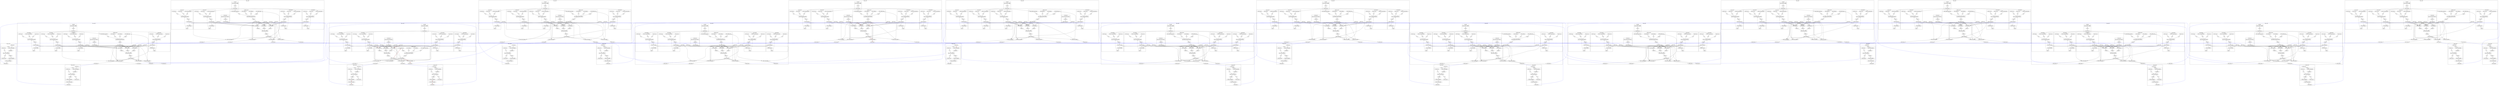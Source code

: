 digraph G {
subgraph cluster_0_0 {
label="tile_0_0_NULL";
}

subgraph cluster_0_1 {
label="tile_0_1_W_IO";
subgraph "cluster_0_1_c0.W_IO" {
label="c0.W_IO";
"X0Y1.bel_c0.W_IO" [label="bel_c0.W_IO(z=0x0000)", shape=box];
"X0Y1.c0.W_IOfrom_fabric" [label="from_fabric", shape=hexagon];
"X0Y1.c0.W_from_fabric" -> "X0Y1.c0.W_IOfrom_fabric";
"X0Y1.c0.W_IOfrom_fabric" -> "X0Y1.bel_c0.W_IO";
"X0Y1.c0.W_IOin" [label=in, shape=hexagon];
"X0Y1.c0.W_in" -> "X0Y1.c0.W_IOin";
"X0Y1.c0.W_IOin" -> "X0Y1.bel_c0.W_IO";
"X0Y1.c0.W_IOto_fabric" [label="to_fabric", shape=hexagon];
"X0Y1.bel_c0.W_IO" -> "X0Y1.c0.W_IOto_fabric";
"X0Y1.c0.W_IOto_fabric" -> "X0Y1.c0.W_to_fabric";
"X0Y1.c0.W_IOout" [label=out, shape=hexagon];
"X0Y1.bel_c0.W_IO" -> "X0Y1.c0.W_IOout";
"X0Y1.c0.W_IOout" -> "X0Y1.c0.W_out";
}

"X0Y1.c0.out1_internal" -> "X0Y1.c0.out1";
"X0Y1.c0.W_to_fabric" -> "X0Y1.c0.out1_internal";
"X0Y1.c0.in1" -> "X0Y1.c0.W_from_fabric";
}

"X0Y1.c0.out1" -> "X1Y1.c0.in3" [dir=none, color=blue];
subgraph cluster_0_2 {
label="tile_0_2_W_IO";
subgraph "cluster_0_2_c0.W_IO" {
label="c0.W_IO";
"X0Y2.bel_c0.W_IO" [label="bel_c0.W_IO(z=0x0000)", shape=box];
"X0Y2.c0.W_IOfrom_fabric" [label="from_fabric", shape=hexagon];
"X0Y2.c0.W_from_fabric" -> "X0Y2.c0.W_IOfrom_fabric";
"X0Y2.c0.W_IOfrom_fabric" -> "X0Y2.bel_c0.W_IO";
"X0Y2.c0.W_IOin" [label=in, shape=hexagon];
"X0Y2.c0.W_in" -> "X0Y2.c0.W_IOin";
"X0Y2.c0.W_IOin" -> "X0Y2.bel_c0.W_IO";
"X0Y2.c0.W_IOto_fabric" [label="to_fabric", shape=hexagon];
"X0Y2.bel_c0.W_IO" -> "X0Y2.c0.W_IOto_fabric";
"X0Y2.c0.W_IOto_fabric" -> "X0Y2.c0.W_to_fabric";
"X0Y2.c0.W_IOout" [label=out, shape=hexagon];
"X0Y2.bel_c0.W_IO" -> "X0Y2.c0.W_IOout";
"X0Y2.c0.W_IOout" -> "X0Y2.c0.W_out";
}

"X0Y2.c0.out1_internal" -> "X0Y2.c0.out1";
"X0Y2.c0.W_to_fabric" -> "X0Y2.c0.out1_internal";
"X0Y2.c0.in1" -> "X0Y2.c0.W_from_fabric";
}

"X0Y2.c0.out1" -> "X1Y2.c0.in3" [dir=none, color=blue];
subgraph cluster_0_3 {
label="tile_0_3_W_IO";
subgraph "cluster_0_3_c0.W_IO" {
label="c0.W_IO";
"X0Y3.bel_c0.W_IO" [label="bel_c0.W_IO(z=0x0000)", shape=box];
"X0Y3.c0.W_IOfrom_fabric" [label="from_fabric", shape=hexagon];
"X0Y3.c0.W_from_fabric" -> "X0Y3.c0.W_IOfrom_fabric";
"X0Y3.c0.W_IOfrom_fabric" -> "X0Y3.bel_c0.W_IO";
"X0Y3.c0.W_IOin" [label=in, shape=hexagon];
"X0Y3.c0.W_in" -> "X0Y3.c0.W_IOin";
"X0Y3.c0.W_IOin" -> "X0Y3.bel_c0.W_IO";
"X0Y3.c0.W_IOto_fabric" [label="to_fabric", shape=hexagon];
"X0Y3.bel_c0.W_IO" -> "X0Y3.c0.W_IOto_fabric";
"X0Y3.c0.W_IOto_fabric" -> "X0Y3.c0.W_to_fabric";
"X0Y3.c0.W_IOout" [label=out, shape=hexagon];
"X0Y3.bel_c0.W_IO" -> "X0Y3.c0.W_IOout";
"X0Y3.c0.W_IOout" -> "X0Y3.c0.W_out";
}

"X0Y3.c0.out1_internal" -> "X0Y3.c0.out1";
"X0Y3.c0.W_to_fabric" -> "X0Y3.c0.out1_internal";
"X0Y3.c0.in1" -> "X0Y3.c0.W_from_fabric";
}

"X0Y3.c0.out1" -> "X1Y3.c0.in3" [dir=none, color=blue];
subgraph cluster_0_4 {
label="tile_0_4_W_IO";
subgraph "cluster_0_4_c0.W_IO" {
label="c0.W_IO";
"X0Y4.bel_c0.W_IO" [label="bel_c0.W_IO(z=0x0000)", shape=box];
"X0Y4.c0.W_IOfrom_fabric" [label="from_fabric", shape=hexagon];
"X0Y4.c0.W_from_fabric" -> "X0Y4.c0.W_IOfrom_fabric";
"X0Y4.c0.W_IOfrom_fabric" -> "X0Y4.bel_c0.W_IO";
"X0Y4.c0.W_IOin" [label=in, shape=hexagon];
"X0Y4.c0.W_in" -> "X0Y4.c0.W_IOin";
"X0Y4.c0.W_IOin" -> "X0Y4.bel_c0.W_IO";
"X0Y4.c0.W_IOto_fabric" [label="to_fabric", shape=hexagon];
"X0Y4.bel_c0.W_IO" -> "X0Y4.c0.W_IOto_fabric";
"X0Y4.c0.W_IOto_fabric" -> "X0Y4.c0.W_to_fabric";
"X0Y4.c0.W_IOout" [label=out, shape=hexagon];
"X0Y4.bel_c0.W_IO" -> "X0Y4.c0.W_IOout";
"X0Y4.c0.W_IOout" -> "X0Y4.c0.W_out";
}

"X0Y4.c0.out1_internal" -> "X0Y4.c0.out1";
"X0Y4.c0.W_to_fabric" -> "X0Y4.c0.out1_internal";
"X0Y4.c0.in1" -> "X0Y4.c0.W_from_fabric";
}

"X0Y4.c0.out1" -> "X1Y4.c0.in3" [dir=none, color=blue];
subgraph cluster_0_5 {
label="tile_0_5_NULL";
}

subgraph cluster_1_0 {
label="tile_1_0_S_IO";
subgraph "cluster_1_0_c0.S_IO" {
label="c0.S_IO";
"X1Y0.bel_c0.S_IO" [label="bel_c0.S_IO(z=0x0000)", shape=box];
"X1Y0.c0.S_IOfrom_fabric" [label="from_fabric", shape=hexagon];
"X1Y0.c0.S_from_fabric" -> "X1Y0.c0.S_IOfrom_fabric";
"X1Y0.c0.S_IOfrom_fabric" -> "X1Y0.bel_c0.S_IO";
"X1Y0.c0.S_IOin" [label=in, shape=hexagon];
"X1Y0.c0.S_in" -> "X1Y0.c0.S_IOin";
"X1Y0.c0.S_IOin" -> "X1Y0.bel_c0.S_IO";
"X1Y0.c0.S_IOto_fabric" [label="to_fabric", shape=hexagon];
"X1Y0.bel_c0.S_IO" -> "X1Y0.c0.S_IOto_fabric";
"X1Y0.c0.S_IOto_fabric" -> "X1Y0.c0.S_to_fabric";
"X1Y0.c0.S_IOout" [label=out, shape=hexagon];
"X1Y0.bel_c0.S_IO" -> "X1Y0.c0.S_IOout";
"X1Y0.c0.S_IOout" -> "X1Y0.c0.S_out";
}

"X1Y0.c0.out0_internal" -> "X1Y0.c0.out0";
"X1Y0.c0.S_to_fabric" -> "X1Y0.c0.out0_internal";
"X1Y0.c0.in0" -> "X1Y0.c0.S_from_fabric";
}

"X1Y0.c0.out0" -> "X1Y1.c0.in2" [dir=none, color=blue];
subgraph cluster_1_1 {
label="tile_1_1_PE";
subgraph cluster_1_1_CLK_DRV {
label="CLK_DRV";
"X1Y1.bel_CLK_DRV" [label="bel_CLK_DRV(z=0xffff)", shape=box];
"X1Y1.CLK_DRVCLK_O" [label="CLK_O", shape=hexagon];
"X1Y1.bel_CLK_DRV" -> "X1Y1.CLK_DRVCLK_O";
"X1Y1.CLK_DRVCLK_O" -> "X1Y1.user_clk_o";
}

subgraph "cluster_1_1_c0.ALU" {
label="c0.ALU";
"X1Y1.bel_c0.ALU" [label="bel_c0.ALU(z=0x0000)", shape=box];
"X1Y1.c0.ALUdata_in1" [label="data_in1", shape=hexagon];
"X1Y1.c0.data_in1" -> "X1Y1.c0.ALUdata_in1";
"X1Y1.c0.ALUdata_in1" -> "X1Y1.bel_c0.ALU";
"X1Y1.c0.ALUdata_in2" [label="data_in2", shape=hexagon];
"X1Y1.c0.data_in2" -> "X1Y1.c0.ALUdata_in2";
"X1Y1.c0.ALUdata_in2" -> "X1Y1.bel_c0.ALU";
"X1Y1.c0.ALUdata_in3" [label="data_in3", shape=hexagon];
"X1Y1.c0.data_in3" -> "X1Y1.c0.ALUdata_in3";
"X1Y1.c0.ALUdata_in3" -> "X1Y1.bel_c0.ALU";
"X1Y1.c0.ALUdata_out" [label="data_out", shape=hexagon];
"X1Y1.bel_c0.ALU" -> "X1Y1.c0.ALUdata_out";
"X1Y1.c0.ALUdata_out" -> "X1Y1.c0.data_out";
}

subgraph "cluster_1_1_c0.const_unit" {
label="c0.const_unit";
"X1Y1.bel_c0.const_unit" [label="bel_c0.const_unit(z=0x0001)", shape=box];
"X1Y1.c0.const_unitconst_out" [label="const_out", shape=hexagon];
"X1Y1.bel_c0.const_unit" -> "X1Y1.c0.const_unitconst_out";
"X1Y1.c0.const_unitconst_out" -> "X1Y1.c0.const_out";
}

subgraph "cluster_1_1_c0.RES_reg_unit" {
label="c0.RES_reg_unit";
"X1Y1.bel_c0.RES_reg_unit" [label="bel_c0.RES_reg_unit(z=0x0002)", shape=box];
"X1Y1.c0.RES_reg_uniten" [label=en, shape=hexagon];
"X1Y1.c0.RES_en" -> "X1Y1.c0.RES_reg_uniten";
"X1Y1.c0.RES_reg_uniten" -> "X1Y1.bel_c0.RES_reg_unit";
"X1Y1.c0.RES_reg_unitreg_in" [label="reg_in", shape=hexagon];
"X1Y1.c0.RES_reg_in" -> "X1Y1.c0.RES_reg_unitreg_in";
"X1Y1.c0.RES_reg_unitreg_in" -> "X1Y1.bel_c0.RES_reg_unit";
"X1Y1.c0.RES_reg_unitrst" [label=rst, shape=hexagon];
"X1Y1.c0.RES_rst" -> "X1Y1.c0.RES_reg_unitrst";
"X1Y1.c0.RES_reg_unitrst" -> "X1Y1.bel_c0.RES_reg_unit";
"X1Y1.c0.RES_reg_unitreg_out" [label="reg_out", shape=hexagon];
"X1Y1.bel_c0.RES_reg_unit" -> "X1Y1.c0.RES_reg_unitreg_out";
"X1Y1.c0.RES_reg_unitreg_out" -> "X1Y1.c0.RES_reg_out";
"X1Y1.c0.RES_reg_unitclk" [label=clk, shape=hexagon];
"X1Y1.c0.RES_reg_unit_clk_i" -> "X1Y1.c0.RES_reg_unitclk";
"X1Y1.c0.RES_reg_unitclk" -> "X1Y1.bel_c0.RES_reg_unit";
}

subgraph "cluster_1_1_c0.N_reg_unit" {
label="c0.N_reg_unit";
"X1Y1.bel_c0.N_reg_unit" [label="bel_c0.N_reg_unit(z=0x0003)", shape=box];
"X1Y1.c0.N_reg_uniten" [label=en, shape=hexagon];
"X1Y1.c0.N_en" -> "X1Y1.c0.N_reg_uniten";
"X1Y1.c0.N_reg_uniten" -> "X1Y1.bel_c0.N_reg_unit";
"X1Y1.c0.N_reg_unitreg_in" [label="reg_in", shape=hexagon];
"X1Y1.c0.N_reg_in" -> "X1Y1.c0.N_reg_unitreg_in";
"X1Y1.c0.N_reg_unitreg_in" -> "X1Y1.bel_c0.N_reg_unit";
"X1Y1.c0.N_reg_unitrst" [label=rst, shape=hexagon];
"X1Y1.c0.N_rst" -> "X1Y1.c0.N_reg_unitrst";
"X1Y1.c0.N_reg_unitrst" -> "X1Y1.bel_c0.N_reg_unit";
"X1Y1.c0.N_reg_unitreg_out" [label="reg_out", shape=hexagon];
"X1Y1.bel_c0.N_reg_unit" -> "X1Y1.c0.N_reg_unitreg_out";
"X1Y1.c0.N_reg_unitreg_out" -> "X1Y1.c0.N_reg_out";
"X1Y1.c0.N_reg_unitclk" [label=clk, shape=hexagon];
"X1Y1.c0.N_reg_unit_clk_i" -> "X1Y1.c0.N_reg_unitclk";
"X1Y1.c0.N_reg_unitclk" -> "X1Y1.bel_c0.N_reg_unit";
}

subgraph "cluster_1_1_c0.E_reg_unit" {
label="c0.E_reg_unit";
"X1Y1.bel_c0.E_reg_unit" [label="bel_c0.E_reg_unit(z=0x0004)", shape=box];
"X1Y1.c0.E_reg_uniten" [label=en, shape=hexagon];
"X1Y1.c0.E_en" -> "X1Y1.c0.E_reg_uniten";
"X1Y1.c0.E_reg_uniten" -> "X1Y1.bel_c0.E_reg_unit";
"X1Y1.c0.E_reg_unitreg_in" [label="reg_in", shape=hexagon];
"X1Y1.c0.E_reg_in" -> "X1Y1.c0.E_reg_unitreg_in";
"X1Y1.c0.E_reg_unitreg_in" -> "X1Y1.bel_c0.E_reg_unit";
"X1Y1.c0.E_reg_unitrst" [label=rst, shape=hexagon];
"X1Y1.c0.E_rst" -> "X1Y1.c0.E_reg_unitrst";
"X1Y1.c0.E_reg_unitrst" -> "X1Y1.bel_c0.E_reg_unit";
"X1Y1.c0.E_reg_unitreg_out" [label="reg_out", shape=hexagon];
"X1Y1.bel_c0.E_reg_unit" -> "X1Y1.c0.E_reg_unitreg_out";
"X1Y1.c0.E_reg_unitreg_out" -> "X1Y1.c0.E_reg_out";
"X1Y1.c0.E_reg_unitclk" [label=clk, shape=hexagon];
"X1Y1.c0.E_reg_unit_clk_i" -> "X1Y1.c0.E_reg_unitclk";
"X1Y1.c0.E_reg_unitclk" -> "X1Y1.bel_c0.E_reg_unit";
}

subgraph "cluster_1_1_c0.S_reg_unit" {
label="c0.S_reg_unit";
"X1Y1.bel_c0.S_reg_unit" [label="bel_c0.S_reg_unit(z=0x0005)", shape=box];
"X1Y1.c0.S_reg_uniten" [label=en, shape=hexagon];
"X1Y1.c0.S_en" -> "X1Y1.c0.S_reg_uniten";
"X1Y1.c0.S_reg_uniten" -> "X1Y1.bel_c0.S_reg_unit";
"X1Y1.c0.S_reg_unitreg_in" [label="reg_in", shape=hexagon];
"X1Y1.c0.S_reg_in" -> "X1Y1.c0.S_reg_unitreg_in";
"X1Y1.c0.S_reg_unitreg_in" -> "X1Y1.bel_c0.S_reg_unit";
"X1Y1.c0.S_reg_unitrst" [label=rst, shape=hexagon];
"X1Y1.c0.S_rst" -> "X1Y1.c0.S_reg_unitrst";
"X1Y1.c0.S_reg_unitrst" -> "X1Y1.bel_c0.S_reg_unit";
"X1Y1.c0.S_reg_unitreg_out" [label="reg_out", shape=hexagon];
"X1Y1.bel_c0.S_reg_unit" -> "X1Y1.c0.S_reg_unitreg_out";
"X1Y1.c0.S_reg_unitreg_out" -> "X1Y1.c0.S_reg_out";
"X1Y1.c0.S_reg_unitclk" [label=clk, shape=hexagon];
"X1Y1.c0.S_reg_unit_clk_i" -> "X1Y1.c0.S_reg_unitclk";
"X1Y1.c0.S_reg_unitclk" -> "X1Y1.bel_c0.S_reg_unit";
}

subgraph "cluster_1_1_c0.W_reg_unit" {
label="c0.W_reg_unit";
"X1Y1.bel_c0.W_reg_unit" [label="bel_c0.W_reg_unit(z=0x0006)", shape=box];
"X1Y1.c0.W_reg_uniten" [label=en, shape=hexagon];
"X1Y1.c0.W_en" -> "X1Y1.c0.W_reg_uniten";
"X1Y1.c0.W_reg_uniten" -> "X1Y1.bel_c0.W_reg_unit";
"X1Y1.c0.W_reg_unitreg_in" [label="reg_in", shape=hexagon];
"X1Y1.c0.W_reg_in" -> "X1Y1.c0.W_reg_unitreg_in";
"X1Y1.c0.W_reg_unitreg_in" -> "X1Y1.bel_c0.W_reg_unit";
"X1Y1.c0.W_reg_unitrst" [label=rst, shape=hexagon];
"X1Y1.c0.W_rst" -> "X1Y1.c0.W_reg_unitrst";
"X1Y1.c0.W_reg_unitrst" -> "X1Y1.bel_c0.W_reg_unit";
"X1Y1.c0.W_reg_unitreg_out" [label="reg_out", shape=hexagon];
"X1Y1.bel_c0.W_reg_unit" -> "X1Y1.c0.W_reg_unitreg_out";
"X1Y1.c0.W_reg_unitreg_out" -> "X1Y1.c0.W_reg_out";
"X1Y1.c0.W_reg_unitclk" [label=clk, shape=hexagon];
"X1Y1.c0.W_reg_unit_clk_i" -> "X1Y1.c0.W_reg_unitclk";
"X1Y1.c0.W_reg_unitclk" -> "X1Y1.bel_c0.W_reg_unit";
}

"X1Y1.user_clk_o" -> "X1Y1.c0.RES_reg_unit_clk_i";
"X1Y1.user_clk_o" -> "X1Y1.c0.N_reg_unit_clk_i";
"X1Y1.user_clk_o" -> "X1Y1.c0.E_reg_unit_clk_i";
"X1Y1.user_clk_o" -> "X1Y1.c0.S_reg_unit_clk_i";
"X1Y1.user_clk_o" -> "X1Y1.c0.W_reg_unit_clk_i";
"X1Y1.c0.out0_internal" -> "X1Y1.c0.out0";
"X1Y1.c0.out1_internal" -> "X1Y1.c0.out1";
"X1Y1.c0.out2_internal" -> "X1Y1.c0.out2";
"X1Y1.c0.out3_internal" -> "X1Y1.c0.out3";
"X1Y1.c0.data_out" -> "X1Y1.c0.out0_internal";
"X1Y1.c0.RES_reg_out" -> "X1Y1.c0.out0_internal";
"X1Y1.c0.in2" -> "X1Y1.c0.out0_internal";
"X1Y1.c0.data_out" -> "X1Y1.c0.out1_internal";
"X1Y1.c0.RES_reg_out" -> "X1Y1.c0.out1_internal";
"X1Y1.c0.in3" -> "X1Y1.c0.out1_internal";
"X1Y1.c0.data_out" -> "X1Y1.c0.out2_internal";
"X1Y1.c0.RES_reg_out" -> "X1Y1.c0.out2_internal";
"X1Y1.c0.in0" -> "X1Y1.c0.out2_internal";
"X1Y1.c0.data_out" -> "X1Y1.c0.out3_internal";
"X1Y1.c0.RES_reg_out" -> "X1Y1.c0.out3_internal";
"X1Y1.c0.in1" -> "X1Y1.c0.out3_internal";
"X1Y1.c0.in0" -> "X1Y1.c0.data_in1";
"X1Y1.c0.in1" -> "X1Y1.c0.data_in1";
"X1Y1.c0.in2" -> "X1Y1.c0.data_in1";
"X1Y1.c0.in3" -> "X1Y1.c0.data_in1";
"X1Y1.c0.RES_reg_out" -> "X1Y1.c0.data_in1";
"X1Y1.c0.N_reg_out" -> "X1Y1.c0.data_in1";
"X1Y1.c0.E_reg_out" -> "X1Y1.c0.data_in1";
"X1Y1.c0.S_reg_out" -> "X1Y1.c0.data_in1";
"X1Y1.c0.W_reg_out" -> "X1Y1.c0.data_in1";
"X1Y1.c0.in0" -> "X1Y1.c0.data_in2";
"X1Y1.c0.in1" -> "X1Y1.c0.data_in2";
"X1Y1.c0.in2" -> "X1Y1.c0.data_in2";
"X1Y1.c0.in3" -> "X1Y1.c0.data_in2";
"X1Y1.c0.const_out" -> "X1Y1.c0.data_in2";
"X1Y1.c0.RES_reg_out" -> "X1Y1.c0.data_in2";
"X1Y1.c0.N_reg_out" -> "X1Y1.c0.data_in2";
"X1Y1.c0.E_reg_out" -> "X1Y1.c0.data_in2";
"X1Y1.c0.S_reg_out" -> "X1Y1.c0.data_in2";
"X1Y1.c0.W_reg_out" -> "X1Y1.c0.data_in2";
"X1Y1.c0.in0" -> "X1Y1.c0.data_in3";
"X1Y1.c0.in1" -> "X1Y1.c0.data_in3";
"X1Y1.c0.in2" -> "X1Y1.c0.data_in3";
"X1Y1.c0.in3" -> "X1Y1.c0.data_in3";
"X1Y1.c0.const_out" -> "X1Y1.c0.data_in3";
"X1Y1.c0.data_out" -> "X1Y1.c0.RES_reg_in";
"X1Y1.c0.in0" -> "X1Y1.c0.N_reg_in";
"X1Y1.c0.N_reg_out" -> "X1Y1.c0.N_reg_in";
"X1Y1.c0.in1" -> "X1Y1.c0.E_reg_in";
"X1Y1.c0.E_reg_out" -> "X1Y1.c0.E_reg_in";
"X1Y1.c0.in2" -> "X1Y1.c0.S_reg_in";
"X1Y1.c0.S_reg_out" -> "X1Y1.c0.S_reg_in";
"X1Y1.c0.in3" -> "X1Y1.c0.W_reg_in";
"X1Y1.c0.W_reg_out" -> "X1Y1.c0.W_reg_in";
}

"X1Y1.c0.out0" -> "X1Y2.c0.in2" [dir=none, color=blue];
"X1Y1.c0.out1" -> "X2Y1.c0.in3" [dir=none, color=blue];
"X1Y1.c0.out2" -> "X1Y0.c0.in0" [dir=none, color=blue];
"X1Y1.c0.out3" -> "X0Y1.c0.in1" [dir=none, color=blue];
subgraph cluster_1_2 {
label="tile_1_2_PE";
subgraph cluster_1_2_CLK_DRV {
label="CLK_DRV";
"X1Y2.bel_CLK_DRV" [label="bel_CLK_DRV(z=0xffff)", shape=box];
"X1Y2.CLK_DRVCLK_O" [label="CLK_O", shape=hexagon];
"X1Y2.bel_CLK_DRV" -> "X1Y2.CLK_DRVCLK_O";
"X1Y2.CLK_DRVCLK_O" -> "X1Y2.user_clk_o";
}

subgraph "cluster_1_2_c0.ALU" {
label="c0.ALU";
"X1Y2.bel_c0.ALU" [label="bel_c0.ALU(z=0x0000)", shape=box];
"X1Y2.c0.ALUdata_in1" [label="data_in1", shape=hexagon];
"X1Y2.c0.data_in1" -> "X1Y2.c0.ALUdata_in1";
"X1Y2.c0.ALUdata_in1" -> "X1Y2.bel_c0.ALU";
"X1Y2.c0.ALUdata_in2" [label="data_in2", shape=hexagon];
"X1Y2.c0.data_in2" -> "X1Y2.c0.ALUdata_in2";
"X1Y2.c0.ALUdata_in2" -> "X1Y2.bel_c0.ALU";
"X1Y2.c0.ALUdata_in3" [label="data_in3", shape=hexagon];
"X1Y2.c0.data_in3" -> "X1Y2.c0.ALUdata_in3";
"X1Y2.c0.ALUdata_in3" -> "X1Y2.bel_c0.ALU";
"X1Y2.c0.ALUdata_out" [label="data_out", shape=hexagon];
"X1Y2.bel_c0.ALU" -> "X1Y2.c0.ALUdata_out";
"X1Y2.c0.ALUdata_out" -> "X1Y2.c0.data_out";
}

subgraph "cluster_1_2_c0.const_unit" {
label="c0.const_unit";
"X1Y2.bel_c0.const_unit" [label="bel_c0.const_unit(z=0x0001)", shape=box];
"X1Y2.c0.const_unitconst_out" [label="const_out", shape=hexagon];
"X1Y2.bel_c0.const_unit" -> "X1Y2.c0.const_unitconst_out";
"X1Y2.c0.const_unitconst_out" -> "X1Y2.c0.const_out";
}

subgraph "cluster_1_2_c0.RES_reg_unit" {
label="c0.RES_reg_unit";
"X1Y2.bel_c0.RES_reg_unit" [label="bel_c0.RES_reg_unit(z=0x0002)", shape=box];
"X1Y2.c0.RES_reg_uniten" [label=en, shape=hexagon];
"X1Y2.c0.RES_en" -> "X1Y2.c0.RES_reg_uniten";
"X1Y2.c0.RES_reg_uniten" -> "X1Y2.bel_c0.RES_reg_unit";
"X1Y2.c0.RES_reg_unitreg_in" [label="reg_in", shape=hexagon];
"X1Y2.c0.RES_reg_in" -> "X1Y2.c0.RES_reg_unitreg_in";
"X1Y2.c0.RES_reg_unitreg_in" -> "X1Y2.bel_c0.RES_reg_unit";
"X1Y2.c0.RES_reg_unitrst" [label=rst, shape=hexagon];
"X1Y2.c0.RES_rst" -> "X1Y2.c0.RES_reg_unitrst";
"X1Y2.c0.RES_reg_unitrst" -> "X1Y2.bel_c0.RES_reg_unit";
"X1Y2.c0.RES_reg_unitreg_out" [label="reg_out", shape=hexagon];
"X1Y2.bel_c0.RES_reg_unit" -> "X1Y2.c0.RES_reg_unitreg_out";
"X1Y2.c0.RES_reg_unitreg_out" -> "X1Y2.c0.RES_reg_out";
"X1Y2.c0.RES_reg_unitclk" [label=clk, shape=hexagon];
"X1Y2.c0.RES_reg_unit_clk_i" -> "X1Y2.c0.RES_reg_unitclk";
"X1Y2.c0.RES_reg_unitclk" -> "X1Y2.bel_c0.RES_reg_unit";
}

subgraph "cluster_1_2_c0.N_reg_unit" {
label="c0.N_reg_unit";
"X1Y2.bel_c0.N_reg_unit" [label="bel_c0.N_reg_unit(z=0x0003)", shape=box];
"X1Y2.c0.N_reg_uniten" [label=en, shape=hexagon];
"X1Y2.c0.N_en" -> "X1Y2.c0.N_reg_uniten";
"X1Y2.c0.N_reg_uniten" -> "X1Y2.bel_c0.N_reg_unit";
"X1Y2.c0.N_reg_unitreg_in" [label="reg_in", shape=hexagon];
"X1Y2.c0.N_reg_in" -> "X1Y2.c0.N_reg_unitreg_in";
"X1Y2.c0.N_reg_unitreg_in" -> "X1Y2.bel_c0.N_reg_unit";
"X1Y2.c0.N_reg_unitrst" [label=rst, shape=hexagon];
"X1Y2.c0.N_rst" -> "X1Y2.c0.N_reg_unitrst";
"X1Y2.c0.N_reg_unitrst" -> "X1Y2.bel_c0.N_reg_unit";
"X1Y2.c0.N_reg_unitreg_out" [label="reg_out", shape=hexagon];
"X1Y2.bel_c0.N_reg_unit" -> "X1Y2.c0.N_reg_unitreg_out";
"X1Y2.c0.N_reg_unitreg_out" -> "X1Y2.c0.N_reg_out";
"X1Y2.c0.N_reg_unitclk" [label=clk, shape=hexagon];
"X1Y2.c0.N_reg_unit_clk_i" -> "X1Y2.c0.N_reg_unitclk";
"X1Y2.c0.N_reg_unitclk" -> "X1Y2.bel_c0.N_reg_unit";
}

subgraph "cluster_1_2_c0.E_reg_unit" {
label="c0.E_reg_unit";
"X1Y2.bel_c0.E_reg_unit" [label="bel_c0.E_reg_unit(z=0x0004)", shape=box];
"X1Y2.c0.E_reg_uniten" [label=en, shape=hexagon];
"X1Y2.c0.E_en" -> "X1Y2.c0.E_reg_uniten";
"X1Y2.c0.E_reg_uniten" -> "X1Y2.bel_c0.E_reg_unit";
"X1Y2.c0.E_reg_unitreg_in" [label="reg_in", shape=hexagon];
"X1Y2.c0.E_reg_in" -> "X1Y2.c0.E_reg_unitreg_in";
"X1Y2.c0.E_reg_unitreg_in" -> "X1Y2.bel_c0.E_reg_unit";
"X1Y2.c0.E_reg_unitrst" [label=rst, shape=hexagon];
"X1Y2.c0.E_rst" -> "X1Y2.c0.E_reg_unitrst";
"X1Y2.c0.E_reg_unitrst" -> "X1Y2.bel_c0.E_reg_unit";
"X1Y2.c0.E_reg_unitreg_out" [label="reg_out", shape=hexagon];
"X1Y2.bel_c0.E_reg_unit" -> "X1Y2.c0.E_reg_unitreg_out";
"X1Y2.c0.E_reg_unitreg_out" -> "X1Y2.c0.E_reg_out";
"X1Y2.c0.E_reg_unitclk" [label=clk, shape=hexagon];
"X1Y2.c0.E_reg_unit_clk_i" -> "X1Y2.c0.E_reg_unitclk";
"X1Y2.c0.E_reg_unitclk" -> "X1Y2.bel_c0.E_reg_unit";
}

subgraph "cluster_1_2_c0.S_reg_unit" {
label="c0.S_reg_unit";
"X1Y2.bel_c0.S_reg_unit" [label="bel_c0.S_reg_unit(z=0x0005)", shape=box];
"X1Y2.c0.S_reg_uniten" [label=en, shape=hexagon];
"X1Y2.c0.S_en" -> "X1Y2.c0.S_reg_uniten";
"X1Y2.c0.S_reg_uniten" -> "X1Y2.bel_c0.S_reg_unit";
"X1Y2.c0.S_reg_unitreg_in" [label="reg_in", shape=hexagon];
"X1Y2.c0.S_reg_in" -> "X1Y2.c0.S_reg_unitreg_in";
"X1Y2.c0.S_reg_unitreg_in" -> "X1Y2.bel_c0.S_reg_unit";
"X1Y2.c0.S_reg_unitrst" [label=rst, shape=hexagon];
"X1Y2.c0.S_rst" -> "X1Y2.c0.S_reg_unitrst";
"X1Y2.c0.S_reg_unitrst" -> "X1Y2.bel_c0.S_reg_unit";
"X1Y2.c0.S_reg_unitreg_out" [label="reg_out", shape=hexagon];
"X1Y2.bel_c0.S_reg_unit" -> "X1Y2.c0.S_reg_unitreg_out";
"X1Y2.c0.S_reg_unitreg_out" -> "X1Y2.c0.S_reg_out";
"X1Y2.c0.S_reg_unitclk" [label=clk, shape=hexagon];
"X1Y2.c0.S_reg_unit_clk_i" -> "X1Y2.c0.S_reg_unitclk";
"X1Y2.c0.S_reg_unitclk" -> "X1Y2.bel_c0.S_reg_unit";
}

subgraph "cluster_1_2_c0.W_reg_unit" {
label="c0.W_reg_unit";
"X1Y2.bel_c0.W_reg_unit" [label="bel_c0.W_reg_unit(z=0x0006)", shape=box];
"X1Y2.c0.W_reg_uniten" [label=en, shape=hexagon];
"X1Y2.c0.W_en" -> "X1Y2.c0.W_reg_uniten";
"X1Y2.c0.W_reg_uniten" -> "X1Y2.bel_c0.W_reg_unit";
"X1Y2.c0.W_reg_unitreg_in" [label="reg_in", shape=hexagon];
"X1Y2.c0.W_reg_in" -> "X1Y2.c0.W_reg_unitreg_in";
"X1Y2.c0.W_reg_unitreg_in" -> "X1Y2.bel_c0.W_reg_unit";
"X1Y2.c0.W_reg_unitrst" [label=rst, shape=hexagon];
"X1Y2.c0.W_rst" -> "X1Y2.c0.W_reg_unitrst";
"X1Y2.c0.W_reg_unitrst" -> "X1Y2.bel_c0.W_reg_unit";
"X1Y2.c0.W_reg_unitreg_out" [label="reg_out", shape=hexagon];
"X1Y2.bel_c0.W_reg_unit" -> "X1Y2.c0.W_reg_unitreg_out";
"X1Y2.c0.W_reg_unitreg_out" -> "X1Y2.c0.W_reg_out";
"X1Y2.c0.W_reg_unitclk" [label=clk, shape=hexagon];
"X1Y2.c0.W_reg_unit_clk_i" -> "X1Y2.c0.W_reg_unitclk";
"X1Y2.c0.W_reg_unitclk" -> "X1Y2.bel_c0.W_reg_unit";
}

"X1Y2.user_clk_o" -> "X1Y2.c0.RES_reg_unit_clk_i";
"X1Y2.user_clk_o" -> "X1Y2.c0.N_reg_unit_clk_i";
"X1Y2.user_clk_o" -> "X1Y2.c0.E_reg_unit_clk_i";
"X1Y2.user_clk_o" -> "X1Y2.c0.S_reg_unit_clk_i";
"X1Y2.user_clk_o" -> "X1Y2.c0.W_reg_unit_clk_i";
"X1Y2.c0.out0_internal" -> "X1Y2.c0.out0";
"X1Y2.c0.out1_internal" -> "X1Y2.c0.out1";
"X1Y2.c0.out2_internal" -> "X1Y2.c0.out2";
"X1Y2.c0.out3_internal" -> "X1Y2.c0.out3";
"X1Y2.c0.data_out" -> "X1Y2.c0.out0_internal";
"X1Y2.c0.RES_reg_out" -> "X1Y2.c0.out0_internal";
"X1Y2.c0.in2" -> "X1Y2.c0.out0_internal";
"X1Y2.c0.data_out" -> "X1Y2.c0.out1_internal";
"X1Y2.c0.RES_reg_out" -> "X1Y2.c0.out1_internal";
"X1Y2.c0.in3" -> "X1Y2.c0.out1_internal";
"X1Y2.c0.data_out" -> "X1Y2.c0.out2_internal";
"X1Y2.c0.RES_reg_out" -> "X1Y2.c0.out2_internal";
"X1Y2.c0.in0" -> "X1Y2.c0.out2_internal";
"X1Y2.c0.data_out" -> "X1Y2.c0.out3_internal";
"X1Y2.c0.RES_reg_out" -> "X1Y2.c0.out3_internal";
"X1Y2.c0.in1" -> "X1Y2.c0.out3_internal";
"X1Y2.c0.in0" -> "X1Y2.c0.data_in1";
"X1Y2.c0.in1" -> "X1Y2.c0.data_in1";
"X1Y2.c0.in2" -> "X1Y2.c0.data_in1";
"X1Y2.c0.in3" -> "X1Y2.c0.data_in1";
"X1Y2.c0.RES_reg_out" -> "X1Y2.c0.data_in1";
"X1Y2.c0.N_reg_out" -> "X1Y2.c0.data_in1";
"X1Y2.c0.E_reg_out" -> "X1Y2.c0.data_in1";
"X1Y2.c0.S_reg_out" -> "X1Y2.c0.data_in1";
"X1Y2.c0.W_reg_out" -> "X1Y2.c0.data_in1";
"X1Y2.c0.in0" -> "X1Y2.c0.data_in2";
"X1Y2.c0.in1" -> "X1Y2.c0.data_in2";
"X1Y2.c0.in2" -> "X1Y2.c0.data_in2";
"X1Y2.c0.in3" -> "X1Y2.c0.data_in2";
"X1Y2.c0.const_out" -> "X1Y2.c0.data_in2";
"X1Y2.c0.RES_reg_out" -> "X1Y2.c0.data_in2";
"X1Y2.c0.N_reg_out" -> "X1Y2.c0.data_in2";
"X1Y2.c0.E_reg_out" -> "X1Y2.c0.data_in2";
"X1Y2.c0.S_reg_out" -> "X1Y2.c0.data_in2";
"X1Y2.c0.W_reg_out" -> "X1Y2.c0.data_in2";
"X1Y2.c0.in0" -> "X1Y2.c0.data_in3";
"X1Y2.c0.in1" -> "X1Y2.c0.data_in3";
"X1Y2.c0.in2" -> "X1Y2.c0.data_in3";
"X1Y2.c0.in3" -> "X1Y2.c0.data_in3";
"X1Y2.c0.const_out" -> "X1Y2.c0.data_in3";
"X1Y2.c0.data_out" -> "X1Y2.c0.RES_reg_in";
"X1Y2.c0.in0" -> "X1Y2.c0.N_reg_in";
"X1Y2.c0.N_reg_out" -> "X1Y2.c0.N_reg_in";
"X1Y2.c0.in1" -> "X1Y2.c0.E_reg_in";
"X1Y2.c0.E_reg_out" -> "X1Y2.c0.E_reg_in";
"X1Y2.c0.in2" -> "X1Y2.c0.S_reg_in";
"X1Y2.c0.S_reg_out" -> "X1Y2.c0.S_reg_in";
"X1Y2.c0.in3" -> "X1Y2.c0.W_reg_in";
"X1Y2.c0.W_reg_out" -> "X1Y2.c0.W_reg_in";
}

"X1Y2.c0.out0" -> "X1Y3.c0.in2" [dir=none, color=blue];
"X1Y2.c0.out1" -> "X2Y2.c0.in3" [dir=none, color=blue];
"X1Y2.c0.out2" -> "X1Y1.c0.in0" [dir=none, color=blue];
"X1Y2.c0.out3" -> "X0Y2.c0.in1" [dir=none, color=blue];
subgraph cluster_1_3 {
label="tile_1_3_PE";
subgraph cluster_1_3_CLK_DRV {
label="CLK_DRV";
"X1Y3.bel_CLK_DRV" [label="bel_CLK_DRV(z=0xffff)", shape=box];
"X1Y3.CLK_DRVCLK_O" [label="CLK_O", shape=hexagon];
"X1Y3.bel_CLK_DRV" -> "X1Y3.CLK_DRVCLK_O";
"X1Y3.CLK_DRVCLK_O" -> "X1Y3.user_clk_o";
}

subgraph "cluster_1_3_c0.ALU" {
label="c0.ALU";
"X1Y3.bel_c0.ALU" [label="bel_c0.ALU(z=0x0000)", shape=box];
"X1Y3.c0.ALUdata_in1" [label="data_in1", shape=hexagon];
"X1Y3.c0.data_in1" -> "X1Y3.c0.ALUdata_in1";
"X1Y3.c0.ALUdata_in1" -> "X1Y3.bel_c0.ALU";
"X1Y3.c0.ALUdata_in2" [label="data_in2", shape=hexagon];
"X1Y3.c0.data_in2" -> "X1Y3.c0.ALUdata_in2";
"X1Y3.c0.ALUdata_in2" -> "X1Y3.bel_c0.ALU";
"X1Y3.c0.ALUdata_in3" [label="data_in3", shape=hexagon];
"X1Y3.c0.data_in3" -> "X1Y3.c0.ALUdata_in3";
"X1Y3.c0.ALUdata_in3" -> "X1Y3.bel_c0.ALU";
"X1Y3.c0.ALUdata_out" [label="data_out", shape=hexagon];
"X1Y3.bel_c0.ALU" -> "X1Y3.c0.ALUdata_out";
"X1Y3.c0.ALUdata_out" -> "X1Y3.c0.data_out";
}

subgraph "cluster_1_3_c0.const_unit" {
label="c0.const_unit";
"X1Y3.bel_c0.const_unit" [label="bel_c0.const_unit(z=0x0001)", shape=box];
"X1Y3.c0.const_unitconst_out" [label="const_out", shape=hexagon];
"X1Y3.bel_c0.const_unit" -> "X1Y3.c0.const_unitconst_out";
"X1Y3.c0.const_unitconst_out" -> "X1Y3.c0.const_out";
}

subgraph "cluster_1_3_c0.RES_reg_unit" {
label="c0.RES_reg_unit";
"X1Y3.bel_c0.RES_reg_unit" [label="bel_c0.RES_reg_unit(z=0x0002)", shape=box];
"X1Y3.c0.RES_reg_uniten" [label=en, shape=hexagon];
"X1Y3.c0.RES_en" -> "X1Y3.c0.RES_reg_uniten";
"X1Y3.c0.RES_reg_uniten" -> "X1Y3.bel_c0.RES_reg_unit";
"X1Y3.c0.RES_reg_unitreg_in" [label="reg_in", shape=hexagon];
"X1Y3.c0.RES_reg_in" -> "X1Y3.c0.RES_reg_unitreg_in";
"X1Y3.c0.RES_reg_unitreg_in" -> "X1Y3.bel_c0.RES_reg_unit";
"X1Y3.c0.RES_reg_unitrst" [label=rst, shape=hexagon];
"X1Y3.c0.RES_rst" -> "X1Y3.c0.RES_reg_unitrst";
"X1Y3.c0.RES_reg_unitrst" -> "X1Y3.bel_c0.RES_reg_unit";
"X1Y3.c0.RES_reg_unitreg_out" [label="reg_out", shape=hexagon];
"X1Y3.bel_c0.RES_reg_unit" -> "X1Y3.c0.RES_reg_unitreg_out";
"X1Y3.c0.RES_reg_unitreg_out" -> "X1Y3.c0.RES_reg_out";
"X1Y3.c0.RES_reg_unitclk" [label=clk, shape=hexagon];
"X1Y3.c0.RES_reg_unit_clk_i" -> "X1Y3.c0.RES_reg_unitclk";
"X1Y3.c0.RES_reg_unitclk" -> "X1Y3.bel_c0.RES_reg_unit";
}

subgraph "cluster_1_3_c0.N_reg_unit" {
label="c0.N_reg_unit";
"X1Y3.bel_c0.N_reg_unit" [label="bel_c0.N_reg_unit(z=0x0003)", shape=box];
"X1Y3.c0.N_reg_uniten" [label=en, shape=hexagon];
"X1Y3.c0.N_en" -> "X1Y3.c0.N_reg_uniten";
"X1Y3.c0.N_reg_uniten" -> "X1Y3.bel_c0.N_reg_unit";
"X1Y3.c0.N_reg_unitreg_in" [label="reg_in", shape=hexagon];
"X1Y3.c0.N_reg_in" -> "X1Y3.c0.N_reg_unitreg_in";
"X1Y3.c0.N_reg_unitreg_in" -> "X1Y3.bel_c0.N_reg_unit";
"X1Y3.c0.N_reg_unitrst" [label=rst, shape=hexagon];
"X1Y3.c0.N_rst" -> "X1Y3.c0.N_reg_unitrst";
"X1Y3.c0.N_reg_unitrst" -> "X1Y3.bel_c0.N_reg_unit";
"X1Y3.c0.N_reg_unitreg_out" [label="reg_out", shape=hexagon];
"X1Y3.bel_c0.N_reg_unit" -> "X1Y3.c0.N_reg_unitreg_out";
"X1Y3.c0.N_reg_unitreg_out" -> "X1Y3.c0.N_reg_out";
"X1Y3.c0.N_reg_unitclk" [label=clk, shape=hexagon];
"X1Y3.c0.N_reg_unit_clk_i" -> "X1Y3.c0.N_reg_unitclk";
"X1Y3.c0.N_reg_unitclk" -> "X1Y3.bel_c0.N_reg_unit";
}

subgraph "cluster_1_3_c0.E_reg_unit" {
label="c0.E_reg_unit";
"X1Y3.bel_c0.E_reg_unit" [label="bel_c0.E_reg_unit(z=0x0004)", shape=box];
"X1Y3.c0.E_reg_uniten" [label=en, shape=hexagon];
"X1Y3.c0.E_en" -> "X1Y3.c0.E_reg_uniten";
"X1Y3.c0.E_reg_uniten" -> "X1Y3.bel_c0.E_reg_unit";
"X1Y3.c0.E_reg_unitreg_in" [label="reg_in", shape=hexagon];
"X1Y3.c0.E_reg_in" -> "X1Y3.c0.E_reg_unitreg_in";
"X1Y3.c0.E_reg_unitreg_in" -> "X1Y3.bel_c0.E_reg_unit";
"X1Y3.c0.E_reg_unitrst" [label=rst, shape=hexagon];
"X1Y3.c0.E_rst" -> "X1Y3.c0.E_reg_unitrst";
"X1Y3.c0.E_reg_unitrst" -> "X1Y3.bel_c0.E_reg_unit";
"X1Y3.c0.E_reg_unitreg_out" [label="reg_out", shape=hexagon];
"X1Y3.bel_c0.E_reg_unit" -> "X1Y3.c0.E_reg_unitreg_out";
"X1Y3.c0.E_reg_unitreg_out" -> "X1Y3.c0.E_reg_out";
"X1Y3.c0.E_reg_unitclk" [label=clk, shape=hexagon];
"X1Y3.c0.E_reg_unit_clk_i" -> "X1Y3.c0.E_reg_unitclk";
"X1Y3.c0.E_reg_unitclk" -> "X1Y3.bel_c0.E_reg_unit";
}

subgraph "cluster_1_3_c0.S_reg_unit" {
label="c0.S_reg_unit";
"X1Y3.bel_c0.S_reg_unit" [label="bel_c0.S_reg_unit(z=0x0005)", shape=box];
"X1Y3.c0.S_reg_uniten" [label=en, shape=hexagon];
"X1Y3.c0.S_en" -> "X1Y3.c0.S_reg_uniten";
"X1Y3.c0.S_reg_uniten" -> "X1Y3.bel_c0.S_reg_unit";
"X1Y3.c0.S_reg_unitreg_in" [label="reg_in", shape=hexagon];
"X1Y3.c0.S_reg_in" -> "X1Y3.c0.S_reg_unitreg_in";
"X1Y3.c0.S_reg_unitreg_in" -> "X1Y3.bel_c0.S_reg_unit";
"X1Y3.c0.S_reg_unitrst" [label=rst, shape=hexagon];
"X1Y3.c0.S_rst" -> "X1Y3.c0.S_reg_unitrst";
"X1Y3.c0.S_reg_unitrst" -> "X1Y3.bel_c0.S_reg_unit";
"X1Y3.c0.S_reg_unitreg_out" [label="reg_out", shape=hexagon];
"X1Y3.bel_c0.S_reg_unit" -> "X1Y3.c0.S_reg_unitreg_out";
"X1Y3.c0.S_reg_unitreg_out" -> "X1Y3.c0.S_reg_out";
"X1Y3.c0.S_reg_unitclk" [label=clk, shape=hexagon];
"X1Y3.c0.S_reg_unit_clk_i" -> "X1Y3.c0.S_reg_unitclk";
"X1Y3.c0.S_reg_unitclk" -> "X1Y3.bel_c0.S_reg_unit";
}

subgraph "cluster_1_3_c0.W_reg_unit" {
label="c0.W_reg_unit";
"X1Y3.bel_c0.W_reg_unit" [label="bel_c0.W_reg_unit(z=0x0006)", shape=box];
"X1Y3.c0.W_reg_uniten" [label=en, shape=hexagon];
"X1Y3.c0.W_en" -> "X1Y3.c0.W_reg_uniten";
"X1Y3.c0.W_reg_uniten" -> "X1Y3.bel_c0.W_reg_unit";
"X1Y3.c0.W_reg_unitreg_in" [label="reg_in", shape=hexagon];
"X1Y3.c0.W_reg_in" -> "X1Y3.c0.W_reg_unitreg_in";
"X1Y3.c0.W_reg_unitreg_in" -> "X1Y3.bel_c0.W_reg_unit";
"X1Y3.c0.W_reg_unitrst" [label=rst, shape=hexagon];
"X1Y3.c0.W_rst" -> "X1Y3.c0.W_reg_unitrst";
"X1Y3.c0.W_reg_unitrst" -> "X1Y3.bel_c0.W_reg_unit";
"X1Y3.c0.W_reg_unitreg_out" [label="reg_out", shape=hexagon];
"X1Y3.bel_c0.W_reg_unit" -> "X1Y3.c0.W_reg_unitreg_out";
"X1Y3.c0.W_reg_unitreg_out" -> "X1Y3.c0.W_reg_out";
"X1Y3.c0.W_reg_unitclk" [label=clk, shape=hexagon];
"X1Y3.c0.W_reg_unit_clk_i" -> "X1Y3.c0.W_reg_unitclk";
"X1Y3.c0.W_reg_unitclk" -> "X1Y3.bel_c0.W_reg_unit";
}

"X1Y3.user_clk_o" -> "X1Y3.c0.RES_reg_unit_clk_i";
"X1Y3.user_clk_o" -> "X1Y3.c0.N_reg_unit_clk_i";
"X1Y3.user_clk_o" -> "X1Y3.c0.E_reg_unit_clk_i";
"X1Y3.user_clk_o" -> "X1Y3.c0.S_reg_unit_clk_i";
"X1Y3.user_clk_o" -> "X1Y3.c0.W_reg_unit_clk_i";
"X1Y3.c0.out0_internal" -> "X1Y3.c0.out0";
"X1Y3.c0.out1_internal" -> "X1Y3.c0.out1";
"X1Y3.c0.out2_internal" -> "X1Y3.c0.out2";
"X1Y3.c0.out3_internal" -> "X1Y3.c0.out3";
"X1Y3.c0.data_out" -> "X1Y3.c0.out0_internal";
"X1Y3.c0.RES_reg_out" -> "X1Y3.c0.out0_internal";
"X1Y3.c0.in2" -> "X1Y3.c0.out0_internal";
"X1Y3.c0.data_out" -> "X1Y3.c0.out1_internal";
"X1Y3.c0.RES_reg_out" -> "X1Y3.c0.out1_internal";
"X1Y3.c0.in3" -> "X1Y3.c0.out1_internal";
"X1Y3.c0.data_out" -> "X1Y3.c0.out2_internal";
"X1Y3.c0.RES_reg_out" -> "X1Y3.c0.out2_internal";
"X1Y3.c0.in0" -> "X1Y3.c0.out2_internal";
"X1Y3.c0.data_out" -> "X1Y3.c0.out3_internal";
"X1Y3.c0.RES_reg_out" -> "X1Y3.c0.out3_internal";
"X1Y3.c0.in1" -> "X1Y3.c0.out3_internal";
"X1Y3.c0.in0" -> "X1Y3.c0.data_in1";
"X1Y3.c0.in1" -> "X1Y3.c0.data_in1";
"X1Y3.c0.in2" -> "X1Y3.c0.data_in1";
"X1Y3.c0.in3" -> "X1Y3.c0.data_in1";
"X1Y3.c0.RES_reg_out" -> "X1Y3.c0.data_in1";
"X1Y3.c0.N_reg_out" -> "X1Y3.c0.data_in1";
"X1Y3.c0.E_reg_out" -> "X1Y3.c0.data_in1";
"X1Y3.c0.S_reg_out" -> "X1Y3.c0.data_in1";
"X1Y3.c0.W_reg_out" -> "X1Y3.c0.data_in1";
"X1Y3.c0.in0" -> "X1Y3.c0.data_in2";
"X1Y3.c0.in1" -> "X1Y3.c0.data_in2";
"X1Y3.c0.in2" -> "X1Y3.c0.data_in2";
"X1Y3.c0.in3" -> "X1Y3.c0.data_in2";
"X1Y3.c0.const_out" -> "X1Y3.c0.data_in2";
"X1Y3.c0.RES_reg_out" -> "X1Y3.c0.data_in2";
"X1Y3.c0.N_reg_out" -> "X1Y3.c0.data_in2";
"X1Y3.c0.E_reg_out" -> "X1Y3.c0.data_in2";
"X1Y3.c0.S_reg_out" -> "X1Y3.c0.data_in2";
"X1Y3.c0.W_reg_out" -> "X1Y3.c0.data_in2";
"X1Y3.c0.in0" -> "X1Y3.c0.data_in3";
"X1Y3.c0.in1" -> "X1Y3.c0.data_in3";
"X1Y3.c0.in2" -> "X1Y3.c0.data_in3";
"X1Y3.c0.in3" -> "X1Y3.c0.data_in3";
"X1Y3.c0.const_out" -> "X1Y3.c0.data_in3";
"X1Y3.c0.data_out" -> "X1Y3.c0.RES_reg_in";
"X1Y3.c0.in0" -> "X1Y3.c0.N_reg_in";
"X1Y3.c0.N_reg_out" -> "X1Y3.c0.N_reg_in";
"X1Y3.c0.in1" -> "X1Y3.c0.E_reg_in";
"X1Y3.c0.E_reg_out" -> "X1Y3.c0.E_reg_in";
"X1Y3.c0.in2" -> "X1Y3.c0.S_reg_in";
"X1Y3.c0.S_reg_out" -> "X1Y3.c0.S_reg_in";
"X1Y3.c0.in3" -> "X1Y3.c0.W_reg_in";
"X1Y3.c0.W_reg_out" -> "X1Y3.c0.W_reg_in";
}

"X1Y3.c0.out0" -> "X1Y4.c0.in2" [dir=none, color=blue];
"X1Y3.c0.out1" -> "X2Y3.c0.in3" [dir=none, color=blue];
"X1Y3.c0.out2" -> "X1Y2.c0.in0" [dir=none, color=blue];
"X1Y3.c0.out3" -> "X0Y3.c0.in1" [dir=none, color=blue];
subgraph cluster_1_4 {
label="tile_1_4_PE";
subgraph cluster_1_4_CLK_DRV {
label="CLK_DRV";
"X1Y4.bel_CLK_DRV" [label="bel_CLK_DRV(z=0xffff)", shape=box];
"X1Y4.CLK_DRVCLK_O" [label="CLK_O", shape=hexagon];
"X1Y4.bel_CLK_DRV" -> "X1Y4.CLK_DRVCLK_O";
"X1Y4.CLK_DRVCLK_O" -> "X1Y4.user_clk_o";
}

subgraph "cluster_1_4_c0.ALU" {
label="c0.ALU";
"X1Y4.bel_c0.ALU" [label="bel_c0.ALU(z=0x0000)", shape=box];
"X1Y4.c0.ALUdata_in1" [label="data_in1", shape=hexagon];
"X1Y4.c0.data_in1" -> "X1Y4.c0.ALUdata_in1";
"X1Y4.c0.ALUdata_in1" -> "X1Y4.bel_c0.ALU";
"X1Y4.c0.ALUdata_in2" [label="data_in2", shape=hexagon];
"X1Y4.c0.data_in2" -> "X1Y4.c0.ALUdata_in2";
"X1Y4.c0.ALUdata_in2" -> "X1Y4.bel_c0.ALU";
"X1Y4.c0.ALUdata_in3" [label="data_in3", shape=hexagon];
"X1Y4.c0.data_in3" -> "X1Y4.c0.ALUdata_in3";
"X1Y4.c0.ALUdata_in3" -> "X1Y4.bel_c0.ALU";
"X1Y4.c0.ALUdata_out" [label="data_out", shape=hexagon];
"X1Y4.bel_c0.ALU" -> "X1Y4.c0.ALUdata_out";
"X1Y4.c0.ALUdata_out" -> "X1Y4.c0.data_out";
}

subgraph "cluster_1_4_c0.const_unit" {
label="c0.const_unit";
"X1Y4.bel_c0.const_unit" [label="bel_c0.const_unit(z=0x0001)", shape=box];
"X1Y4.c0.const_unitconst_out" [label="const_out", shape=hexagon];
"X1Y4.bel_c0.const_unit" -> "X1Y4.c0.const_unitconst_out";
"X1Y4.c0.const_unitconst_out" -> "X1Y4.c0.const_out";
}

subgraph "cluster_1_4_c0.RES_reg_unit" {
label="c0.RES_reg_unit";
"X1Y4.bel_c0.RES_reg_unit" [label="bel_c0.RES_reg_unit(z=0x0002)", shape=box];
"X1Y4.c0.RES_reg_uniten" [label=en, shape=hexagon];
"X1Y4.c0.RES_en" -> "X1Y4.c0.RES_reg_uniten";
"X1Y4.c0.RES_reg_uniten" -> "X1Y4.bel_c0.RES_reg_unit";
"X1Y4.c0.RES_reg_unitreg_in" [label="reg_in", shape=hexagon];
"X1Y4.c0.RES_reg_in" -> "X1Y4.c0.RES_reg_unitreg_in";
"X1Y4.c0.RES_reg_unitreg_in" -> "X1Y4.bel_c0.RES_reg_unit";
"X1Y4.c0.RES_reg_unitrst" [label=rst, shape=hexagon];
"X1Y4.c0.RES_rst" -> "X1Y4.c0.RES_reg_unitrst";
"X1Y4.c0.RES_reg_unitrst" -> "X1Y4.bel_c0.RES_reg_unit";
"X1Y4.c0.RES_reg_unitreg_out" [label="reg_out", shape=hexagon];
"X1Y4.bel_c0.RES_reg_unit" -> "X1Y4.c0.RES_reg_unitreg_out";
"X1Y4.c0.RES_reg_unitreg_out" -> "X1Y4.c0.RES_reg_out";
"X1Y4.c0.RES_reg_unitclk" [label=clk, shape=hexagon];
"X1Y4.c0.RES_reg_unit_clk_i" -> "X1Y4.c0.RES_reg_unitclk";
"X1Y4.c0.RES_reg_unitclk" -> "X1Y4.bel_c0.RES_reg_unit";
}

subgraph "cluster_1_4_c0.N_reg_unit" {
label="c0.N_reg_unit";
"X1Y4.bel_c0.N_reg_unit" [label="bel_c0.N_reg_unit(z=0x0003)", shape=box];
"X1Y4.c0.N_reg_uniten" [label=en, shape=hexagon];
"X1Y4.c0.N_en" -> "X1Y4.c0.N_reg_uniten";
"X1Y4.c0.N_reg_uniten" -> "X1Y4.bel_c0.N_reg_unit";
"X1Y4.c0.N_reg_unitreg_in" [label="reg_in", shape=hexagon];
"X1Y4.c0.N_reg_in" -> "X1Y4.c0.N_reg_unitreg_in";
"X1Y4.c0.N_reg_unitreg_in" -> "X1Y4.bel_c0.N_reg_unit";
"X1Y4.c0.N_reg_unitrst" [label=rst, shape=hexagon];
"X1Y4.c0.N_rst" -> "X1Y4.c0.N_reg_unitrst";
"X1Y4.c0.N_reg_unitrst" -> "X1Y4.bel_c0.N_reg_unit";
"X1Y4.c0.N_reg_unitreg_out" [label="reg_out", shape=hexagon];
"X1Y4.bel_c0.N_reg_unit" -> "X1Y4.c0.N_reg_unitreg_out";
"X1Y4.c0.N_reg_unitreg_out" -> "X1Y4.c0.N_reg_out";
"X1Y4.c0.N_reg_unitclk" [label=clk, shape=hexagon];
"X1Y4.c0.N_reg_unit_clk_i" -> "X1Y4.c0.N_reg_unitclk";
"X1Y4.c0.N_reg_unitclk" -> "X1Y4.bel_c0.N_reg_unit";
}

subgraph "cluster_1_4_c0.E_reg_unit" {
label="c0.E_reg_unit";
"X1Y4.bel_c0.E_reg_unit" [label="bel_c0.E_reg_unit(z=0x0004)", shape=box];
"X1Y4.c0.E_reg_uniten" [label=en, shape=hexagon];
"X1Y4.c0.E_en" -> "X1Y4.c0.E_reg_uniten";
"X1Y4.c0.E_reg_uniten" -> "X1Y4.bel_c0.E_reg_unit";
"X1Y4.c0.E_reg_unitreg_in" [label="reg_in", shape=hexagon];
"X1Y4.c0.E_reg_in" -> "X1Y4.c0.E_reg_unitreg_in";
"X1Y4.c0.E_reg_unitreg_in" -> "X1Y4.bel_c0.E_reg_unit";
"X1Y4.c0.E_reg_unitrst" [label=rst, shape=hexagon];
"X1Y4.c0.E_rst" -> "X1Y4.c0.E_reg_unitrst";
"X1Y4.c0.E_reg_unitrst" -> "X1Y4.bel_c0.E_reg_unit";
"X1Y4.c0.E_reg_unitreg_out" [label="reg_out", shape=hexagon];
"X1Y4.bel_c0.E_reg_unit" -> "X1Y4.c0.E_reg_unitreg_out";
"X1Y4.c0.E_reg_unitreg_out" -> "X1Y4.c0.E_reg_out";
"X1Y4.c0.E_reg_unitclk" [label=clk, shape=hexagon];
"X1Y4.c0.E_reg_unit_clk_i" -> "X1Y4.c0.E_reg_unitclk";
"X1Y4.c0.E_reg_unitclk" -> "X1Y4.bel_c0.E_reg_unit";
}

subgraph "cluster_1_4_c0.S_reg_unit" {
label="c0.S_reg_unit";
"X1Y4.bel_c0.S_reg_unit" [label="bel_c0.S_reg_unit(z=0x0005)", shape=box];
"X1Y4.c0.S_reg_uniten" [label=en, shape=hexagon];
"X1Y4.c0.S_en" -> "X1Y4.c0.S_reg_uniten";
"X1Y4.c0.S_reg_uniten" -> "X1Y4.bel_c0.S_reg_unit";
"X1Y4.c0.S_reg_unitreg_in" [label="reg_in", shape=hexagon];
"X1Y4.c0.S_reg_in" -> "X1Y4.c0.S_reg_unitreg_in";
"X1Y4.c0.S_reg_unitreg_in" -> "X1Y4.bel_c0.S_reg_unit";
"X1Y4.c0.S_reg_unitrst" [label=rst, shape=hexagon];
"X1Y4.c0.S_rst" -> "X1Y4.c0.S_reg_unitrst";
"X1Y4.c0.S_reg_unitrst" -> "X1Y4.bel_c0.S_reg_unit";
"X1Y4.c0.S_reg_unitreg_out" [label="reg_out", shape=hexagon];
"X1Y4.bel_c0.S_reg_unit" -> "X1Y4.c0.S_reg_unitreg_out";
"X1Y4.c0.S_reg_unitreg_out" -> "X1Y4.c0.S_reg_out";
"X1Y4.c0.S_reg_unitclk" [label=clk, shape=hexagon];
"X1Y4.c0.S_reg_unit_clk_i" -> "X1Y4.c0.S_reg_unitclk";
"X1Y4.c0.S_reg_unitclk" -> "X1Y4.bel_c0.S_reg_unit";
}

subgraph "cluster_1_4_c0.W_reg_unit" {
label="c0.W_reg_unit";
"X1Y4.bel_c0.W_reg_unit" [label="bel_c0.W_reg_unit(z=0x0006)", shape=box];
"X1Y4.c0.W_reg_uniten" [label=en, shape=hexagon];
"X1Y4.c0.W_en" -> "X1Y4.c0.W_reg_uniten";
"X1Y4.c0.W_reg_uniten" -> "X1Y4.bel_c0.W_reg_unit";
"X1Y4.c0.W_reg_unitreg_in" [label="reg_in", shape=hexagon];
"X1Y4.c0.W_reg_in" -> "X1Y4.c0.W_reg_unitreg_in";
"X1Y4.c0.W_reg_unitreg_in" -> "X1Y4.bel_c0.W_reg_unit";
"X1Y4.c0.W_reg_unitrst" [label=rst, shape=hexagon];
"X1Y4.c0.W_rst" -> "X1Y4.c0.W_reg_unitrst";
"X1Y4.c0.W_reg_unitrst" -> "X1Y4.bel_c0.W_reg_unit";
"X1Y4.c0.W_reg_unitreg_out" [label="reg_out", shape=hexagon];
"X1Y4.bel_c0.W_reg_unit" -> "X1Y4.c0.W_reg_unitreg_out";
"X1Y4.c0.W_reg_unitreg_out" -> "X1Y4.c0.W_reg_out";
"X1Y4.c0.W_reg_unitclk" [label=clk, shape=hexagon];
"X1Y4.c0.W_reg_unit_clk_i" -> "X1Y4.c0.W_reg_unitclk";
"X1Y4.c0.W_reg_unitclk" -> "X1Y4.bel_c0.W_reg_unit";
}

"X1Y4.user_clk_o" -> "X1Y4.c0.RES_reg_unit_clk_i";
"X1Y4.user_clk_o" -> "X1Y4.c0.N_reg_unit_clk_i";
"X1Y4.user_clk_o" -> "X1Y4.c0.E_reg_unit_clk_i";
"X1Y4.user_clk_o" -> "X1Y4.c0.S_reg_unit_clk_i";
"X1Y4.user_clk_o" -> "X1Y4.c0.W_reg_unit_clk_i";
"X1Y4.c0.out0_internal" -> "X1Y4.c0.out0";
"X1Y4.c0.out1_internal" -> "X1Y4.c0.out1";
"X1Y4.c0.out2_internal" -> "X1Y4.c0.out2";
"X1Y4.c0.out3_internal" -> "X1Y4.c0.out3";
"X1Y4.c0.data_out" -> "X1Y4.c0.out0_internal";
"X1Y4.c0.RES_reg_out" -> "X1Y4.c0.out0_internal";
"X1Y4.c0.in2" -> "X1Y4.c0.out0_internal";
"X1Y4.c0.data_out" -> "X1Y4.c0.out1_internal";
"X1Y4.c0.RES_reg_out" -> "X1Y4.c0.out1_internal";
"X1Y4.c0.in3" -> "X1Y4.c0.out1_internal";
"X1Y4.c0.data_out" -> "X1Y4.c0.out2_internal";
"X1Y4.c0.RES_reg_out" -> "X1Y4.c0.out2_internal";
"X1Y4.c0.in0" -> "X1Y4.c0.out2_internal";
"X1Y4.c0.data_out" -> "X1Y4.c0.out3_internal";
"X1Y4.c0.RES_reg_out" -> "X1Y4.c0.out3_internal";
"X1Y4.c0.in1" -> "X1Y4.c0.out3_internal";
"X1Y4.c0.in0" -> "X1Y4.c0.data_in1";
"X1Y4.c0.in1" -> "X1Y4.c0.data_in1";
"X1Y4.c0.in2" -> "X1Y4.c0.data_in1";
"X1Y4.c0.in3" -> "X1Y4.c0.data_in1";
"X1Y4.c0.RES_reg_out" -> "X1Y4.c0.data_in1";
"X1Y4.c0.N_reg_out" -> "X1Y4.c0.data_in1";
"X1Y4.c0.E_reg_out" -> "X1Y4.c0.data_in1";
"X1Y4.c0.S_reg_out" -> "X1Y4.c0.data_in1";
"X1Y4.c0.W_reg_out" -> "X1Y4.c0.data_in1";
"X1Y4.c0.in0" -> "X1Y4.c0.data_in2";
"X1Y4.c0.in1" -> "X1Y4.c0.data_in2";
"X1Y4.c0.in2" -> "X1Y4.c0.data_in2";
"X1Y4.c0.in3" -> "X1Y4.c0.data_in2";
"X1Y4.c0.const_out" -> "X1Y4.c0.data_in2";
"X1Y4.c0.RES_reg_out" -> "X1Y4.c0.data_in2";
"X1Y4.c0.N_reg_out" -> "X1Y4.c0.data_in2";
"X1Y4.c0.E_reg_out" -> "X1Y4.c0.data_in2";
"X1Y4.c0.S_reg_out" -> "X1Y4.c0.data_in2";
"X1Y4.c0.W_reg_out" -> "X1Y4.c0.data_in2";
"X1Y4.c0.in0" -> "X1Y4.c0.data_in3";
"X1Y4.c0.in1" -> "X1Y4.c0.data_in3";
"X1Y4.c0.in2" -> "X1Y4.c0.data_in3";
"X1Y4.c0.in3" -> "X1Y4.c0.data_in3";
"X1Y4.c0.const_out" -> "X1Y4.c0.data_in3";
"X1Y4.c0.data_out" -> "X1Y4.c0.RES_reg_in";
"X1Y4.c0.in0" -> "X1Y4.c0.N_reg_in";
"X1Y4.c0.N_reg_out" -> "X1Y4.c0.N_reg_in";
"X1Y4.c0.in1" -> "X1Y4.c0.E_reg_in";
"X1Y4.c0.E_reg_out" -> "X1Y4.c0.E_reg_in";
"X1Y4.c0.in2" -> "X1Y4.c0.S_reg_in";
"X1Y4.c0.S_reg_out" -> "X1Y4.c0.S_reg_in";
"X1Y4.c0.in3" -> "X1Y4.c0.W_reg_in";
"X1Y4.c0.W_reg_out" -> "X1Y4.c0.W_reg_in";
}

"X1Y4.c0.out0" -> "X1Y5.c0.in2" [dir=none, color=blue];
"X1Y4.c0.out1" -> "X2Y4.c0.in3" [dir=none, color=blue];
"X1Y4.c0.out2" -> "X1Y3.c0.in0" [dir=none, color=blue];
"X1Y4.c0.out3" -> "X0Y4.c0.in1" [dir=none, color=blue];
subgraph cluster_1_5 {
label="tile_1_5_N_IO";
subgraph "cluster_1_5_c0.N_IO" {
label="c0.N_IO";
"X1Y5.bel_c0.N_IO" [label="bel_c0.N_IO(z=0x0000)", shape=box];
"X1Y5.c0.N_IOfrom_fabric" [label="from_fabric", shape=hexagon];
"X1Y5.c0.N_from_fabric" -> "X1Y5.c0.N_IOfrom_fabric";
"X1Y5.c0.N_IOfrom_fabric" -> "X1Y5.bel_c0.N_IO";
"X1Y5.c0.N_IOin" [label=in, shape=hexagon];
"X1Y5.c0.N_in" -> "X1Y5.c0.N_IOin";
"X1Y5.c0.N_IOin" -> "X1Y5.bel_c0.N_IO";
"X1Y5.c0.N_IOto_fabric" [label="to_fabric", shape=hexagon];
"X1Y5.bel_c0.N_IO" -> "X1Y5.c0.N_IOto_fabric";
"X1Y5.c0.N_IOto_fabric" -> "X1Y5.c0.N_to_fabric";
"X1Y5.c0.N_IOout" [label=out, shape=hexagon];
"X1Y5.bel_c0.N_IO" -> "X1Y5.c0.N_IOout";
"X1Y5.c0.N_IOout" -> "X1Y5.c0.N_out";
}

"X1Y5.c0.out2_internal" -> "X1Y5.c0.out2";
"X1Y5.c0.N_to_fabric" -> "X1Y5.c0.out2_internal";
"X1Y5.c0.in2" -> "X1Y5.c0.N_from_fabric";
}

"X1Y5.c0.out2" -> "X1Y4.c0.in0" [dir=none, color=blue];
subgraph cluster_2_0 {
label="tile_2_0_S_IO";
subgraph "cluster_2_0_c0.S_IO" {
label="c0.S_IO";
"X2Y0.bel_c0.S_IO" [label="bel_c0.S_IO(z=0x0000)", shape=box];
"X2Y0.c0.S_IOfrom_fabric" [label="from_fabric", shape=hexagon];
"X2Y0.c0.S_from_fabric" -> "X2Y0.c0.S_IOfrom_fabric";
"X2Y0.c0.S_IOfrom_fabric" -> "X2Y0.bel_c0.S_IO";
"X2Y0.c0.S_IOin" [label=in, shape=hexagon];
"X2Y0.c0.S_in" -> "X2Y0.c0.S_IOin";
"X2Y0.c0.S_IOin" -> "X2Y0.bel_c0.S_IO";
"X2Y0.c0.S_IOto_fabric" [label="to_fabric", shape=hexagon];
"X2Y0.bel_c0.S_IO" -> "X2Y0.c0.S_IOto_fabric";
"X2Y0.c0.S_IOto_fabric" -> "X2Y0.c0.S_to_fabric";
"X2Y0.c0.S_IOout" [label=out, shape=hexagon];
"X2Y0.bel_c0.S_IO" -> "X2Y0.c0.S_IOout";
"X2Y0.c0.S_IOout" -> "X2Y0.c0.S_out";
}

"X2Y0.c0.out0_internal" -> "X2Y0.c0.out0";
"X2Y0.c0.S_to_fabric" -> "X2Y0.c0.out0_internal";
"X2Y0.c0.in0" -> "X2Y0.c0.S_from_fabric";
}

"X2Y0.c0.out0" -> "X2Y1.c0.in2" [dir=none, color=blue];
subgraph cluster_2_1 {
label="tile_2_1_PE";
subgraph cluster_2_1_CLK_DRV {
label="CLK_DRV";
"X2Y1.bel_CLK_DRV" [label="bel_CLK_DRV(z=0xffff)", shape=box];
"X2Y1.CLK_DRVCLK_O" [label="CLK_O", shape=hexagon];
"X2Y1.bel_CLK_DRV" -> "X2Y1.CLK_DRVCLK_O";
"X2Y1.CLK_DRVCLK_O" -> "X2Y1.user_clk_o";
}

subgraph "cluster_2_1_c0.ALU" {
label="c0.ALU";
"X2Y1.bel_c0.ALU" [label="bel_c0.ALU(z=0x0000)", shape=box];
"X2Y1.c0.ALUdata_in1" [label="data_in1", shape=hexagon];
"X2Y1.c0.data_in1" -> "X2Y1.c0.ALUdata_in1";
"X2Y1.c0.ALUdata_in1" -> "X2Y1.bel_c0.ALU";
"X2Y1.c0.ALUdata_in2" [label="data_in2", shape=hexagon];
"X2Y1.c0.data_in2" -> "X2Y1.c0.ALUdata_in2";
"X2Y1.c0.ALUdata_in2" -> "X2Y1.bel_c0.ALU";
"X2Y1.c0.ALUdata_in3" [label="data_in3", shape=hexagon];
"X2Y1.c0.data_in3" -> "X2Y1.c0.ALUdata_in3";
"X2Y1.c0.ALUdata_in3" -> "X2Y1.bel_c0.ALU";
"X2Y1.c0.ALUdata_out" [label="data_out", shape=hexagon];
"X2Y1.bel_c0.ALU" -> "X2Y1.c0.ALUdata_out";
"X2Y1.c0.ALUdata_out" -> "X2Y1.c0.data_out";
}

subgraph "cluster_2_1_c0.const_unit" {
label="c0.const_unit";
"X2Y1.bel_c0.const_unit" [label="bel_c0.const_unit(z=0x0001)", shape=box];
"X2Y1.c0.const_unitconst_out" [label="const_out", shape=hexagon];
"X2Y1.bel_c0.const_unit" -> "X2Y1.c0.const_unitconst_out";
"X2Y1.c0.const_unitconst_out" -> "X2Y1.c0.const_out";
}

subgraph "cluster_2_1_c0.RES_reg_unit" {
label="c0.RES_reg_unit";
"X2Y1.bel_c0.RES_reg_unit" [label="bel_c0.RES_reg_unit(z=0x0002)", shape=box];
"X2Y1.c0.RES_reg_uniten" [label=en, shape=hexagon];
"X2Y1.c0.RES_en" -> "X2Y1.c0.RES_reg_uniten";
"X2Y1.c0.RES_reg_uniten" -> "X2Y1.bel_c0.RES_reg_unit";
"X2Y1.c0.RES_reg_unitreg_in" [label="reg_in", shape=hexagon];
"X2Y1.c0.RES_reg_in" -> "X2Y1.c0.RES_reg_unitreg_in";
"X2Y1.c0.RES_reg_unitreg_in" -> "X2Y1.bel_c0.RES_reg_unit";
"X2Y1.c0.RES_reg_unitrst" [label=rst, shape=hexagon];
"X2Y1.c0.RES_rst" -> "X2Y1.c0.RES_reg_unitrst";
"X2Y1.c0.RES_reg_unitrst" -> "X2Y1.bel_c0.RES_reg_unit";
"X2Y1.c0.RES_reg_unitreg_out" [label="reg_out", shape=hexagon];
"X2Y1.bel_c0.RES_reg_unit" -> "X2Y1.c0.RES_reg_unitreg_out";
"X2Y1.c0.RES_reg_unitreg_out" -> "X2Y1.c0.RES_reg_out";
"X2Y1.c0.RES_reg_unitclk" [label=clk, shape=hexagon];
"X2Y1.c0.RES_reg_unit_clk_i" -> "X2Y1.c0.RES_reg_unitclk";
"X2Y1.c0.RES_reg_unitclk" -> "X2Y1.bel_c0.RES_reg_unit";
}

subgraph "cluster_2_1_c0.N_reg_unit" {
label="c0.N_reg_unit";
"X2Y1.bel_c0.N_reg_unit" [label="bel_c0.N_reg_unit(z=0x0003)", shape=box];
"X2Y1.c0.N_reg_uniten" [label=en, shape=hexagon];
"X2Y1.c0.N_en" -> "X2Y1.c0.N_reg_uniten";
"X2Y1.c0.N_reg_uniten" -> "X2Y1.bel_c0.N_reg_unit";
"X2Y1.c0.N_reg_unitreg_in" [label="reg_in", shape=hexagon];
"X2Y1.c0.N_reg_in" -> "X2Y1.c0.N_reg_unitreg_in";
"X2Y1.c0.N_reg_unitreg_in" -> "X2Y1.bel_c0.N_reg_unit";
"X2Y1.c0.N_reg_unitrst" [label=rst, shape=hexagon];
"X2Y1.c0.N_rst" -> "X2Y1.c0.N_reg_unitrst";
"X2Y1.c0.N_reg_unitrst" -> "X2Y1.bel_c0.N_reg_unit";
"X2Y1.c0.N_reg_unitreg_out" [label="reg_out", shape=hexagon];
"X2Y1.bel_c0.N_reg_unit" -> "X2Y1.c0.N_reg_unitreg_out";
"X2Y1.c0.N_reg_unitreg_out" -> "X2Y1.c0.N_reg_out";
"X2Y1.c0.N_reg_unitclk" [label=clk, shape=hexagon];
"X2Y1.c0.N_reg_unit_clk_i" -> "X2Y1.c0.N_reg_unitclk";
"X2Y1.c0.N_reg_unitclk" -> "X2Y1.bel_c0.N_reg_unit";
}

subgraph "cluster_2_1_c0.E_reg_unit" {
label="c0.E_reg_unit";
"X2Y1.bel_c0.E_reg_unit" [label="bel_c0.E_reg_unit(z=0x0004)", shape=box];
"X2Y1.c0.E_reg_uniten" [label=en, shape=hexagon];
"X2Y1.c0.E_en" -> "X2Y1.c0.E_reg_uniten";
"X2Y1.c0.E_reg_uniten" -> "X2Y1.bel_c0.E_reg_unit";
"X2Y1.c0.E_reg_unitreg_in" [label="reg_in", shape=hexagon];
"X2Y1.c0.E_reg_in" -> "X2Y1.c0.E_reg_unitreg_in";
"X2Y1.c0.E_reg_unitreg_in" -> "X2Y1.bel_c0.E_reg_unit";
"X2Y1.c0.E_reg_unitrst" [label=rst, shape=hexagon];
"X2Y1.c0.E_rst" -> "X2Y1.c0.E_reg_unitrst";
"X2Y1.c0.E_reg_unitrst" -> "X2Y1.bel_c0.E_reg_unit";
"X2Y1.c0.E_reg_unitreg_out" [label="reg_out", shape=hexagon];
"X2Y1.bel_c0.E_reg_unit" -> "X2Y1.c0.E_reg_unitreg_out";
"X2Y1.c0.E_reg_unitreg_out" -> "X2Y1.c0.E_reg_out";
"X2Y1.c0.E_reg_unitclk" [label=clk, shape=hexagon];
"X2Y1.c0.E_reg_unit_clk_i" -> "X2Y1.c0.E_reg_unitclk";
"X2Y1.c0.E_reg_unitclk" -> "X2Y1.bel_c0.E_reg_unit";
}

subgraph "cluster_2_1_c0.S_reg_unit" {
label="c0.S_reg_unit";
"X2Y1.bel_c0.S_reg_unit" [label="bel_c0.S_reg_unit(z=0x0005)", shape=box];
"X2Y1.c0.S_reg_uniten" [label=en, shape=hexagon];
"X2Y1.c0.S_en" -> "X2Y1.c0.S_reg_uniten";
"X2Y1.c0.S_reg_uniten" -> "X2Y1.bel_c0.S_reg_unit";
"X2Y1.c0.S_reg_unitreg_in" [label="reg_in", shape=hexagon];
"X2Y1.c0.S_reg_in" -> "X2Y1.c0.S_reg_unitreg_in";
"X2Y1.c0.S_reg_unitreg_in" -> "X2Y1.bel_c0.S_reg_unit";
"X2Y1.c0.S_reg_unitrst" [label=rst, shape=hexagon];
"X2Y1.c0.S_rst" -> "X2Y1.c0.S_reg_unitrst";
"X2Y1.c0.S_reg_unitrst" -> "X2Y1.bel_c0.S_reg_unit";
"X2Y1.c0.S_reg_unitreg_out" [label="reg_out", shape=hexagon];
"X2Y1.bel_c0.S_reg_unit" -> "X2Y1.c0.S_reg_unitreg_out";
"X2Y1.c0.S_reg_unitreg_out" -> "X2Y1.c0.S_reg_out";
"X2Y1.c0.S_reg_unitclk" [label=clk, shape=hexagon];
"X2Y1.c0.S_reg_unit_clk_i" -> "X2Y1.c0.S_reg_unitclk";
"X2Y1.c0.S_reg_unitclk" -> "X2Y1.bel_c0.S_reg_unit";
}

subgraph "cluster_2_1_c0.W_reg_unit" {
label="c0.W_reg_unit";
"X2Y1.bel_c0.W_reg_unit" [label="bel_c0.W_reg_unit(z=0x0006)", shape=box];
"X2Y1.c0.W_reg_uniten" [label=en, shape=hexagon];
"X2Y1.c0.W_en" -> "X2Y1.c0.W_reg_uniten";
"X2Y1.c0.W_reg_uniten" -> "X2Y1.bel_c0.W_reg_unit";
"X2Y1.c0.W_reg_unitreg_in" [label="reg_in", shape=hexagon];
"X2Y1.c0.W_reg_in" -> "X2Y1.c0.W_reg_unitreg_in";
"X2Y1.c0.W_reg_unitreg_in" -> "X2Y1.bel_c0.W_reg_unit";
"X2Y1.c0.W_reg_unitrst" [label=rst, shape=hexagon];
"X2Y1.c0.W_rst" -> "X2Y1.c0.W_reg_unitrst";
"X2Y1.c0.W_reg_unitrst" -> "X2Y1.bel_c0.W_reg_unit";
"X2Y1.c0.W_reg_unitreg_out" [label="reg_out", shape=hexagon];
"X2Y1.bel_c0.W_reg_unit" -> "X2Y1.c0.W_reg_unitreg_out";
"X2Y1.c0.W_reg_unitreg_out" -> "X2Y1.c0.W_reg_out";
"X2Y1.c0.W_reg_unitclk" [label=clk, shape=hexagon];
"X2Y1.c0.W_reg_unit_clk_i" -> "X2Y1.c0.W_reg_unitclk";
"X2Y1.c0.W_reg_unitclk" -> "X2Y1.bel_c0.W_reg_unit";
}

"X2Y1.user_clk_o" -> "X2Y1.c0.RES_reg_unit_clk_i";
"X2Y1.user_clk_o" -> "X2Y1.c0.N_reg_unit_clk_i";
"X2Y1.user_clk_o" -> "X2Y1.c0.E_reg_unit_clk_i";
"X2Y1.user_clk_o" -> "X2Y1.c0.S_reg_unit_clk_i";
"X2Y1.user_clk_o" -> "X2Y1.c0.W_reg_unit_clk_i";
"X2Y1.c0.out0_internal" -> "X2Y1.c0.out0";
"X2Y1.c0.out1_internal" -> "X2Y1.c0.out1";
"X2Y1.c0.out2_internal" -> "X2Y1.c0.out2";
"X2Y1.c0.out3_internal" -> "X2Y1.c0.out3";
"X2Y1.c0.data_out" -> "X2Y1.c0.out0_internal";
"X2Y1.c0.RES_reg_out" -> "X2Y1.c0.out0_internal";
"X2Y1.c0.in2" -> "X2Y1.c0.out0_internal";
"X2Y1.c0.data_out" -> "X2Y1.c0.out1_internal";
"X2Y1.c0.RES_reg_out" -> "X2Y1.c0.out1_internal";
"X2Y1.c0.in3" -> "X2Y1.c0.out1_internal";
"X2Y1.c0.data_out" -> "X2Y1.c0.out2_internal";
"X2Y1.c0.RES_reg_out" -> "X2Y1.c0.out2_internal";
"X2Y1.c0.in0" -> "X2Y1.c0.out2_internal";
"X2Y1.c0.data_out" -> "X2Y1.c0.out3_internal";
"X2Y1.c0.RES_reg_out" -> "X2Y1.c0.out3_internal";
"X2Y1.c0.in1" -> "X2Y1.c0.out3_internal";
"X2Y1.c0.in0" -> "X2Y1.c0.data_in1";
"X2Y1.c0.in1" -> "X2Y1.c0.data_in1";
"X2Y1.c0.in2" -> "X2Y1.c0.data_in1";
"X2Y1.c0.in3" -> "X2Y1.c0.data_in1";
"X2Y1.c0.RES_reg_out" -> "X2Y1.c0.data_in1";
"X2Y1.c0.N_reg_out" -> "X2Y1.c0.data_in1";
"X2Y1.c0.E_reg_out" -> "X2Y1.c0.data_in1";
"X2Y1.c0.S_reg_out" -> "X2Y1.c0.data_in1";
"X2Y1.c0.W_reg_out" -> "X2Y1.c0.data_in1";
"X2Y1.c0.in0" -> "X2Y1.c0.data_in2";
"X2Y1.c0.in1" -> "X2Y1.c0.data_in2";
"X2Y1.c0.in2" -> "X2Y1.c0.data_in2";
"X2Y1.c0.in3" -> "X2Y1.c0.data_in2";
"X2Y1.c0.const_out" -> "X2Y1.c0.data_in2";
"X2Y1.c0.RES_reg_out" -> "X2Y1.c0.data_in2";
"X2Y1.c0.N_reg_out" -> "X2Y1.c0.data_in2";
"X2Y1.c0.E_reg_out" -> "X2Y1.c0.data_in2";
"X2Y1.c0.S_reg_out" -> "X2Y1.c0.data_in2";
"X2Y1.c0.W_reg_out" -> "X2Y1.c0.data_in2";
"X2Y1.c0.in0" -> "X2Y1.c0.data_in3";
"X2Y1.c0.in1" -> "X2Y1.c0.data_in3";
"X2Y1.c0.in2" -> "X2Y1.c0.data_in3";
"X2Y1.c0.in3" -> "X2Y1.c0.data_in3";
"X2Y1.c0.const_out" -> "X2Y1.c0.data_in3";
"X2Y1.c0.data_out" -> "X2Y1.c0.RES_reg_in";
"X2Y1.c0.in0" -> "X2Y1.c0.N_reg_in";
"X2Y1.c0.N_reg_out" -> "X2Y1.c0.N_reg_in";
"X2Y1.c0.in1" -> "X2Y1.c0.E_reg_in";
"X2Y1.c0.E_reg_out" -> "X2Y1.c0.E_reg_in";
"X2Y1.c0.in2" -> "X2Y1.c0.S_reg_in";
"X2Y1.c0.S_reg_out" -> "X2Y1.c0.S_reg_in";
"X2Y1.c0.in3" -> "X2Y1.c0.W_reg_in";
"X2Y1.c0.W_reg_out" -> "X2Y1.c0.W_reg_in";
}

"X2Y1.c0.out0" -> "X2Y2.c0.in2" [dir=none, color=blue];
"X2Y1.c0.out1" -> "X3Y1.c0.in3" [dir=none, color=blue];
"X2Y1.c0.out2" -> "X2Y0.c0.in0" [dir=none, color=blue];
"X2Y1.c0.out3" -> "X1Y1.c0.in1" [dir=none, color=blue];
subgraph cluster_2_2 {
label="tile_2_2_PE";
subgraph cluster_2_2_CLK_DRV {
label="CLK_DRV";
"X2Y2.bel_CLK_DRV" [label="bel_CLK_DRV(z=0xffff)", shape=box];
"X2Y2.CLK_DRVCLK_O" [label="CLK_O", shape=hexagon];
"X2Y2.bel_CLK_DRV" -> "X2Y2.CLK_DRVCLK_O";
"X2Y2.CLK_DRVCLK_O" -> "X2Y2.user_clk_o";
}

subgraph "cluster_2_2_c0.ALU" {
label="c0.ALU";
"X2Y2.bel_c0.ALU" [label="bel_c0.ALU(z=0x0000)", shape=box];
"X2Y2.c0.ALUdata_in1" [label="data_in1", shape=hexagon];
"X2Y2.c0.data_in1" -> "X2Y2.c0.ALUdata_in1";
"X2Y2.c0.ALUdata_in1" -> "X2Y2.bel_c0.ALU";
"X2Y2.c0.ALUdata_in2" [label="data_in2", shape=hexagon];
"X2Y2.c0.data_in2" -> "X2Y2.c0.ALUdata_in2";
"X2Y2.c0.ALUdata_in2" -> "X2Y2.bel_c0.ALU";
"X2Y2.c0.ALUdata_in3" [label="data_in3", shape=hexagon];
"X2Y2.c0.data_in3" -> "X2Y2.c0.ALUdata_in3";
"X2Y2.c0.ALUdata_in3" -> "X2Y2.bel_c0.ALU";
"X2Y2.c0.ALUdata_out" [label="data_out", shape=hexagon];
"X2Y2.bel_c0.ALU" -> "X2Y2.c0.ALUdata_out";
"X2Y2.c0.ALUdata_out" -> "X2Y2.c0.data_out";
}

subgraph "cluster_2_2_c0.const_unit" {
label="c0.const_unit";
"X2Y2.bel_c0.const_unit" [label="bel_c0.const_unit(z=0x0001)", shape=box];
"X2Y2.c0.const_unitconst_out" [label="const_out", shape=hexagon];
"X2Y2.bel_c0.const_unit" -> "X2Y2.c0.const_unitconst_out";
"X2Y2.c0.const_unitconst_out" -> "X2Y2.c0.const_out";
}

subgraph "cluster_2_2_c0.RES_reg_unit" {
label="c0.RES_reg_unit";
"X2Y2.bel_c0.RES_reg_unit" [label="bel_c0.RES_reg_unit(z=0x0002)", shape=box];
"X2Y2.c0.RES_reg_uniten" [label=en, shape=hexagon];
"X2Y2.c0.RES_en" -> "X2Y2.c0.RES_reg_uniten";
"X2Y2.c0.RES_reg_uniten" -> "X2Y2.bel_c0.RES_reg_unit";
"X2Y2.c0.RES_reg_unitreg_in" [label="reg_in", shape=hexagon];
"X2Y2.c0.RES_reg_in" -> "X2Y2.c0.RES_reg_unitreg_in";
"X2Y2.c0.RES_reg_unitreg_in" -> "X2Y2.bel_c0.RES_reg_unit";
"X2Y2.c0.RES_reg_unitrst" [label=rst, shape=hexagon];
"X2Y2.c0.RES_rst" -> "X2Y2.c0.RES_reg_unitrst";
"X2Y2.c0.RES_reg_unitrst" -> "X2Y2.bel_c0.RES_reg_unit";
"X2Y2.c0.RES_reg_unitreg_out" [label="reg_out", shape=hexagon];
"X2Y2.bel_c0.RES_reg_unit" -> "X2Y2.c0.RES_reg_unitreg_out";
"X2Y2.c0.RES_reg_unitreg_out" -> "X2Y2.c0.RES_reg_out";
"X2Y2.c0.RES_reg_unitclk" [label=clk, shape=hexagon];
"X2Y2.c0.RES_reg_unit_clk_i" -> "X2Y2.c0.RES_reg_unitclk";
"X2Y2.c0.RES_reg_unitclk" -> "X2Y2.bel_c0.RES_reg_unit";
}

subgraph "cluster_2_2_c0.N_reg_unit" {
label="c0.N_reg_unit";
"X2Y2.bel_c0.N_reg_unit" [label="bel_c0.N_reg_unit(z=0x0003)", shape=box];
"X2Y2.c0.N_reg_uniten" [label=en, shape=hexagon];
"X2Y2.c0.N_en" -> "X2Y2.c0.N_reg_uniten";
"X2Y2.c0.N_reg_uniten" -> "X2Y2.bel_c0.N_reg_unit";
"X2Y2.c0.N_reg_unitreg_in" [label="reg_in", shape=hexagon];
"X2Y2.c0.N_reg_in" -> "X2Y2.c0.N_reg_unitreg_in";
"X2Y2.c0.N_reg_unitreg_in" -> "X2Y2.bel_c0.N_reg_unit";
"X2Y2.c0.N_reg_unitrst" [label=rst, shape=hexagon];
"X2Y2.c0.N_rst" -> "X2Y2.c0.N_reg_unitrst";
"X2Y2.c0.N_reg_unitrst" -> "X2Y2.bel_c0.N_reg_unit";
"X2Y2.c0.N_reg_unitreg_out" [label="reg_out", shape=hexagon];
"X2Y2.bel_c0.N_reg_unit" -> "X2Y2.c0.N_reg_unitreg_out";
"X2Y2.c0.N_reg_unitreg_out" -> "X2Y2.c0.N_reg_out";
"X2Y2.c0.N_reg_unitclk" [label=clk, shape=hexagon];
"X2Y2.c0.N_reg_unit_clk_i" -> "X2Y2.c0.N_reg_unitclk";
"X2Y2.c0.N_reg_unitclk" -> "X2Y2.bel_c0.N_reg_unit";
}

subgraph "cluster_2_2_c0.E_reg_unit" {
label="c0.E_reg_unit";
"X2Y2.bel_c0.E_reg_unit" [label="bel_c0.E_reg_unit(z=0x0004)", shape=box];
"X2Y2.c0.E_reg_uniten" [label=en, shape=hexagon];
"X2Y2.c0.E_en" -> "X2Y2.c0.E_reg_uniten";
"X2Y2.c0.E_reg_uniten" -> "X2Y2.bel_c0.E_reg_unit";
"X2Y2.c0.E_reg_unitreg_in" [label="reg_in", shape=hexagon];
"X2Y2.c0.E_reg_in" -> "X2Y2.c0.E_reg_unitreg_in";
"X2Y2.c0.E_reg_unitreg_in" -> "X2Y2.bel_c0.E_reg_unit";
"X2Y2.c0.E_reg_unitrst" [label=rst, shape=hexagon];
"X2Y2.c0.E_rst" -> "X2Y2.c0.E_reg_unitrst";
"X2Y2.c0.E_reg_unitrst" -> "X2Y2.bel_c0.E_reg_unit";
"X2Y2.c0.E_reg_unitreg_out" [label="reg_out", shape=hexagon];
"X2Y2.bel_c0.E_reg_unit" -> "X2Y2.c0.E_reg_unitreg_out";
"X2Y2.c0.E_reg_unitreg_out" -> "X2Y2.c0.E_reg_out";
"X2Y2.c0.E_reg_unitclk" [label=clk, shape=hexagon];
"X2Y2.c0.E_reg_unit_clk_i" -> "X2Y2.c0.E_reg_unitclk";
"X2Y2.c0.E_reg_unitclk" -> "X2Y2.bel_c0.E_reg_unit";
}

subgraph "cluster_2_2_c0.S_reg_unit" {
label="c0.S_reg_unit";
"X2Y2.bel_c0.S_reg_unit" [label="bel_c0.S_reg_unit(z=0x0005)", shape=box];
"X2Y2.c0.S_reg_uniten" [label=en, shape=hexagon];
"X2Y2.c0.S_en" -> "X2Y2.c0.S_reg_uniten";
"X2Y2.c0.S_reg_uniten" -> "X2Y2.bel_c0.S_reg_unit";
"X2Y2.c0.S_reg_unitreg_in" [label="reg_in", shape=hexagon];
"X2Y2.c0.S_reg_in" -> "X2Y2.c0.S_reg_unitreg_in";
"X2Y2.c0.S_reg_unitreg_in" -> "X2Y2.bel_c0.S_reg_unit";
"X2Y2.c0.S_reg_unitrst" [label=rst, shape=hexagon];
"X2Y2.c0.S_rst" -> "X2Y2.c0.S_reg_unitrst";
"X2Y2.c0.S_reg_unitrst" -> "X2Y2.bel_c0.S_reg_unit";
"X2Y2.c0.S_reg_unitreg_out" [label="reg_out", shape=hexagon];
"X2Y2.bel_c0.S_reg_unit" -> "X2Y2.c0.S_reg_unitreg_out";
"X2Y2.c0.S_reg_unitreg_out" -> "X2Y2.c0.S_reg_out";
"X2Y2.c0.S_reg_unitclk" [label=clk, shape=hexagon];
"X2Y2.c0.S_reg_unit_clk_i" -> "X2Y2.c0.S_reg_unitclk";
"X2Y2.c0.S_reg_unitclk" -> "X2Y2.bel_c0.S_reg_unit";
}

subgraph "cluster_2_2_c0.W_reg_unit" {
label="c0.W_reg_unit";
"X2Y2.bel_c0.W_reg_unit" [label="bel_c0.W_reg_unit(z=0x0006)", shape=box];
"X2Y2.c0.W_reg_uniten" [label=en, shape=hexagon];
"X2Y2.c0.W_en" -> "X2Y2.c0.W_reg_uniten";
"X2Y2.c0.W_reg_uniten" -> "X2Y2.bel_c0.W_reg_unit";
"X2Y2.c0.W_reg_unitreg_in" [label="reg_in", shape=hexagon];
"X2Y2.c0.W_reg_in" -> "X2Y2.c0.W_reg_unitreg_in";
"X2Y2.c0.W_reg_unitreg_in" -> "X2Y2.bel_c0.W_reg_unit";
"X2Y2.c0.W_reg_unitrst" [label=rst, shape=hexagon];
"X2Y2.c0.W_rst" -> "X2Y2.c0.W_reg_unitrst";
"X2Y2.c0.W_reg_unitrst" -> "X2Y2.bel_c0.W_reg_unit";
"X2Y2.c0.W_reg_unitreg_out" [label="reg_out", shape=hexagon];
"X2Y2.bel_c0.W_reg_unit" -> "X2Y2.c0.W_reg_unitreg_out";
"X2Y2.c0.W_reg_unitreg_out" -> "X2Y2.c0.W_reg_out";
"X2Y2.c0.W_reg_unitclk" [label=clk, shape=hexagon];
"X2Y2.c0.W_reg_unit_clk_i" -> "X2Y2.c0.W_reg_unitclk";
"X2Y2.c0.W_reg_unitclk" -> "X2Y2.bel_c0.W_reg_unit";
}

"X2Y2.user_clk_o" -> "X2Y2.c0.RES_reg_unit_clk_i";
"X2Y2.user_clk_o" -> "X2Y2.c0.N_reg_unit_clk_i";
"X2Y2.user_clk_o" -> "X2Y2.c0.E_reg_unit_clk_i";
"X2Y2.user_clk_o" -> "X2Y2.c0.S_reg_unit_clk_i";
"X2Y2.user_clk_o" -> "X2Y2.c0.W_reg_unit_clk_i";
"X2Y2.c0.out0_internal" -> "X2Y2.c0.out0";
"X2Y2.c0.out1_internal" -> "X2Y2.c0.out1";
"X2Y2.c0.out2_internal" -> "X2Y2.c0.out2";
"X2Y2.c0.out3_internal" -> "X2Y2.c0.out3";
"X2Y2.c0.data_out" -> "X2Y2.c0.out0_internal";
"X2Y2.c0.RES_reg_out" -> "X2Y2.c0.out0_internal";
"X2Y2.c0.in2" -> "X2Y2.c0.out0_internal";
"X2Y2.c0.data_out" -> "X2Y2.c0.out1_internal";
"X2Y2.c0.RES_reg_out" -> "X2Y2.c0.out1_internal";
"X2Y2.c0.in3" -> "X2Y2.c0.out1_internal";
"X2Y2.c0.data_out" -> "X2Y2.c0.out2_internal";
"X2Y2.c0.RES_reg_out" -> "X2Y2.c0.out2_internal";
"X2Y2.c0.in0" -> "X2Y2.c0.out2_internal";
"X2Y2.c0.data_out" -> "X2Y2.c0.out3_internal";
"X2Y2.c0.RES_reg_out" -> "X2Y2.c0.out3_internal";
"X2Y2.c0.in1" -> "X2Y2.c0.out3_internal";
"X2Y2.c0.in0" -> "X2Y2.c0.data_in1";
"X2Y2.c0.in1" -> "X2Y2.c0.data_in1";
"X2Y2.c0.in2" -> "X2Y2.c0.data_in1";
"X2Y2.c0.in3" -> "X2Y2.c0.data_in1";
"X2Y2.c0.RES_reg_out" -> "X2Y2.c0.data_in1";
"X2Y2.c0.N_reg_out" -> "X2Y2.c0.data_in1";
"X2Y2.c0.E_reg_out" -> "X2Y2.c0.data_in1";
"X2Y2.c0.S_reg_out" -> "X2Y2.c0.data_in1";
"X2Y2.c0.W_reg_out" -> "X2Y2.c0.data_in1";
"X2Y2.c0.in0" -> "X2Y2.c0.data_in2";
"X2Y2.c0.in1" -> "X2Y2.c0.data_in2";
"X2Y2.c0.in2" -> "X2Y2.c0.data_in2";
"X2Y2.c0.in3" -> "X2Y2.c0.data_in2";
"X2Y2.c0.const_out" -> "X2Y2.c0.data_in2";
"X2Y2.c0.RES_reg_out" -> "X2Y2.c0.data_in2";
"X2Y2.c0.N_reg_out" -> "X2Y2.c0.data_in2";
"X2Y2.c0.E_reg_out" -> "X2Y2.c0.data_in2";
"X2Y2.c0.S_reg_out" -> "X2Y2.c0.data_in2";
"X2Y2.c0.W_reg_out" -> "X2Y2.c0.data_in2";
"X2Y2.c0.in0" -> "X2Y2.c0.data_in3";
"X2Y2.c0.in1" -> "X2Y2.c0.data_in3";
"X2Y2.c0.in2" -> "X2Y2.c0.data_in3";
"X2Y2.c0.in3" -> "X2Y2.c0.data_in3";
"X2Y2.c0.const_out" -> "X2Y2.c0.data_in3";
"X2Y2.c0.data_out" -> "X2Y2.c0.RES_reg_in";
"X2Y2.c0.in0" -> "X2Y2.c0.N_reg_in";
"X2Y2.c0.N_reg_out" -> "X2Y2.c0.N_reg_in";
"X2Y2.c0.in1" -> "X2Y2.c0.E_reg_in";
"X2Y2.c0.E_reg_out" -> "X2Y2.c0.E_reg_in";
"X2Y2.c0.in2" -> "X2Y2.c0.S_reg_in";
"X2Y2.c0.S_reg_out" -> "X2Y2.c0.S_reg_in";
"X2Y2.c0.in3" -> "X2Y2.c0.W_reg_in";
"X2Y2.c0.W_reg_out" -> "X2Y2.c0.W_reg_in";
}

"X2Y2.c0.out0" -> "X2Y3.c0.in2" [dir=none, color=blue];
"X2Y2.c0.out1" -> "X3Y2.c0.in3" [dir=none, color=blue];
"X2Y2.c0.out2" -> "X2Y1.c0.in0" [dir=none, color=blue];
"X2Y2.c0.out3" -> "X1Y2.c0.in1" [dir=none, color=blue];
subgraph cluster_2_3 {
label="tile_2_3_PE";
subgraph cluster_2_3_CLK_DRV {
label="CLK_DRV";
"X2Y3.bel_CLK_DRV" [label="bel_CLK_DRV(z=0xffff)", shape=box];
"X2Y3.CLK_DRVCLK_O" [label="CLK_O", shape=hexagon];
"X2Y3.bel_CLK_DRV" -> "X2Y3.CLK_DRVCLK_O";
"X2Y3.CLK_DRVCLK_O" -> "X2Y3.user_clk_o";
}

subgraph "cluster_2_3_c0.ALU" {
label="c0.ALU";
"X2Y3.bel_c0.ALU" [label="bel_c0.ALU(z=0x0000)", shape=box];
"X2Y3.c0.ALUdata_in1" [label="data_in1", shape=hexagon];
"X2Y3.c0.data_in1" -> "X2Y3.c0.ALUdata_in1";
"X2Y3.c0.ALUdata_in1" -> "X2Y3.bel_c0.ALU";
"X2Y3.c0.ALUdata_in2" [label="data_in2", shape=hexagon];
"X2Y3.c0.data_in2" -> "X2Y3.c0.ALUdata_in2";
"X2Y3.c0.ALUdata_in2" -> "X2Y3.bel_c0.ALU";
"X2Y3.c0.ALUdata_in3" [label="data_in3", shape=hexagon];
"X2Y3.c0.data_in3" -> "X2Y3.c0.ALUdata_in3";
"X2Y3.c0.ALUdata_in3" -> "X2Y3.bel_c0.ALU";
"X2Y3.c0.ALUdata_out" [label="data_out", shape=hexagon];
"X2Y3.bel_c0.ALU" -> "X2Y3.c0.ALUdata_out";
"X2Y3.c0.ALUdata_out" -> "X2Y3.c0.data_out";
}

subgraph "cluster_2_3_c0.const_unit" {
label="c0.const_unit";
"X2Y3.bel_c0.const_unit" [label="bel_c0.const_unit(z=0x0001)", shape=box];
"X2Y3.c0.const_unitconst_out" [label="const_out", shape=hexagon];
"X2Y3.bel_c0.const_unit" -> "X2Y3.c0.const_unitconst_out";
"X2Y3.c0.const_unitconst_out" -> "X2Y3.c0.const_out";
}

subgraph "cluster_2_3_c0.RES_reg_unit" {
label="c0.RES_reg_unit";
"X2Y3.bel_c0.RES_reg_unit" [label="bel_c0.RES_reg_unit(z=0x0002)", shape=box];
"X2Y3.c0.RES_reg_uniten" [label=en, shape=hexagon];
"X2Y3.c0.RES_en" -> "X2Y3.c0.RES_reg_uniten";
"X2Y3.c0.RES_reg_uniten" -> "X2Y3.bel_c0.RES_reg_unit";
"X2Y3.c0.RES_reg_unitreg_in" [label="reg_in", shape=hexagon];
"X2Y3.c0.RES_reg_in" -> "X2Y3.c0.RES_reg_unitreg_in";
"X2Y3.c0.RES_reg_unitreg_in" -> "X2Y3.bel_c0.RES_reg_unit";
"X2Y3.c0.RES_reg_unitrst" [label=rst, shape=hexagon];
"X2Y3.c0.RES_rst" -> "X2Y3.c0.RES_reg_unitrst";
"X2Y3.c0.RES_reg_unitrst" -> "X2Y3.bel_c0.RES_reg_unit";
"X2Y3.c0.RES_reg_unitreg_out" [label="reg_out", shape=hexagon];
"X2Y3.bel_c0.RES_reg_unit" -> "X2Y3.c0.RES_reg_unitreg_out";
"X2Y3.c0.RES_reg_unitreg_out" -> "X2Y3.c0.RES_reg_out";
"X2Y3.c0.RES_reg_unitclk" [label=clk, shape=hexagon];
"X2Y3.c0.RES_reg_unit_clk_i" -> "X2Y3.c0.RES_reg_unitclk";
"X2Y3.c0.RES_reg_unitclk" -> "X2Y3.bel_c0.RES_reg_unit";
}

subgraph "cluster_2_3_c0.N_reg_unit" {
label="c0.N_reg_unit";
"X2Y3.bel_c0.N_reg_unit" [label="bel_c0.N_reg_unit(z=0x0003)", shape=box];
"X2Y3.c0.N_reg_uniten" [label=en, shape=hexagon];
"X2Y3.c0.N_en" -> "X2Y3.c0.N_reg_uniten";
"X2Y3.c0.N_reg_uniten" -> "X2Y3.bel_c0.N_reg_unit";
"X2Y3.c0.N_reg_unitreg_in" [label="reg_in", shape=hexagon];
"X2Y3.c0.N_reg_in" -> "X2Y3.c0.N_reg_unitreg_in";
"X2Y3.c0.N_reg_unitreg_in" -> "X2Y3.bel_c0.N_reg_unit";
"X2Y3.c0.N_reg_unitrst" [label=rst, shape=hexagon];
"X2Y3.c0.N_rst" -> "X2Y3.c0.N_reg_unitrst";
"X2Y3.c0.N_reg_unitrst" -> "X2Y3.bel_c0.N_reg_unit";
"X2Y3.c0.N_reg_unitreg_out" [label="reg_out", shape=hexagon];
"X2Y3.bel_c0.N_reg_unit" -> "X2Y3.c0.N_reg_unitreg_out";
"X2Y3.c0.N_reg_unitreg_out" -> "X2Y3.c0.N_reg_out";
"X2Y3.c0.N_reg_unitclk" [label=clk, shape=hexagon];
"X2Y3.c0.N_reg_unit_clk_i" -> "X2Y3.c0.N_reg_unitclk";
"X2Y3.c0.N_reg_unitclk" -> "X2Y3.bel_c0.N_reg_unit";
}

subgraph "cluster_2_3_c0.E_reg_unit" {
label="c0.E_reg_unit";
"X2Y3.bel_c0.E_reg_unit" [label="bel_c0.E_reg_unit(z=0x0004)", shape=box];
"X2Y3.c0.E_reg_uniten" [label=en, shape=hexagon];
"X2Y3.c0.E_en" -> "X2Y3.c0.E_reg_uniten";
"X2Y3.c0.E_reg_uniten" -> "X2Y3.bel_c0.E_reg_unit";
"X2Y3.c0.E_reg_unitreg_in" [label="reg_in", shape=hexagon];
"X2Y3.c0.E_reg_in" -> "X2Y3.c0.E_reg_unitreg_in";
"X2Y3.c0.E_reg_unitreg_in" -> "X2Y3.bel_c0.E_reg_unit";
"X2Y3.c0.E_reg_unitrst" [label=rst, shape=hexagon];
"X2Y3.c0.E_rst" -> "X2Y3.c0.E_reg_unitrst";
"X2Y3.c0.E_reg_unitrst" -> "X2Y3.bel_c0.E_reg_unit";
"X2Y3.c0.E_reg_unitreg_out" [label="reg_out", shape=hexagon];
"X2Y3.bel_c0.E_reg_unit" -> "X2Y3.c0.E_reg_unitreg_out";
"X2Y3.c0.E_reg_unitreg_out" -> "X2Y3.c0.E_reg_out";
"X2Y3.c0.E_reg_unitclk" [label=clk, shape=hexagon];
"X2Y3.c0.E_reg_unit_clk_i" -> "X2Y3.c0.E_reg_unitclk";
"X2Y3.c0.E_reg_unitclk" -> "X2Y3.bel_c0.E_reg_unit";
}

subgraph "cluster_2_3_c0.S_reg_unit" {
label="c0.S_reg_unit";
"X2Y3.bel_c0.S_reg_unit" [label="bel_c0.S_reg_unit(z=0x0005)", shape=box];
"X2Y3.c0.S_reg_uniten" [label=en, shape=hexagon];
"X2Y3.c0.S_en" -> "X2Y3.c0.S_reg_uniten";
"X2Y3.c0.S_reg_uniten" -> "X2Y3.bel_c0.S_reg_unit";
"X2Y3.c0.S_reg_unitreg_in" [label="reg_in", shape=hexagon];
"X2Y3.c0.S_reg_in" -> "X2Y3.c0.S_reg_unitreg_in";
"X2Y3.c0.S_reg_unitreg_in" -> "X2Y3.bel_c0.S_reg_unit";
"X2Y3.c0.S_reg_unitrst" [label=rst, shape=hexagon];
"X2Y3.c0.S_rst" -> "X2Y3.c0.S_reg_unitrst";
"X2Y3.c0.S_reg_unitrst" -> "X2Y3.bel_c0.S_reg_unit";
"X2Y3.c0.S_reg_unitreg_out" [label="reg_out", shape=hexagon];
"X2Y3.bel_c0.S_reg_unit" -> "X2Y3.c0.S_reg_unitreg_out";
"X2Y3.c0.S_reg_unitreg_out" -> "X2Y3.c0.S_reg_out";
"X2Y3.c0.S_reg_unitclk" [label=clk, shape=hexagon];
"X2Y3.c0.S_reg_unit_clk_i" -> "X2Y3.c0.S_reg_unitclk";
"X2Y3.c0.S_reg_unitclk" -> "X2Y3.bel_c0.S_reg_unit";
}

subgraph "cluster_2_3_c0.W_reg_unit" {
label="c0.W_reg_unit";
"X2Y3.bel_c0.W_reg_unit" [label="bel_c0.W_reg_unit(z=0x0006)", shape=box];
"X2Y3.c0.W_reg_uniten" [label=en, shape=hexagon];
"X2Y3.c0.W_en" -> "X2Y3.c0.W_reg_uniten";
"X2Y3.c0.W_reg_uniten" -> "X2Y3.bel_c0.W_reg_unit";
"X2Y3.c0.W_reg_unitreg_in" [label="reg_in", shape=hexagon];
"X2Y3.c0.W_reg_in" -> "X2Y3.c0.W_reg_unitreg_in";
"X2Y3.c0.W_reg_unitreg_in" -> "X2Y3.bel_c0.W_reg_unit";
"X2Y3.c0.W_reg_unitrst" [label=rst, shape=hexagon];
"X2Y3.c0.W_rst" -> "X2Y3.c0.W_reg_unitrst";
"X2Y3.c0.W_reg_unitrst" -> "X2Y3.bel_c0.W_reg_unit";
"X2Y3.c0.W_reg_unitreg_out" [label="reg_out", shape=hexagon];
"X2Y3.bel_c0.W_reg_unit" -> "X2Y3.c0.W_reg_unitreg_out";
"X2Y3.c0.W_reg_unitreg_out" -> "X2Y3.c0.W_reg_out";
"X2Y3.c0.W_reg_unitclk" [label=clk, shape=hexagon];
"X2Y3.c0.W_reg_unit_clk_i" -> "X2Y3.c0.W_reg_unitclk";
"X2Y3.c0.W_reg_unitclk" -> "X2Y3.bel_c0.W_reg_unit";
}

"X2Y3.user_clk_o" -> "X2Y3.c0.RES_reg_unit_clk_i";
"X2Y3.user_clk_o" -> "X2Y3.c0.N_reg_unit_clk_i";
"X2Y3.user_clk_o" -> "X2Y3.c0.E_reg_unit_clk_i";
"X2Y3.user_clk_o" -> "X2Y3.c0.S_reg_unit_clk_i";
"X2Y3.user_clk_o" -> "X2Y3.c0.W_reg_unit_clk_i";
"X2Y3.c0.out0_internal" -> "X2Y3.c0.out0";
"X2Y3.c0.out1_internal" -> "X2Y3.c0.out1";
"X2Y3.c0.out2_internal" -> "X2Y3.c0.out2";
"X2Y3.c0.out3_internal" -> "X2Y3.c0.out3";
"X2Y3.c0.data_out" -> "X2Y3.c0.out0_internal";
"X2Y3.c0.RES_reg_out" -> "X2Y3.c0.out0_internal";
"X2Y3.c0.in2" -> "X2Y3.c0.out0_internal";
"X2Y3.c0.data_out" -> "X2Y3.c0.out1_internal";
"X2Y3.c0.RES_reg_out" -> "X2Y3.c0.out1_internal";
"X2Y3.c0.in3" -> "X2Y3.c0.out1_internal";
"X2Y3.c0.data_out" -> "X2Y3.c0.out2_internal";
"X2Y3.c0.RES_reg_out" -> "X2Y3.c0.out2_internal";
"X2Y3.c0.in0" -> "X2Y3.c0.out2_internal";
"X2Y3.c0.data_out" -> "X2Y3.c0.out3_internal";
"X2Y3.c0.RES_reg_out" -> "X2Y3.c0.out3_internal";
"X2Y3.c0.in1" -> "X2Y3.c0.out3_internal";
"X2Y3.c0.in0" -> "X2Y3.c0.data_in1";
"X2Y3.c0.in1" -> "X2Y3.c0.data_in1";
"X2Y3.c0.in2" -> "X2Y3.c0.data_in1";
"X2Y3.c0.in3" -> "X2Y3.c0.data_in1";
"X2Y3.c0.RES_reg_out" -> "X2Y3.c0.data_in1";
"X2Y3.c0.N_reg_out" -> "X2Y3.c0.data_in1";
"X2Y3.c0.E_reg_out" -> "X2Y3.c0.data_in1";
"X2Y3.c0.S_reg_out" -> "X2Y3.c0.data_in1";
"X2Y3.c0.W_reg_out" -> "X2Y3.c0.data_in1";
"X2Y3.c0.in0" -> "X2Y3.c0.data_in2";
"X2Y3.c0.in1" -> "X2Y3.c0.data_in2";
"X2Y3.c0.in2" -> "X2Y3.c0.data_in2";
"X2Y3.c0.in3" -> "X2Y3.c0.data_in2";
"X2Y3.c0.const_out" -> "X2Y3.c0.data_in2";
"X2Y3.c0.RES_reg_out" -> "X2Y3.c0.data_in2";
"X2Y3.c0.N_reg_out" -> "X2Y3.c0.data_in2";
"X2Y3.c0.E_reg_out" -> "X2Y3.c0.data_in2";
"X2Y3.c0.S_reg_out" -> "X2Y3.c0.data_in2";
"X2Y3.c0.W_reg_out" -> "X2Y3.c0.data_in2";
"X2Y3.c0.in0" -> "X2Y3.c0.data_in3";
"X2Y3.c0.in1" -> "X2Y3.c0.data_in3";
"X2Y3.c0.in2" -> "X2Y3.c0.data_in3";
"X2Y3.c0.in3" -> "X2Y3.c0.data_in3";
"X2Y3.c0.const_out" -> "X2Y3.c0.data_in3";
"X2Y3.c0.data_out" -> "X2Y3.c0.RES_reg_in";
"X2Y3.c0.in0" -> "X2Y3.c0.N_reg_in";
"X2Y3.c0.N_reg_out" -> "X2Y3.c0.N_reg_in";
"X2Y3.c0.in1" -> "X2Y3.c0.E_reg_in";
"X2Y3.c0.E_reg_out" -> "X2Y3.c0.E_reg_in";
"X2Y3.c0.in2" -> "X2Y3.c0.S_reg_in";
"X2Y3.c0.S_reg_out" -> "X2Y3.c0.S_reg_in";
"X2Y3.c0.in3" -> "X2Y3.c0.W_reg_in";
"X2Y3.c0.W_reg_out" -> "X2Y3.c0.W_reg_in";
}

"X2Y3.c0.out0" -> "X2Y4.c0.in2" [dir=none, color=blue];
"X2Y3.c0.out1" -> "X3Y3.c0.in3" [dir=none, color=blue];
"X2Y3.c0.out2" -> "X2Y2.c0.in0" [dir=none, color=blue];
"X2Y3.c0.out3" -> "X1Y3.c0.in1" [dir=none, color=blue];
subgraph cluster_2_4 {
label="tile_2_4_PE";
subgraph cluster_2_4_CLK_DRV {
label="CLK_DRV";
"X2Y4.bel_CLK_DRV" [label="bel_CLK_DRV(z=0xffff)", shape=box];
"X2Y4.CLK_DRVCLK_O" [label="CLK_O", shape=hexagon];
"X2Y4.bel_CLK_DRV" -> "X2Y4.CLK_DRVCLK_O";
"X2Y4.CLK_DRVCLK_O" -> "X2Y4.user_clk_o";
}

subgraph "cluster_2_4_c0.ALU" {
label="c0.ALU";
"X2Y4.bel_c0.ALU" [label="bel_c0.ALU(z=0x0000)", shape=box];
"X2Y4.c0.ALUdata_in1" [label="data_in1", shape=hexagon];
"X2Y4.c0.data_in1" -> "X2Y4.c0.ALUdata_in1";
"X2Y4.c0.ALUdata_in1" -> "X2Y4.bel_c0.ALU";
"X2Y4.c0.ALUdata_in2" [label="data_in2", shape=hexagon];
"X2Y4.c0.data_in2" -> "X2Y4.c0.ALUdata_in2";
"X2Y4.c0.ALUdata_in2" -> "X2Y4.bel_c0.ALU";
"X2Y4.c0.ALUdata_in3" [label="data_in3", shape=hexagon];
"X2Y4.c0.data_in3" -> "X2Y4.c0.ALUdata_in3";
"X2Y4.c0.ALUdata_in3" -> "X2Y4.bel_c0.ALU";
"X2Y4.c0.ALUdata_out" [label="data_out", shape=hexagon];
"X2Y4.bel_c0.ALU" -> "X2Y4.c0.ALUdata_out";
"X2Y4.c0.ALUdata_out" -> "X2Y4.c0.data_out";
}

subgraph "cluster_2_4_c0.const_unit" {
label="c0.const_unit";
"X2Y4.bel_c0.const_unit" [label="bel_c0.const_unit(z=0x0001)", shape=box];
"X2Y4.c0.const_unitconst_out" [label="const_out", shape=hexagon];
"X2Y4.bel_c0.const_unit" -> "X2Y4.c0.const_unitconst_out";
"X2Y4.c0.const_unitconst_out" -> "X2Y4.c0.const_out";
}

subgraph "cluster_2_4_c0.RES_reg_unit" {
label="c0.RES_reg_unit";
"X2Y4.bel_c0.RES_reg_unit" [label="bel_c0.RES_reg_unit(z=0x0002)", shape=box];
"X2Y4.c0.RES_reg_uniten" [label=en, shape=hexagon];
"X2Y4.c0.RES_en" -> "X2Y4.c0.RES_reg_uniten";
"X2Y4.c0.RES_reg_uniten" -> "X2Y4.bel_c0.RES_reg_unit";
"X2Y4.c0.RES_reg_unitreg_in" [label="reg_in", shape=hexagon];
"X2Y4.c0.RES_reg_in" -> "X2Y4.c0.RES_reg_unitreg_in";
"X2Y4.c0.RES_reg_unitreg_in" -> "X2Y4.bel_c0.RES_reg_unit";
"X2Y4.c0.RES_reg_unitrst" [label=rst, shape=hexagon];
"X2Y4.c0.RES_rst" -> "X2Y4.c0.RES_reg_unitrst";
"X2Y4.c0.RES_reg_unitrst" -> "X2Y4.bel_c0.RES_reg_unit";
"X2Y4.c0.RES_reg_unitreg_out" [label="reg_out", shape=hexagon];
"X2Y4.bel_c0.RES_reg_unit" -> "X2Y4.c0.RES_reg_unitreg_out";
"X2Y4.c0.RES_reg_unitreg_out" -> "X2Y4.c0.RES_reg_out";
"X2Y4.c0.RES_reg_unitclk" [label=clk, shape=hexagon];
"X2Y4.c0.RES_reg_unit_clk_i" -> "X2Y4.c0.RES_reg_unitclk";
"X2Y4.c0.RES_reg_unitclk" -> "X2Y4.bel_c0.RES_reg_unit";
}

subgraph "cluster_2_4_c0.N_reg_unit" {
label="c0.N_reg_unit";
"X2Y4.bel_c0.N_reg_unit" [label="bel_c0.N_reg_unit(z=0x0003)", shape=box];
"X2Y4.c0.N_reg_uniten" [label=en, shape=hexagon];
"X2Y4.c0.N_en" -> "X2Y4.c0.N_reg_uniten";
"X2Y4.c0.N_reg_uniten" -> "X2Y4.bel_c0.N_reg_unit";
"X2Y4.c0.N_reg_unitreg_in" [label="reg_in", shape=hexagon];
"X2Y4.c0.N_reg_in" -> "X2Y4.c0.N_reg_unitreg_in";
"X2Y4.c0.N_reg_unitreg_in" -> "X2Y4.bel_c0.N_reg_unit";
"X2Y4.c0.N_reg_unitrst" [label=rst, shape=hexagon];
"X2Y4.c0.N_rst" -> "X2Y4.c0.N_reg_unitrst";
"X2Y4.c0.N_reg_unitrst" -> "X2Y4.bel_c0.N_reg_unit";
"X2Y4.c0.N_reg_unitreg_out" [label="reg_out", shape=hexagon];
"X2Y4.bel_c0.N_reg_unit" -> "X2Y4.c0.N_reg_unitreg_out";
"X2Y4.c0.N_reg_unitreg_out" -> "X2Y4.c0.N_reg_out";
"X2Y4.c0.N_reg_unitclk" [label=clk, shape=hexagon];
"X2Y4.c0.N_reg_unit_clk_i" -> "X2Y4.c0.N_reg_unitclk";
"X2Y4.c0.N_reg_unitclk" -> "X2Y4.bel_c0.N_reg_unit";
}

subgraph "cluster_2_4_c0.E_reg_unit" {
label="c0.E_reg_unit";
"X2Y4.bel_c0.E_reg_unit" [label="bel_c0.E_reg_unit(z=0x0004)", shape=box];
"X2Y4.c0.E_reg_uniten" [label=en, shape=hexagon];
"X2Y4.c0.E_en" -> "X2Y4.c0.E_reg_uniten";
"X2Y4.c0.E_reg_uniten" -> "X2Y4.bel_c0.E_reg_unit";
"X2Y4.c0.E_reg_unitreg_in" [label="reg_in", shape=hexagon];
"X2Y4.c0.E_reg_in" -> "X2Y4.c0.E_reg_unitreg_in";
"X2Y4.c0.E_reg_unitreg_in" -> "X2Y4.bel_c0.E_reg_unit";
"X2Y4.c0.E_reg_unitrst" [label=rst, shape=hexagon];
"X2Y4.c0.E_rst" -> "X2Y4.c0.E_reg_unitrst";
"X2Y4.c0.E_reg_unitrst" -> "X2Y4.bel_c0.E_reg_unit";
"X2Y4.c0.E_reg_unitreg_out" [label="reg_out", shape=hexagon];
"X2Y4.bel_c0.E_reg_unit" -> "X2Y4.c0.E_reg_unitreg_out";
"X2Y4.c0.E_reg_unitreg_out" -> "X2Y4.c0.E_reg_out";
"X2Y4.c0.E_reg_unitclk" [label=clk, shape=hexagon];
"X2Y4.c0.E_reg_unit_clk_i" -> "X2Y4.c0.E_reg_unitclk";
"X2Y4.c0.E_reg_unitclk" -> "X2Y4.bel_c0.E_reg_unit";
}

subgraph "cluster_2_4_c0.S_reg_unit" {
label="c0.S_reg_unit";
"X2Y4.bel_c0.S_reg_unit" [label="bel_c0.S_reg_unit(z=0x0005)", shape=box];
"X2Y4.c0.S_reg_uniten" [label=en, shape=hexagon];
"X2Y4.c0.S_en" -> "X2Y4.c0.S_reg_uniten";
"X2Y4.c0.S_reg_uniten" -> "X2Y4.bel_c0.S_reg_unit";
"X2Y4.c0.S_reg_unitreg_in" [label="reg_in", shape=hexagon];
"X2Y4.c0.S_reg_in" -> "X2Y4.c0.S_reg_unitreg_in";
"X2Y4.c0.S_reg_unitreg_in" -> "X2Y4.bel_c0.S_reg_unit";
"X2Y4.c0.S_reg_unitrst" [label=rst, shape=hexagon];
"X2Y4.c0.S_rst" -> "X2Y4.c0.S_reg_unitrst";
"X2Y4.c0.S_reg_unitrst" -> "X2Y4.bel_c0.S_reg_unit";
"X2Y4.c0.S_reg_unitreg_out" [label="reg_out", shape=hexagon];
"X2Y4.bel_c0.S_reg_unit" -> "X2Y4.c0.S_reg_unitreg_out";
"X2Y4.c0.S_reg_unitreg_out" -> "X2Y4.c0.S_reg_out";
"X2Y4.c0.S_reg_unitclk" [label=clk, shape=hexagon];
"X2Y4.c0.S_reg_unit_clk_i" -> "X2Y4.c0.S_reg_unitclk";
"X2Y4.c0.S_reg_unitclk" -> "X2Y4.bel_c0.S_reg_unit";
}

subgraph "cluster_2_4_c0.W_reg_unit" {
label="c0.W_reg_unit";
"X2Y4.bel_c0.W_reg_unit" [label="bel_c0.W_reg_unit(z=0x0006)", shape=box];
"X2Y4.c0.W_reg_uniten" [label=en, shape=hexagon];
"X2Y4.c0.W_en" -> "X2Y4.c0.W_reg_uniten";
"X2Y4.c0.W_reg_uniten" -> "X2Y4.bel_c0.W_reg_unit";
"X2Y4.c0.W_reg_unitreg_in" [label="reg_in", shape=hexagon];
"X2Y4.c0.W_reg_in" -> "X2Y4.c0.W_reg_unitreg_in";
"X2Y4.c0.W_reg_unitreg_in" -> "X2Y4.bel_c0.W_reg_unit";
"X2Y4.c0.W_reg_unitrst" [label=rst, shape=hexagon];
"X2Y4.c0.W_rst" -> "X2Y4.c0.W_reg_unitrst";
"X2Y4.c0.W_reg_unitrst" -> "X2Y4.bel_c0.W_reg_unit";
"X2Y4.c0.W_reg_unitreg_out" [label="reg_out", shape=hexagon];
"X2Y4.bel_c0.W_reg_unit" -> "X2Y4.c0.W_reg_unitreg_out";
"X2Y4.c0.W_reg_unitreg_out" -> "X2Y4.c0.W_reg_out";
"X2Y4.c0.W_reg_unitclk" [label=clk, shape=hexagon];
"X2Y4.c0.W_reg_unit_clk_i" -> "X2Y4.c0.W_reg_unitclk";
"X2Y4.c0.W_reg_unitclk" -> "X2Y4.bel_c0.W_reg_unit";
}

"X2Y4.user_clk_o" -> "X2Y4.c0.RES_reg_unit_clk_i";
"X2Y4.user_clk_o" -> "X2Y4.c0.N_reg_unit_clk_i";
"X2Y4.user_clk_o" -> "X2Y4.c0.E_reg_unit_clk_i";
"X2Y4.user_clk_o" -> "X2Y4.c0.S_reg_unit_clk_i";
"X2Y4.user_clk_o" -> "X2Y4.c0.W_reg_unit_clk_i";
"X2Y4.c0.out0_internal" -> "X2Y4.c0.out0";
"X2Y4.c0.out1_internal" -> "X2Y4.c0.out1";
"X2Y4.c0.out2_internal" -> "X2Y4.c0.out2";
"X2Y4.c0.out3_internal" -> "X2Y4.c0.out3";
"X2Y4.c0.data_out" -> "X2Y4.c0.out0_internal";
"X2Y4.c0.RES_reg_out" -> "X2Y4.c0.out0_internal";
"X2Y4.c0.in2" -> "X2Y4.c0.out0_internal";
"X2Y4.c0.data_out" -> "X2Y4.c0.out1_internal";
"X2Y4.c0.RES_reg_out" -> "X2Y4.c0.out1_internal";
"X2Y4.c0.in3" -> "X2Y4.c0.out1_internal";
"X2Y4.c0.data_out" -> "X2Y4.c0.out2_internal";
"X2Y4.c0.RES_reg_out" -> "X2Y4.c0.out2_internal";
"X2Y4.c0.in0" -> "X2Y4.c0.out2_internal";
"X2Y4.c0.data_out" -> "X2Y4.c0.out3_internal";
"X2Y4.c0.RES_reg_out" -> "X2Y4.c0.out3_internal";
"X2Y4.c0.in1" -> "X2Y4.c0.out3_internal";
"X2Y4.c0.in0" -> "X2Y4.c0.data_in1";
"X2Y4.c0.in1" -> "X2Y4.c0.data_in1";
"X2Y4.c0.in2" -> "X2Y4.c0.data_in1";
"X2Y4.c0.in3" -> "X2Y4.c0.data_in1";
"X2Y4.c0.RES_reg_out" -> "X2Y4.c0.data_in1";
"X2Y4.c0.N_reg_out" -> "X2Y4.c0.data_in1";
"X2Y4.c0.E_reg_out" -> "X2Y4.c0.data_in1";
"X2Y4.c0.S_reg_out" -> "X2Y4.c0.data_in1";
"X2Y4.c0.W_reg_out" -> "X2Y4.c0.data_in1";
"X2Y4.c0.in0" -> "X2Y4.c0.data_in2";
"X2Y4.c0.in1" -> "X2Y4.c0.data_in2";
"X2Y4.c0.in2" -> "X2Y4.c0.data_in2";
"X2Y4.c0.in3" -> "X2Y4.c0.data_in2";
"X2Y4.c0.const_out" -> "X2Y4.c0.data_in2";
"X2Y4.c0.RES_reg_out" -> "X2Y4.c0.data_in2";
"X2Y4.c0.N_reg_out" -> "X2Y4.c0.data_in2";
"X2Y4.c0.E_reg_out" -> "X2Y4.c0.data_in2";
"X2Y4.c0.S_reg_out" -> "X2Y4.c0.data_in2";
"X2Y4.c0.W_reg_out" -> "X2Y4.c0.data_in2";
"X2Y4.c0.in0" -> "X2Y4.c0.data_in3";
"X2Y4.c0.in1" -> "X2Y4.c0.data_in3";
"X2Y4.c0.in2" -> "X2Y4.c0.data_in3";
"X2Y4.c0.in3" -> "X2Y4.c0.data_in3";
"X2Y4.c0.const_out" -> "X2Y4.c0.data_in3";
"X2Y4.c0.data_out" -> "X2Y4.c0.RES_reg_in";
"X2Y4.c0.in0" -> "X2Y4.c0.N_reg_in";
"X2Y4.c0.N_reg_out" -> "X2Y4.c0.N_reg_in";
"X2Y4.c0.in1" -> "X2Y4.c0.E_reg_in";
"X2Y4.c0.E_reg_out" -> "X2Y4.c0.E_reg_in";
"X2Y4.c0.in2" -> "X2Y4.c0.S_reg_in";
"X2Y4.c0.S_reg_out" -> "X2Y4.c0.S_reg_in";
"X2Y4.c0.in3" -> "X2Y4.c0.W_reg_in";
"X2Y4.c0.W_reg_out" -> "X2Y4.c0.W_reg_in";
}

"X2Y4.c0.out0" -> "X2Y5.c0.in2" [dir=none, color=blue];
"X2Y4.c0.out1" -> "X3Y4.c0.in3" [dir=none, color=blue];
"X2Y4.c0.out2" -> "X2Y3.c0.in0" [dir=none, color=blue];
"X2Y4.c0.out3" -> "X1Y4.c0.in1" [dir=none, color=blue];
subgraph cluster_2_5 {
label="tile_2_5_N_IO";
subgraph "cluster_2_5_c0.N_IO" {
label="c0.N_IO";
"X2Y5.bel_c0.N_IO" [label="bel_c0.N_IO(z=0x0000)", shape=box];
"X2Y5.c0.N_IOfrom_fabric" [label="from_fabric", shape=hexagon];
"X2Y5.c0.N_from_fabric" -> "X2Y5.c0.N_IOfrom_fabric";
"X2Y5.c0.N_IOfrom_fabric" -> "X2Y5.bel_c0.N_IO";
"X2Y5.c0.N_IOin" [label=in, shape=hexagon];
"X2Y5.c0.N_in" -> "X2Y5.c0.N_IOin";
"X2Y5.c0.N_IOin" -> "X2Y5.bel_c0.N_IO";
"X2Y5.c0.N_IOto_fabric" [label="to_fabric", shape=hexagon];
"X2Y5.bel_c0.N_IO" -> "X2Y5.c0.N_IOto_fabric";
"X2Y5.c0.N_IOto_fabric" -> "X2Y5.c0.N_to_fabric";
"X2Y5.c0.N_IOout" [label=out, shape=hexagon];
"X2Y5.bel_c0.N_IO" -> "X2Y5.c0.N_IOout";
"X2Y5.c0.N_IOout" -> "X2Y5.c0.N_out";
}

"X2Y5.c0.out2_internal" -> "X2Y5.c0.out2";
"X2Y5.c0.N_to_fabric" -> "X2Y5.c0.out2_internal";
"X2Y5.c0.in2" -> "X2Y5.c0.N_from_fabric";
}

"X2Y5.c0.out2" -> "X2Y4.c0.in0" [dir=none, color=blue];
subgraph cluster_3_0 {
label="tile_3_0_S_IO";
subgraph "cluster_3_0_c0.S_IO" {
label="c0.S_IO";
"X3Y0.bel_c0.S_IO" [label="bel_c0.S_IO(z=0x0000)", shape=box];
"X3Y0.c0.S_IOfrom_fabric" [label="from_fabric", shape=hexagon];
"X3Y0.c0.S_from_fabric" -> "X3Y0.c0.S_IOfrom_fabric";
"X3Y0.c0.S_IOfrom_fabric" -> "X3Y0.bel_c0.S_IO";
"X3Y0.c0.S_IOin" [label=in, shape=hexagon];
"X3Y0.c0.S_in" -> "X3Y0.c0.S_IOin";
"X3Y0.c0.S_IOin" -> "X3Y0.bel_c0.S_IO";
"X3Y0.c0.S_IOto_fabric" [label="to_fabric", shape=hexagon];
"X3Y0.bel_c0.S_IO" -> "X3Y0.c0.S_IOto_fabric";
"X3Y0.c0.S_IOto_fabric" -> "X3Y0.c0.S_to_fabric";
"X3Y0.c0.S_IOout" [label=out, shape=hexagon];
"X3Y0.bel_c0.S_IO" -> "X3Y0.c0.S_IOout";
"X3Y0.c0.S_IOout" -> "X3Y0.c0.S_out";
}

"X3Y0.c0.out0_internal" -> "X3Y0.c0.out0";
"X3Y0.c0.S_to_fabric" -> "X3Y0.c0.out0_internal";
"X3Y0.c0.in0" -> "X3Y0.c0.S_from_fabric";
}

"X3Y0.c0.out0" -> "X3Y1.c0.in2" [dir=none, color=blue];
subgraph cluster_3_1 {
label="tile_3_1_PE";
subgraph cluster_3_1_CLK_DRV {
label="CLK_DRV";
"X3Y1.bel_CLK_DRV" [label="bel_CLK_DRV(z=0xffff)", shape=box];
"X3Y1.CLK_DRVCLK_O" [label="CLK_O", shape=hexagon];
"X3Y1.bel_CLK_DRV" -> "X3Y1.CLK_DRVCLK_O";
"X3Y1.CLK_DRVCLK_O" -> "X3Y1.user_clk_o";
}

subgraph "cluster_3_1_c0.ALU" {
label="c0.ALU";
"X3Y1.bel_c0.ALU" [label="bel_c0.ALU(z=0x0000)", shape=box];
"X3Y1.c0.ALUdata_in1" [label="data_in1", shape=hexagon];
"X3Y1.c0.data_in1" -> "X3Y1.c0.ALUdata_in1";
"X3Y1.c0.ALUdata_in1" -> "X3Y1.bel_c0.ALU";
"X3Y1.c0.ALUdata_in2" [label="data_in2", shape=hexagon];
"X3Y1.c0.data_in2" -> "X3Y1.c0.ALUdata_in2";
"X3Y1.c0.ALUdata_in2" -> "X3Y1.bel_c0.ALU";
"X3Y1.c0.ALUdata_in3" [label="data_in3", shape=hexagon];
"X3Y1.c0.data_in3" -> "X3Y1.c0.ALUdata_in3";
"X3Y1.c0.ALUdata_in3" -> "X3Y1.bel_c0.ALU";
"X3Y1.c0.ALUdata_out" [label="data_out", shape=hexagon];
"X3Y1.bel_c0.ALU" -> "X3Y1.c0.ALUdata_out";
"X3Y1.c0.ALUdata_out" -> "X3Y1.c0.data_out";
}

subgraph "cluster_3_1_c0.const_unit" {
label="c0.const_unit";
"X3Y1.bel_c0.const_unit" [label="bel_c0.const_unit(z=0x0001)", shape=box];
"X3Y1.c0.const_unitconst_out" [label="const_out", shape=hexagon];
"X3Y1.bel_c0.const_unit" -> "X3Y1.c0.const_unitconst_out";
"X3Y1.c0.const_unitconst_out" -> "X3Y1.c0.const_out";
}

subgraph "cluster_3_1_c0.RES_reg_unit" {
label="c0.RES_reg_unit";
"X3Y1.bel_c0.RES_reg_unit" [label="bel_c0.RES_reg_unit(z=0x0002)", shape=box];
"X3Y1.c0.RES_reg_uniten" [label=en, shape=hexagon];
"X3Y1.c0.RES_en" -> "X3Y1.c0.RES_reg_uniten";
"X3Y1.c0.RES_reg_uniten" -> "X3Y1.bel_c0.RES_reg_unit";
"X3Y1.c0.RES_reg_unitreg_in" [label="reg_in", shape=hexagon];
"X3Y1.c0.RES_reg_in" -> "X3Y1.c0.RES_reg_unitreg_in";
"X3Y1.c0.RES_reg_unitreg_in" -> "X3Y1.bel_c0.RES_reg_unit";
"X3Y1.c0.RES_reg_unitrst" [label=rst, shape=hexagon];
"X3Y1.c0.RES_rst" -> "X3Y1.c0.RES_reg_unitrst";
"X3Y1.c0.RES_reg_unitrst" -> "X3Y1.bel_c0.RES_reg_unit";
"X3Y1.c0.RES_reg_unitreg_out" [label="reg_out", shape=hexagon];
"X3Y1.bel_c0.RES_reg_unit" -> "X3Y1.c0.RES_reg_unitreg_out";
"X3Y1.c0.RES_reg_unitreg_out" -> "X3Y1.c0.RES_reg_out";
"X3Y1.c0.RES_reg_unitclk" [label=clk, shape=hexagon];
"X3Y1.c0.RES_reg_unit_clk_i" -> "X3Y1.c0.RES_reg_unitclk";
"X3Y1.c0.RES_reg_unitclk" -> "X3Y1.bel_c0.RES_reg_unit";
}

subgraph "cluster_3_1_c0.N_reg_unit" {
label="c0.N_reg_unit";
"X3Y1.bel_c0.N_reg_unit" [label="bel_c0.N_reg_unit(z=0x0003)", shape=box];
"X3Y1.c0.N_reg_uniten" [label=en, shape=hexagon];
"X3Y1.c0.N_en" -> "X3Y1.c0.N_reg_uniten";
"X3Y1.c0.N_reg_uniten" -> "X3Y1.bel_c0.N_reg_unit";
"X3Y1.c0.N_reg_unitreg_in" [label="reg_in", shape=hexagon];
"X3Y1.c0.N_reg_in" -> "X3Y1.c0.N_reg_unitreg_in";
"X3Y1.c0.N_reg_unitreg_in" -> "X3Y1.bel_c0.N_reg_unit";
"X3Y1.c0.N_reg_unitrst" [label=rst, shape=hexagon];
"X3Y1.c0.N_rst" -> "X3Y1.c0.N_reg_unitrst";
"X3Y1.c0.N_reg_unitrst" -> "X3Y1.bel_c0.N_reg_unit";
"X3Y1.c0.N_reg_unitreg_out" [label="reg_out", shape=hexagon];
"X3Y1.bel_c0.N_reg_unit" -> "X3Y1.c0.N_reg_unitreg_out";
"X3Y1.c0.N_reg_unitreg_out" -> "X3Y1.c0.N_reg_out";
"X3Y1.c0.N_reg_unitclk" [label=clk, shape=hexagon];
"X3Y1.c0.N_reg_unit_clk_i" -> "X3Y1.c0.N_reg_unitclk";
"X3Y1.c0.N_reg_unitclk" -> "X3Y1.bel_c0.N_reg_unit";
}

subgraph "cluster_3_1_c0.E_reg_unit" {
label="c0.E_reg_unit";
"X3Y1.bel_c0.E_reg_unit" [label="bel_c0.E_reg_unit(z=0x0004)", shape=box];
"X3Y1.c0.E_reg_uniten" [label=en, shape=hexagon];
"X3Y1.c0.E_en" -> "X3Y1.c0.E_reg_uniten";
"X3Y1.c0.E_reg_uniten" -> "X3Y1.bel_c0.E_reg_unit";
"X3Y1.c0.E_reg_unitreg_in" [label="reg_in", shape=hexagon];
"X3Y1.c0.E_reg_in" -> "X3Y1.c0.E_reg_unitreg_in";
"X3Y1.c0.E_reg_unitreg_in" -> "X3Y1.bel_c0.E_reg_unit";
"X3Y1.c0.E_reg_unitrst" [label=rst, shape=hexagon];
"X3Y1.c0.E_rst" -> "X3Y1.c0.E_reg_unitrst";
"X3Y1.c0.E_reg_unitrst" -> "X3Y1.bel_c0.E_reg_unit";
"X3Y1.c0.E_reg_unitreg_out" [label="reg_out", shape=hexagon];
"X3Y1.bel_c0.E_reg_unit" -> "X3Y1.c0.E_reg_unitreg_out";
"X3Y1.c0.E_reg_unitreg_out" -> "X3Y1.c0.E_reg_out";
"X3Y1.c0.E_reg_unitclk" [label=clk, shape=hexagon];
"X3Y1.c0.E_reg_unit_clk_i" -> "X3Y1.c0.E_reg_unitclk";
"X3Y1.c0.E_reg_unitclk" -> "X3Y1.bel_c0.E_reg_unit";
}

subgraph "cluster_3_1_c0.S_reg_unit" {
label="c0.S_reg_unit";
"X3Y1.bel_c0.S_reg_unit" [label="bel_c0.S_reg_unit(z=0x0005)", shape=box];
"X3Y1.c0.S_reg_uniten" [label=en, shape=hexagon];
"X3Y1.c0.S_en" -> "X3Y1.c0.S_reg_uniten";
"X3Y1.c0.S_reg_uniten" -> "X3Y1.bel_c0.S_reg_unit";
"X3Y1.c0.S_reg_unitreg_in" [label="reg_in", shape=hexagon];
"X3Y1.c0.S_reg_in" -> "X3Y1.c0.S_reg_unitreg_in";
"X3Y1.c0.S_reg_unitreg_in" -> "X3Y1.bel_c0.S_reg_unit";
"X3Y1.c0.S_reg_unitrst" [label=rst, shape=hexagon];
"X3Y1.c0.S_rst" -> "X3Y1.c0.S_reg_unitrst";
"X3Y1.c0.S_reg_unitrst" -> "X3Y1.bel_c0.S_reg_unit";
"X3Y1.c0.S_reg_unitreg_out" [label="reg_out", shape=hexagon];
"X3Y1.bel_c0.S_reg_unit" -> "X3Y1.c0.S_reg_unitreg_out";
"X3Y1.c0.S_reg_unitreg_out" -> "X3Y1.c0.S_reg_out";
"X3Y1.c0.S_reg_unitclk" [label=clk, shape=hexagon];
"X3Y1.c0.S_reg_unit_clk_i" -> "X3Y1.c0.S_reg_unitclk";
"X3Y1.c0.S_reg_unitclk" -> "X3Y1.bel_c0.S_reg_unit";
}

subgraph "cluster_3_1_c0.W_reg_unit" {
label="c0.W_reg_unit";
"X3Y1.bel_c0.W_reg_unit" [label="bel_c0.W_reg_unit(z=0x0006)", shape=box];
"X3Y1.c0.W_reg_uniten" [label=en, shape=hexagon];
"X3Y1.c0.W_en" -> "X3Y1.c0.W_reg_uniten";
"X3Y1.c0.W_reg_uniten" -> "X3Y1.bel_c0.W_reg_unit";
"X3Y1.c0.W_reg_unitreg_in" [label="reg_in", shape=hexagon];
"X3Y1.c0.W_reg_in" -> "X3Y1.c0.W_reg_unitreg_in";
"X3Y1.c0.W_reg_unitreg_in" -> "X3Y1.bel_c0.W_reg_unit";
"X3Y1.c0.W_reg_unitrst" [label=rst, shape=hexagon];
"X3Y1.c0.W_rst" -> "X3Y1.c0.W_reg_unitrst";
"X3Y1.c0.W_reg_unitrst" -> "X3Y1.bel_c0.W_reg_unit";
"X3Y1.c0.W_reg_unitreg_out" [label="reg_out", shape=hexagon];
"X3Y1.bel_c0.W_reg_unit" -> "X3Y1.c0.W_reg_unitreg_out";
"X3Y1.c0.W_reg_unitreg_out" -> "X3Y1.c0.W_reg_out";
"X3Y1.c0.W_reg_unitclk" [label=clk, shape=hexagon];
"X3Y1.c0.W_reg_unit_clk_i" -> "X3Y1.c0.W_reg_unitclk";
"X3Y1.c0.W_reg_unitclk" -> "X3Y1.bel_c0.W_reg_unit";
}

"X3Y1.user_clk_o" -> "X3Y1.c0.RES_reg_unit_clk_i";
"X3Y1.user_clk_o" -> "X3Y1.c0.N_reg_unit_clk_i";
"X3Y1.user_clk_o" -> "X3Y1.c0.E_reg_unit_clk_i";
"X3Y1.user_clk_o" -> "X3Y1.c0.S_reg_unit_clk_i";
"X3Y1.user_clk_o" -> "X3Y1.c0.W_reg_unit_clk_i";
"X3Y1.c0.out0_internal" -> "X3Y1.c0.out0";
"X3Y1.c0.out1_internal" -> "X3Y1.c0.out1";
"X3Y1.c0.out2_internal" -> "X3Y1.c0.out2";
"X3Y1.c0.out3_internal" -> "X3Y1.c0.out3";
"X3Y1.c0.data_out" -> "X3Y1.c0.out0_internal";
"X3Y1.c0.RES_reg_out" -> "X3Y1.c0.out0_internal";
"X3Y1.c0.in2" -> "X3Y1.c0.out0_internal";
"X3Y1.c0.data_out" -> "X3Y1.c0.out1_internal";
"X3Y1.c0.RES_reg_out" -> "X3Y1.c0.out1_internal";
"X3Y1.c0.in3" -> "X3Y1.c0.out1_internal";
"X3Y1.c0.data_out" -> "X3Y1.c0.out2_internal";
"X3Y1.c0.RES_reg_out" -> "X3Y1.c0.out2_internal";
"X3Y1.c0.in0" -> "X3Y1.c0.out2_internal";
"X3Y1.c0.data_out" -> "X3Y1.c0.out3_internal";
"X3Y1.c0.RES_reg_out" -> "X3Y1.c0.out3_internal";
"X3Y1.c0.in1" -> "X3Y1.c0.out3_internal";
"X3Y1.c0.in0" -> "X3Y1.c0.data_in1";
"X3Y1.c0.in1" -> "X3Y1.c0.data_in1";
"X3Y1.c0.in2" -> "X3Y1.c0.data_in1";
"X3Y1.c0.in3" -> "X3Y1.c0.data_in1";
"X3Y1.c0.RES_reg_out" -> "X3Y1.c0.data_in1";
"X3Y1.c0.N_reg_out" -> "X3Y1.c0.data_in1";
"X3Y1.c0.E_reg_out" -> "X3Y1.c0.data_in1";
"X3Y1.c0.S_reg_out" -> "X3Y1.c0.data_in1";
"X3Y1.c0.W_reg_out" -> "X3Y1.c0.data_in1";
"X3Y1.c0.in0" -> "X3Y1.c0.data_in2";
"X3Y1.c0.in1" -> "X3Y1.c0.data_in2";
"X3Y1.c0.in2" -> "X3Y1.c0.data_in2";
"X3Y1.c0.in3" -> "X3Y1.c0.data_in2";
"X3Y1.c0.const_out" -> "X3Y1.c0.data_in2";
"X3Y1.c0.RES_reg_out" -> "X3Y1.c0.data_in2";
"X3Y1.c0.N_reg_out" -> "X3Y1.c0.data_in2";
"X3Y1.c0.E_reg_out" -> "X3Y1.c0.data_in2";
"X3Y1.c0.S_reg_out" -> "X3Y1.c0.data_in2";
"X3Y1.c0.W_reg_out" -> "X3Y1.c0.data_in2";
"X3Y1.c0.in0" -> "X3Y1.c0.data_in3";
"X3Y1.c0.in1" -> "X3Y1.c0.data_in3";
"X3Y1.c0.in2" -> "X3Y1.c0.data_in3";
"X3Y1.c0.in3" -> "X3Y1.c0.data_in3";
"X3Y1.c0.const_out" -> "X3Y1.c0.data_in3";
"X3Y1.c0.data_out" -> "X3Y1.c0.RES_reg_in";
"X3Y1.c0.in0" -> "X3Y1.c0.N_reg_in";
"X3Y1.c0.N_reg_out" -> "X3Y1.c0.N_reg_in";
"X3Y1.c0.in1" -> "X3Y1.c0.E_reg_in";
"X3Y1.c0.E_reg_out" -> "X3Y1.c0.E_reg_in";
"X3Y1.c0.in2" -> "X3Y1.c0.S_reg_in";
"X3Y1.c0.S_reg_out" -> "X3Y1.c0.S_reg_in";
"X3Y1.c0.in3" -> "X3Y1.c0.W_reg_in";
"X3Y1.c0.W_reg_out" -> "X3Y1.c0.W_reg_in";
}

"X3Y1.c0.out0" -> "X3Y2.c0.in2" [dir=none, color=blue];
"X3Y1.c0.out1" -> "X4Y1.c0.in3" [dir=none, color=blue];
"X3Y1.c0.out2" -> "X3Y0.c0.in0" [dir=none, color=blue];
"X3Y1.c0.out3" -> "X2Y1.c0.in1" [dir=none, color=blue];
subgraph cluster_3_2 {
label="tile_3_2_PE";
subgraph cluster_3_2_CLK_DRV {
label="CLK_DRV";
"X3Y2.bel_CLK_DRV" [label="bel_CLK_DRV(z=0xffff)", shape=box];
"X3Y2.CLK_DRVCLK_O" [label="CLK_O", shape=hexagon];
"X3Y2.bel_CLK_DRV" -> "X3Y2.CLK_DRVCLK_O";
"X3Y2.CLK_DRVCLK_O" -> "X3Y2.user_clk_o";
}

subgraph "cluster_3_2_c0.ALU" {
label="c0.ALU";
"X3Y2.bel_c0.ALU" [label="bel_c0.ALU(z=0x0000)", shape=box];
"X3Y2.c0.ALUdata_in1" [label="data_in1", shape=hexagon];
"X3Y2.c0.data_in1" -> "X3Y2.c0.ALUdata_in1";
"X3Y2.c0.ALUdata_in1" -> "X3Y2.bel_c0.ALU";
"X3Y2.c0.ALUdata_in2" [label="data_in2", shape=hexagon];
"X3Y2.c0.data_in2" -> "X3Y2.c0.ALUdata_in2";
"X3Y2.c0.ALUdata_in2" -> "X3Y2.bel_c0.ALU";
"X3Y2.c0.ALUdata_in3" [label="data_in3", shape=hexagon];
"X3Y2.c0.data_in3" -> "X3Y2.c0.ALUdata_in3";
"X3Y2.c0.ALUdata_in3" -> "X3Y2.bel_c0.ALU";
"X3Y2.c0.ALUdata_out" [label="data_out", shape=hexagon];
"X3Y2.bel_c0.ALU" -> "X3Y2.c0.ALUdata_out";
"X3Y2.c0.ALUdata_out" -> "X3Y2.c0.data_out";
}

subgraph "cluster_3_2_c0.const_unit" {
label="c0.const_unit";
"X3Y2.bel_c0.const_unit" [label="bel_c0.const_unit(z=0x0001)", shape=box];
"X3Y2.c0.const_unitconst_out" [label="const_out", shape=hexagon];
"X3Y2.bel_c0.const_unit" -> "X3Y2.c0.const_unitconst_out";
"X3Y2.c0.const_unitconst_out" -> "X3Y2.c0.const_out";
}

subgraph "cluster_3_2_c0.RES_reg_unit" {
label="c0.RES_reg_unit";
"X3Y2.bel_c0.RES_reg_unit" [label="bel_c0.RES_reg_unit(z=0x0002)", shape=box];
"X3Y2.c0.RES_reg_uniten" [label=en, shape=hexagon];
"X3Y2.c0.RES_en" -> "X3Y2.c0.RES_reg_uniten";
"X3Y2.c0.RES_reg_uniten" -> "X3Y2.bel_c0.RES_reg_unit";
"X3Y2.c0.RES_reg_unitreg_in" [label="reg_in", shape=hexagon];
"X3Y2.c0.RES_reg_in" -> "X3Y2.c0.RES_reg_unitreg_in";
"X3Y2.c0.RES_reg_unitreg_in" -> "X3Y2.bel_c0.RES_reg_unit";
"X3Y2.c0.RES_reg_unitrst" [label=rst, shape=hexagon];
"X3Y2.c0.RES_rst" -> "X3Y2.c0.RES_reg_unitrst";
"X3Y2.c0.RES_reg_unitrst" -> "X3Y2.bel_c0.RES_reg_unit";
"X3Y2.c0.RES_reg_unitreg_out" [label="reg_out", shape=hexagon];
"X3Y2.bel_c0.RES_reg_unit" -> "X3Y2.c0.RES_reg_unitreg_out";
"X3Y2.c0.RES_reg_unitreg_out" -> "X3Y2.c0.RES_reg_out";
"X3Y2.c0.RES_reg_unitclk" [label=clk, shape=hexagon];
"X3Y2.c0.RES_reg_unit_clk_i" -> "X3Y2.c0.RES_reg_unitclk";
"X3Y2.c0.RES_reg_unitclk" -> "X3Y2.bel_c0.RES_reg_unit";
}

subgraph "cluster_3_2_c0.N_reg_unit" {
label="c0.N_reg_unit";
"X3Y2.bel_c0.N_reg_unit" [label="bel_c0.N_reg_unit(z=0x0003)", shape=box];
"X3Y2.c0.N_reg_uniten" [label=en, shape=hexagon];
"X3Y2.c0.N_en" -> "X3Y2.c0.N_reg_uniten";
"X3Y2.c0.N_reg_uniten" -> "X3Y2.bel_c0.N_reg_unit";
"X3Y2.c0.N_reg_unitreg_in" [label="reg_in", shape=hexagon];
"X3Y2.c0.N_reg_in" -> "X3Y2.c0.N_reg_unitreg_in";
"X3Y2.c0.N_reg_unitreg_in" -> "X3Y2.bel_c0.N_reg_unit";
"X3Y2.c0.N_reg_unitrst" [label=rst, shape=hexagon];
"X3Y2.c0.N_rst" -> "X3Y2.c0.N_reg_unitrst";
"X3Y2.c0.N_reg_unitrst" -> "X3Y2.bel_c0.N_reg_unit";
"X3Y2.c0.N_reg_unitreg_out" [label="reg_out", shape=hexagon];
"X3Y2.bel_c0.N_reg_unit" -> "X3Y2.c0.N_reg_unitreg_out";
"X3Y2.c0.N_reg_unitreg_out" -> "X3Y2.c0.N_reg_out";
"X3Y2.c0.N_reg_unitclk" [label=clk, shape=hexagon];
"X3Y2.c0.N_reg_unit_clk_i" -> "X3Y2.c0.N_reg_unitclk";
"X3Y2.c0.N_reg_unitclk" -> "X3Y2.bel_c0.N_reg_unit";
}

subgraph "cluster_3_2_c0.E_reg_unit" {
label="c0.E_reg_unit";
"X3Y2.bel_c0.E_reg_unit" [label="bel_c0.E_reg_unit(z=0x0004)", shape=box];
"X3Y2.c0.E_reg_uniten" [label=en, shape=hexagon];
"X3Y2.c0.E_en" -> "X3Y2.c0.E_reg_uniten";
"X3Y2.c0.E_reg_uniten" -> "X3Y2.bel_c0.E_reg_unit";
"X3Y2.c0.E_reg_unitreg_in" [label="reg_in", shape=hexagon];
"X3Y2.c0.E_reg_in" -> "X3Y2.c0.E_reg_unitreg_in";
"X3Y2.c0.E_reg_unitreg_in" -> "X3Y2.bel_c0.E_reg_unit";
"X3Y2.c0.E_reg_unitrst" [label=rst, shape=hexagon];
"X3Y2.c0.E_rst" -> "X3Y2.c0.E_reg_unitrst";
"X3Y2.c0.E_reg_unitrst" -> "X3Y2.bel_c0.E_reg_unit";
"X3Y2.c0.E_reg_unitreg_out" [label="reg_out", shape=hexagon];
"X3Y2.bel_c0.E_reg_unit" -> "X3Y2.c0.E_reg_unitreg_out";
"X3Y2.c0.E_reg_unitreg_out" -> "X3Y2.c0.E_reg_out";
"X3Y2.c0.E_reg_unitclk" [label=clk, shape=hexagon];
"X3Y2.c0.E_reg_unit_clk_i" -> "X3Y2.c0.E_reg_unitclk";
"X3Y2.c0.E_reg_unitclk" -> "X3Y2.bel_c0.E_reg_unit";
}

subgraph "cluster_3_2_c0.S_reg_unit" {
label="c0.S_reg_unit";
"X3Y2.bel_c0.S_reg_unit" [label="bel_c0.S_reg_unit(z=0x0005)", shape=box];
"X3Y2.c0.S_reg_uniten" [label=en, shape=hexagon];
"X3Y2.c0.S_en" -> "X3Y2.c0.S_reg_uniten";
"X3Y2.c0.S_reg_uniten" -> "X3Y2.bel_c0.S_reg_unit";
"X3Y2.c0.S_reg_unitreg_in" [label="reg_in", shape=hexagon];
"X3Y2.c0.S_reg_in" -> "X3Y2.c0.S_reg_unitreg_in";
"X3Y2.c0.S_reg_unitreg_in" -> "X3Y2.bel_c0.S_reg_unit";
"X3Y2.c0.S_reg_unitrst" [label=rst, shape=hexagon];
"X3Y2.c0.S_rst" -> "X3Y2.c0.S_reg_unitrst";
"X3Y2.c0.S_reg_unitrst" -> "X3Y2.bel_c0.S_reg_unit";
"X3Y2.c0.S_reg_unitreg_out" [label="reg_out", shape=hexagon];
"X3Y2.bel_c0.S_reg_unit" -> "X3Y2.c0.S_reg_unitreg_out";
"X3Y2.c0.S_reg_unitreg_out" -> "X3Y2.c0.S_reg_out";
"X3Y2.c0.S_reg_unitclk" [label=clk, shape=hexagon];
"X3Y2.c0.S_reg_unit_clk_i" -> "X3Y2.c0.S_reg_unitclk";
"X3Y2.c0.S_reg_unitclk" -> "X3Y2.bel_c0.S_reg_unit";
}

subgraph "cluster_3_2_c0.W_reg_unit" {
label="c0.W_reg_unit";
"X3Y2.bel_c0.W_reg_unit" [label="bel_c0.W_reg_unit(z=0x0006)", shape=box];
"X3Y2.c0.W_reg_uniten" [label=en, shape=hexagon];
"X3Y2.c0.W_en" -> "X3Y2.c0.W_reg_uniten";
"X3Y2.c0.W_reg_uniten" -> "X3Y2.bel_c0.W_reg_unit";
"X3Y2.c0.W_reg_unitreg_in" [label="reg_in", shape=hexagon];
"X3Y2.c0.W_reg_in" -> "X3Y2.c0.W_reg_unitreg_in";
"X3Y2.c0.W_reg_unitreg_in" -> "X3Y2.bel_c0.W_reg_unit";
"X3Y2.c0.W_reg_unitrst" [label=rst, shape=hexagon];
"X3Y2.c0.W_rst" -> "X3Y2.c0.W_reg_unitrst";
"X3Y2.c0.W_reg_unitrst" -> "X3Y2.bel_c0.W_reg_unit";
"X3Y2.c0.W_reg_unitreg_out" [label="reg_out", shape=hexagon];
"X3Y2.bel_c0.W_reg_unit" -> "X3Y2.c0.W_reg_unitreg_out";
"X3Y2.c0.W_reg_unitreg_out" -> "X3Y2.c0.W_reg_out";
"X3Y2.c0.W_reg_unitclk" [label=clk, shape=hexagon];
"X3Y2.c0.W_reg_unit_clk_i" -> "X3Y2.c0.W_reg_unitclk";
"X3Y2.c0.W_reg_unitclk" -> "X3Y2.bel_c0.W_reg_unit";
}

"X3Y2.user_clk_o" -> "X3Y2.c0.RES_reg_unit_clk_i";
"X3Y2.user_clk_o" -> "X3Y2.c0.N_reg_unit_clk_i";
"X3Y2.user_clk_o" -> "X3Y2.c0.E_reg_unit_clk_i";
"X3Y2.user_clk_o" -> "X3Y2.c0.S_reg_unit_clk_i";
"X3Y2.user_clk_o" -> "X3Y2.c0.W_reg_unit_clk_i";
"X3Y2.c0.out0_internal" -> "X3Y2.c0.out0";
"X3Y2.c0.out1_internal" -> "X3Y2.c0.out1";
"X3Y2.c0.out2_internal" -> "X3Y2.c0.out2";
"X3Y2.c0.out3_internal" -> "X3Y2.c0.out3";
"X3Y2.c0.data_out" -> "X3Y2.c0.out0_internal";
"X3Y2.c0.RES_reg_out" -> "X3Y2.c0.out0_internal";
"X3Y2.c0.in2" -> "X3Y2.c0.out0_internal";
"X3Y2.c0.data_out" -> "X3Y2.c0.out1_internal";
"X3Y2.c0.RES_reg_out" -> "X3Y2.c0.out1_internal";
"X3Y2.c0.in3" -> "X3Y2.c0.out1_internal";
"X3Y2.c0.data_out" -> "X3Y2.c0.out2_internal";
"X3Y2.c0.RES_reg_out" -> "X3Y2.c0.out2_internal";
"X3Y2.c0.in0" -> "X3Y2.c0.out2_internal";
"X3Y2.c0.data_out" -> "X3Y2.c0.out3_internal";
"X3Y2.c0.RES_reg_out" -> "X3Y2.c0.out3_internal";
"X3Y2.c0.in1" -> "X3Y2.c0.out3_internal";
"X3Y2.c0.in0" -> "X3Y2.c0.data_in1";
"X3Y2.c0.in1" -> "X3Y2.c0.data_in1";
"X3Y2.c0.in2" -> "X3Y2.c0.data_in1";
"X3Y2.c0.in3" -> "X3Y2.c0.data_in1";
"X3Y2.c0.RES_reg_out" -> "X3Y2.c0.data_in1";
"X3Y2.c0.N_reg_out" -> "X3Y2.c0.data_in1";
"X3Y2.c0.E_reg_out" -> "X3Y2.c0.data_in1";
"X3Y2.c0.S_reg_out" -> "X3Y2.c0.data_in1";
"X3Y2.c0.W_reg_out" -> "X3Y2.c0.data_in1";
"X3Y2.c0.in0" -> "X3Y2.c0.data_in2";
"X3Y2.c0.in1" -> "X3Y2.c0.data_in2";
"X3Y2.c0.in2" -> "X3Y2.c0.data_in2";
"X3Y2.c0.in3" -> "X3Y2.c0.data_in2";
"X3Y2.c0.const_out" -> "X3Y2.c0.data_in2";
"X3Y2.c0.RES_reg_out" -> "X3Y2.c0.data_in2";
"X3Y2.c0.N_reg_out" -> "X3Y2.c0.data_in2";
"X3Y2.c0.E_reg_out" -> "X3Y2.c0.data_in2";
"X3Y2.c0.S_reg_out" -> "X3Y2.c0.data_in2";
"X3Y2.c0.W_reg_out" -> "X3Y2.c0.data_in2";
"X3Y2.c0.in0" -> "X3Y2.c0.data_in3";
"X3Y2.c0.in1" -> "X3Y2.c0.data_in3";
"X3Y2.c0.in2" -> "X3Y2.c0.data_in3";
"X3Y2.c0.in3" -> "X3Y2.c0.data_in3";
"X3Y2.c0.const_out" -> "X3Y2.c0.data_in3";
"X3Y2.c0.data_out" -> "X3Y2.c0.RES_reg_in";
"X3Y2.c0.in0" -> "X3Y2.c0.N_reg_in";
"X3Y2.c0.N_reg_out" -> "X3Y2.c0.N_reg_in";
"X3Y2.c0.in1" -> "X3Y2.c0.E_reg_in";
"X3Y2.c0.E_reg_out" -> "X3Y2.c0.E_reg_in";
"X3Y2.c0.in2" -> "X3Y2.c0.S_reg_in";
"X3Y2.c0.S_reg_out" -> "X3Y2.c0.S_reg_in";
"X3Y2.c0.in3" -> "X3Y2.c0.W_reg_in";
"X3Y2.c0.W_reg_out" -> "X3Y2.c0.W_reg_in";
}

"X3Y2.c0.out0" -> "X3Y3.c0.in2" [dir=none, color=blue];
"X3Y2.c0.out1" -> "X4Y2.c0.in3" [dir=none, color=blue];
"X3Y2.c0.out2" -> "X3Y1.c0.in0" [dir=none, color=blue];
"X3Y2.c0.out3" -> "X2Y2.c0.in1" [dir=none, color=blue];
subgraph cluster_3_3 {
label="tile_3_3_PE";
subgraph cluster_3_3_CLK_DRV {
label="CLK_DRV";
"X3Y3.bel_CLK_DRV" [label="bel_CLK_DRV(z=0xffff)", shape=box];
"X3Y3.CLK_DRVCLK_O" [label="CLK_O", shape=hexagon];
"X3Y3.bel_CLK_DRV" -> "X3Y3.CLK_DRVCLK_O";
"X3Y3.CLK_DRVCLK_O" -> "X3Y3.user_clk_o";
}

subgraph "cluster_3_3_c0.ALU" {
label="c0.ALU";
"X3Y3.bel_c0.ALU" [label="bel_c0.ALU(z=0x0000)", shape=box];
"X3Y3.c0.ALUdata_in1" [label="data_in1", shape=hexagon];
"X3Y3.c0.data_in1" -> "X3Y3.c0.ALUdata_in1";
"X3Y3.c0.ALUdata_in1" -> "X3Y3.bel_c0.ALU";
"X3Y3.c0.ALUdata_in2" [label="data_in2", shape=hexagon];
"X3Y3.c0.data_in2" -> "X3Y3.c0.ALUdata_in2";
"X3Y3.c0.ALUdata_in2" -> "X3Y3.bel_c0.ALU";
"X3Y3.c0.ALUdata_in3" [label="data_in3", shape=hexagon];
"X3Y3.c0.data_in3" -> "X3Y3.c0.ALUdata_in3";
"X3Y3.c0.ALUdata_in3" -> "X3Y3.bel_c0.ALU";
"X3Y3.c0.ALUdata_out" [label="data_out", shape=hexagon];
"X3Y3.bel_c0.ALU" -> "X3Y3.c0.ALUdata_out";
"X3Y3.c0.ALUdata_out" -> "X3Y3.c0.data_out";
}

subgraph "cluster_3_3_c0.const_unit" {
label="c0.const_unit";
"X3Y3.bel_c0.const_unit" [label="bel_c0.const_unit(z=0x0001)", shape=box];
"X3Y3.c0.const_unitconst_out" [label="const_out", shape=hexagon];
"X3Y3.bel_c0.const_unit" -> "X3Y3.c0.const_unitconst_out";
"X3Y3.c0.const_unitconst_out" -> "X3Y3.c0.const_out";
}

subgraph "cluster_3_3_c0.RES_reg_unit" {
label="c0.RES_reg_unit";
"X3Y3.bel_c0.RES_reg_unit" [label="bel_c0.RES_reg_unit(z=0x0002)", shape=box];
"X3Y3.c0.RES_reg_uniten" [label=en, shape=hexagon];
"X3Y3.c0.RES_en" -> "X3Y3.c0.RES_reg_uniten";
"X3Y3.c0.RES_reg_uniten" -> "X3Y3.bel_c0.RES_reg_unit";
"X3Y3.c0.RES_reg_unitreg_in" [label="reg_in", shape=hexagon];
"X3Y3.c0.RES_reg_in" -> "X3Y3.c0.RES_reg_unitreg_in";
"X3Y3.c0.RES_reg_unitreg_in" -> "X3Y3.bel_c0.RES_reg_unit";
"X3Y3.c0.RES_reg_unitrst" [label=rst, shape=hexagon];
"X3Y3.c0.RES_rst" -> "X3Y3.c0.RES_reg_unitrst";
"X3Y3.c0.RES_reg_unitrst" -> "X3Y3.bel_c0.RES_reg_unit";
"X3Y3.c0.RES_reg_unitreg_out" [label="reg_out", shape=hexagon];
"X3Y3.bel_c0.RES_reg_unit" -> "X3Y3.c0.RES_reg_unitreg_out";
"X3Y3.c0.RES_reg_unitreg_out" -> "X3Y3.c0.RES_reg_out";
"X3Y3.c0.RES_reg_unitclk" [label=clk, shape=hexagon];
"X3Y3.c0.RES_reg_unit_clk_i" -> "X3Y3.c0.RES_reg_unitclk";
"X3Y3.c0.RES_reg_unitclk" -> "X3Y3.bel_c0.RES_reg_unit";
}

subgraph "cluster_3_3_c0.N_reg_unit" {
label="c0.N_reg_unit";
"X3Y3.bel_c0.N_reg_unit" [label="bel_c0.N_reg_unit(z=0x0003)", shape=box];
"X3Y3.c0.N_reg_uniten" [label=en, shape=hexagon];
"X3Y3.c0.N_en" -> "X3Y3.c0.N_reg_uniten";
"X3Y3.c0.N_reg_uniten" -> "X3Y3.bel_c0.N_reg_unit";
"X3Y3.c0.N_reg_unitreg_in" [label="reg_in", shape=hexagon];
"X3Y3.c0.N_reg_in" -> "X3Y3.c0.N_reg_unitreg_in";
"X3Y3.c0.N_reg_unitreg_in" -> "X3Y3.bel_c0.N_reg_unit";
"X3Y3.c0.N_reg_unitrst" [label=rst, shape=hexagon];
"X3Y3.c0.N_rst" -> "X3Y3.c0.N_reg_unitrst";
"X3Y3.c0.N_reg_unitrst" -> "X3Y3.bel_c0.N_reg_unit";
"X3Y3.c0.N_reg_unitreg_out" [label="reg_out", shape=hexagon];
"X3Y3.bel_c0.N_reg_unit" -> "X3Y3.c0.N_reg_unitreg_out";
"X3Y3.c0.N_reg_unitreg_out" -> "X3Y3.c0.N_reg_out";
"X3Y3.c0.N_reg_unitclk" [label=clk, shape=hexagon];
"X3Y3.c0.N_reg_unit_clk_i" -> "X3Y3.c0.N_reg_unitclk";
"X3Y3.c0.N_reg_unitclk" -> "X3Y3.bel_c0.N_reg_unit";
}

subgraph "cluster_3_3_c0.E_reg_unit" {
label="c0.E_reg_unit";
"X3Y3.bel_c0.E_reg_unit" [label="bel_c0.E_reg_unit(z=0x0004)", shape=box];
"X3Y3.c0.E_reg_uniten" [label=en, shape=hexagon];
"X3Y3.c0.E_en" -> "X3Y3.c0.E_reg_uniten";
"X3Y3.c0.E_reg_uniten" -> "X3Y3.bel_c0.E_reg_unit";
"X3Y3.c0.E_reg_unitreg_in" [label="reg_in", shape=hexagon];
"X3Y3.c0.E_reg_in" -> "X3Y3.c0.E_reg_unitreg_in";
"X3Y3.c0.E_reg_unitreg_in" -> "X3Y3.bel_c0.E_reg_unit";
"X3Y3.c0.E_reg_unitrst" [label=rst, shape=hexagon];
"X3Y3.c0.E_rst" -> "X3Y3.c0.E_reg_unitrst";
"X3Y3.c0.E_reg_unitrst" -> "X3Y3.bel_c0.E_reg_unit";
"X3Y3.c0.E_reg_unitreg_out" [label="reg_out", shape=hexagon];
"X3Y3.bel_c0.E_reg_unit" -> "X3Y3.c0.E_reg_unitreg_out";
"X3Y3.c0.E_reg_unitreg_out" -> "X3Y3.c0.E_reg_out";
"X3Y3.c0.E_reg_unitclk" [label=clk, shape=hexagon];
"X3Y3.c0.E_reg_unit_clk_i" -> "X3Y3.c0.E_reg_unitclk";
"X3Y3.c0.E_reg_unitclk" -> "X3Y3.bel_c0.E_reg_unit";
}

subgraph "cluster_3_3_c0.S_reg_unit" {
label="c0.S_reg_unit";
"X3Y3.bel_c0.S_reg_unit" [label="bel_c0.S_reg_unit(z=0x0005)", shape=box];
"X3Y3.c0.S_reg_uniten" [label=en, shape=hexagon];
"X3Y3.c0.S_en" -> "X3Y3.c0.S_reg_uniten";
"X3Y3.c0.S_reg_uniten" -> "X3Y3.bel_c0.S_reg_unit";
"X3Y3.c0.S_reg_unitreg_in" [label="reg_in", shape=hexagon];
"X3Y3.c0.S_reg_in" -> "X3Y3.c0.S_reg_unitreg_in";
"X3Y3.c0.S_reg_unitreg_in" -> "X3Y3.bel_c0.S_reg_unit";
"X3Y3.c0.S_reg_unitrst" [label=rst, shape=hexagon];
"X3Y3.c0.S_rst" -> "X3Y3.c0.S_reg_unitrst";
"X3Y3.c0.S_reg_unitrst" -> "X3Y3.bel_c0.S_reg_unit";
"X3Y3.c0.S_reg_unitreg_out" [label="reg_out", shape=hexagon];
"X3Y3.bel_c0.S_reg_unit" -> "X3Y3.c0.S_reg_unitreg_out";
"X3Y3.c0.S_reg_unitreg_out" -> "X3Y3.c0.S_reg_out";
"X3Y3.c0.S_reg_unitclk" [label=clk, shape=hexagon];
"X3Y3.c0.S_reg_unit_clk_i" -> "X3Y3.c0.S_reg_unitclk";
"X3Y3.c0.S_reg_unitclk" -> "X3Y3.bel_c0.S_reg_unit";
}

subgraph "cluster_3_3_c0.W_reg_unit" {
label="c0.W_reg_unit";
"X3Y3.bel_c0.W_reg_unit" [label="bel_c0.W_reg_unit(z=0x0006)", shape=box];
"X3Y3.c0.W_reg_uniten" [label=en, shape=hexagon];
"X3Y3.c0.W_en" -> "X3Y3.c0.W_reg_uniten";
"X3Y3.c0.W_reg_uniten" -> "X3Y3.bel_c0.W_reg_unit";
"X3Y3.c0.W_reg_unitreg_in" [label="reg_in", shape=hexagon];
"X3Y3.c0.W_reg_in" -> "X3Y3.c0.W_reg_unitreg_in";
"X3Y3.c0.W_reg_unitreg_in" -> "X3Y3.bel_c0.W_reg_unit";
"X3Y3.c0.W_reg_unitrst" [label=rst, shape=hexagon];
"X3Y3.c0.W_rst" -> "X3Y3.c0.W_reg_unitrst";
"X3Y3.c0.W_reg_unitrst" -> "X3Y3.bel_c0.W_reg_unit";
"X3Y3.c0.W_reg_unitreg_out" [label="reg_out", shape=hexagon];
"X3Y3.bel_c0.W_reg_unit" -> "X3Y3.c0.W_reg_unitreg_out";
"X3Y3.c0.W_reg_unitreg_out" -> "X3Y3.c0.W_reg_out";
"X3Y3.c0.W_reg_unitclk" [label=clk, shape=hexagon];
"X3Y3.c0.W_reg_unit_clk_i" -> "X3Y3.c0.W_reg_unitclk";
"X3Y3.c0.W_reg_unitclk" -> "X3Y3.bel_c0.W_reg_unit";
}

"X3Y3.user_clk_o" -> "X3Y3.c0.RES_reg_unit_clk_i";
"X3Y3.user_clk_o" -> "X3Y3.c0.N_reg_unit_clk_i";
"X3Y3.user_clk_o" -> "X3Y3.c0.E_reg_unit_clk_i";
"X3Y3.user_clk_o" -> "X3Y3.c0.S_reg_unit_clk_i";
"X3Y3.user_clk_o" -> "X3Y3.c0.W_reg_unit_clk_i";
"X3Y3.c0.out0_internal" -> "X3Y3.c0.out0";
"X3Y3.c0.out1_internal" -> "X3Y3.c0.out1";
"X3Y3.c0.out2_internal" -> "X3Y3.c0.out2";
"X3Y3.c0.out3_internal" -> "X3Y3.c0.out3";
"X3Y3.c0.data_out" -> "X3Y3.c0.out0_internal";
"X3Y3.c0.RES_reg_out" -> "X3Y3.c0.out0_internal";
"X3Y3.c0.in2" -> "X3Y3.c0.out0_internal";
"X3Y3.c0.data_out" -> "X3Y3.c0.out1_internal";
"X3Y3.c0.RES_reg_out" -> "X3Y3.c0.out1_internal";
"X3Y3.c0.in3" -> "X3Y3.c0.out1_internal";
"X3Y3.c0.data_out" -> "X3Y3.c0.out2_internal";
"X3Y3.c0.RES_reg_out" -> "X3Y3.c0.out2_internal";
"X3Y3.c0.in0" -> "X3Y3.c0.out2_internal";
"X3Y3.c0.data_out" -> "X3Y3.c0.out3_internal";
"X3Y3.c0.RES_reg_out" -> "X3Y3.c0.out3_internal";
"X3Y3.c0.in1" -> "X3Y3.c0.out3_internal";
"X3Y3.c0.in0" -> "X3Y3.c0.data_in1";
"X3Y3.c0.in1" -> "X3Y3.c0.data_in1";
"X3Y3.c0.in2" -> "X3Y3.c0.data_in1";
"X3Y3.c0.in3" -> "X3Y3.c0.data_in1";
"X3Y3.c0.RES_reg_out" -> "X3Y3.c0.data_in1";
"X3Y3.c0.N_reg_out" -> "X3Y3.c0.data_in1";
"X3Y3.c0.E_reg_out" -> "X3Y3.c0.data_in1";
"X3Y3.c0.S_reg_out" -> "X3Y3.c0.data_in1";
"X3Y3.c0.W_reg_out" -> "X3Y3.c0.data_in1";
"X3Y3.c0.in0" -> "X3Y3.c0.data_in2";
"X3Y3.c0.in1" -> "X3Y3.c0.data_in2";
"X3Y3.c0.in2" -> "X3Y3.c0.data_in2";
"X3Y3.c0.in3" -> "X3Y3.c0.data_in2";
"X3Y3.c0.const_out" -> "X3Y3.c0.data_in2";
"X3Y3.c0.RES_reg_out" -> "X3Y3.c0.data_in2";
"X3Y3.c0.N_reg_out" -> "X3Y3.c0.data_in2";
"X3Y3.c0.E_reg_out" -> "X3Y3.c0.data_in2";
"X3Y3.c0.S_reg_out" -> "X3Y3.c0.data_in2";
"X3Y3.c0.W_reg_out" -> "X3Y3.c0.data_in2";
"X3Y3.c0.in0" -> "X3Y3.c0.data_in3";
"X3Y3.c0.in1" -> "X3Y3.c0.data_in3";
"X3Y3.c0.in2" -> "X3Y3.c0.data_in3";
"X3Y3.c0.in3" -> "X3Y3.c0.data_in3";
"X3Y3.c0.const_out" -> "X3Y3.c0.data_in3";
"X3Y3.c0.data_out" -> "X3Y3.c0.RES_reg_in";
"X3Y3.c0.in0" -> "X3Y3.c0.N_reg_in";
"X3Y3.c0.N_reg_out" -> "X3Y3.c0.N_reg_in";
"X3Y3.c0.in1" -> "X3Y3.c0.E_reg_in";
"X3Y3.c0.E_reg_out" -> "X3Y3.c0.E_reg_in";
"X3Y3.c0.in2" -> "X3Y3.c0.S_reg_in";
"X3Y3.c0.S_reg_out" -> "X3Y3.c0.S_reg_in";
"X3Y3.c0.in3" -> "X3Y3.c0.W_reg_in";
"X3Y3.c0.W_reg_out" -> "X3Y3.c0.W_reg_in";
}

"X3Y3.c0.out0" -> "X3Y4.c0.in2" [dir=none, color=blue];
"X3Y3.c0.out1" -> "X4Y3.c0.in3" [dir=none, color=blue];
"X3Y3.c0.out2" -> "X3Y2.c0.in0" [dir=none, color=blue];
"X3Y3.c0.out3" -> "X2Y3.c0.in1" [dir=none, color=blue];
subgraph cluster_3_4 {
label="tile_3_4_PE";
subgraph cluster_3_4_CLK_DRV {
label="CLK_DRV";
"X3Y4.bel_CLK_DRV" [label="bel_CLK_DRV(z=0xffff)", shape=box];
"X3Y4.CLK_DRVCLK_O" [label="CLK_O", shape=hexagon];
"X3Y4.bel_CLK_DRV" -> "X3Y4.CLK_DRVCLK_O";
"X3Y4.CLK_DRVCLK_O" -> "X3Y4.user_clk_o";
}

subgraph "cluster_3_4_c0.ALU" {
label="c0.ALU";
"X3Y4.bel_c0.ALU" [label="bel_c0.ALU(z=0x0000)", shape=box];
"X3Y4.c0.ALUdata_in1" [label="data_in1", shape=hexagon];
"X3Y4.c0.data_in1" -> "X3Y4.c0.ALUdata_in1";
"X3Y4.c0.ALUdata_in1" -> "X3Y4.bel_c0.ALU";
"X3Y4.c0.ALUdata_in2" [label="data_in2", shape=hexagon];
"X3Y4.c0.data_in2" -> "X3Y4.c0.ALUdata_in2";
"X3Y4.c0.ALUdata_in2" -> "X3Y4.bel_c0.ALU";
"X3Y4.c0.ALUdata_in3" [label="data_in3", shape=hexagon];
"X3Y4.c0.data_in3" -> "X3Y4.c0.ALUdata_in3";
"X3Y4.c0.ALUdata_in3" -> "X3Y4.bel_c0.ALU";
"X3Y4.c0.ALUdata_out" [label="data_out", shape=hexagon];
"X3Y4.bel_c0.ALU" -> "X3Y4.c0.ALUdata_out";
"X3Y4.c0.ALUdata_out" -> "X3Y4.c0.data_out";
}

subgraph "cluster_3_4_c0.const_unit" {
label="c0.const_unit";
"X3Y4.bel_c0.const_unit" [label="bel_c0.const_unit(z=0x0001)", shape=box];
"X3Y4.c0.const_unitconst_out" [label="const_out", shape=hexagon];
"X3Y4.bel_c0.const_unit" -> "X3Y4.c0.const_unitconst_out";
"X3Y4.c0.const_unitconst_out" -> "X3Y4.c0.const_out";
}

subgraph "cluster_3_4_c0.RES_reg_unit" {
label="c0.RES_reg_unit";
"X3Y4.bel_c0.RES_reg_unit" [label="bel_c0.RES_reg_unit(z=0x0002)", shape=box];
"X3Y4.c0.RES_reg_uniten" [label=en, shape=hexagon];
"X3Y4.c0.RES_en" -> "X3Y4.c0.RES_reg_uniten";
"X3Y4.c0.RES_reg_uniten" -> "X3Y4.bel_c0.RES_reg_unit";
"X3Y4.c0.RES_reg_unitreg_in" [label="reg_in", shape=hexagon];
"X3Y4.c0.RES_reg_in" -> "X3Y4.c0.RES_reg_unitreg_in";
"X3Y4.c0.RES_reg_unitreg_in" -> "X3Y4.bel_c0.RES_reg_unit";
"X3Y4.c0.RES_reg_unitrst" [label=rst, shape=hexagon];
"X3Y4.c0.RES_rst" -> "X3Y4.c0.RES_reg_unitrst";
"X3Y4.c0.RES_reg_unitrst" -> "X3Y4.bel_c0.RES_reg_unit";
"X3Y4.c0.RES_reg_unitreg_out" [label="reg_out", shape=hexagon];
"X3Y4.bel_c0.RES_reg_unit" -> "X3Y4.c0.RES_reg_unitreg_out";
"X3Y4.c0.RES_reg_unitreg_out" -> "X3Y4.c0.RES_reg_out";
"X3Y4.c0.RES_reg_unitclk" [label=clk, shape=hexagon];
"X3Y4.c0.RES_reg_unit_clk_i" -> "X3Y4.c0.RES_reg_unitclk";
"X3Y4.c0.RES_reg_unitclk" -> "X3Y4.bel_c0.RES_reg_unit";
}

subgraph "cluster_3_4_c0.N_reg_unit" {
label="c0.N_reg_unit";
"X3Y4.bel_c0.N_reg_unit" [label="bel_c0.N_reg_unit(z=0x0003)", shape=box];
"X3Y4.c0.N_reg_uniten" [label=en, shape=hexagon];
"X3Y4.c0.N_en" -> "X3Y4.c0.N_reg_uniten";
"X3Y4.c0.N_reg_uniten" -> "X3Y4.bel_c0.N_reg_unit";
"X3Y4.c0.N_reg_unitreg_in" [label="reg_in", shape=hexagon];
"X3Y4.c0.N_reg_in" -> "X3Y4.c0.N_reg_unitreg_in";
"X3Y4.c0.N_reg_unitreg_in" -> "X3Y4.bel_c0.N_reg_unit";
"X3Y4.c0.N_reg_unitrst" [label=rst, shape=hexagon];
"X3Y4.c0.N_rst" -> "X3Y4.c0.N_reg_unitrst";
"X3Y4.c0.N_reg_unitrst" -> "X3Y4.bel_c0.N_reg_unit";
"X3Y4.c0.N_reg_unitreg_out" [label="reg_out", shape=hexagon];
"X3Y4.bel_c0.N_reg_unit" -> "X3Y4.c0.N_reg_unitreg_out";
"X3Y4.c0.N_reg_unitreg_out" -> "X3Y4.c0.N_reg_out";
"X3Y4.c0.N_reg_unitclk" [label=clk, shape=hexagon];
"X3Y4.c0.N_reg_unit_clk_i" -> "X3Y4.c0.N_reg_unitclk";
"X3Y4.c0.N_reg_unitclk" -> "X3Y4.bel_c0.N_reg_unit";
}

subgraph "cluster_3_4_c0.E_reg_unit" {
label="c0.E_reg_unit";
"X3Y4.bel_c0.E_reg_unit" [label="bel_c0.E_reg_unit(z=0x0004)", shape=box];
"X3Y4.c0.E_reg_uniten" [label=en, shape=hexagon];
"X3Y4.c0.E_en" -> "X3Y4.c0.E_reg_uniten";
"X3Y4.c0.E_reg_uniten" -> "X3Y4.bel_c0.E_reg_unit";
"X3Y4.c0.E_reg_unitreg_in" [label="reg_in", shape=hexagon];
"X3Y4.c0.E_reg_in" -> "X3Y4.c0.E_reg_unitreg_in";
"X3Y4.c0.E_reg_unitreg_in" -> "X3Y4.bel_c0.E_reg_unit";
"X3Y4.c0.E_reg_unitrst" [label=rst, shape=hexagon];
"X3Y4.c0.E_rst" -> "X3Y4.c0.E_reg_unitrst";
"X3Y4.c0.E_reg_unitrst" -> "X3Y4.bel_c0.E_reg_unit";
"X3Y4.c0.E_reg_unitreg_out" [label="reg_out", shape=hexagon];
"X3Y4.bel_c0.E_reg_unit" -> "X3Y4.c0.E_reg_unitreg_out";
"X3Y4.c0.E_reg_unitreg_out" -> "X3Y4.c0.E_reg_out";
"X3Y4.c0.E_reg_unitclk" [label=clk, shape=hexagon];
"X3Y4.c0.E_reg_unit_clk_i" -> "X3Y4.c0.E_reg_unitclk";
"X3Y4.c0.E_reg_unitclk" -> "X3Y4.bel_c0.E_reg_unit";
}

subgraph "cluster_3_4_c0.S_reg_unit" {
label="c0.S_reg_unit";
"X3Y4.bel_c0.S_reg_unit" [label="bel_c0.S_reg_unit(z=0x0005)", shape=box];
"X3Y4.c0.S_reg_uniten" [label=en, shape=hexagon];
"X3Y4.c0.S_en" -> "X3Y4.c0.S_reg_uniten";
"X3Y4.c0.S_reg_uniten" -> "X3Y4.bel_c0.S_reg_unit";
"X3Y4.c0.S_reg_unitreg_in" [label="reg_in", shape=hexagon];
"X3Y4.c0.S_reg_in" -> "X3Y4.c0.S_reg_unitreg_in";
"X3Y4.c0.S_reg_unitreg_in" -> "X3Y4.bel_c0.S_reg_unit";
"X3Y4.c0.S_reg_unitrst" [label=rst, shape=hexagon];
"X3Y4.c0.S_rst" -> "X3Y4.c0.S_reg_unitrst";
"X3Y4.c0.S_reg_unitrst" -> "X3Y4.bel_c0.S_reg_unit";
"X3Y4.c0.S_reg_unitreg_out" [label="reg_out", shape=hexagon];
"X3Y4.bel_c0.S_reg_unit" -> "X3Y4.c0.S_reg_unitreg_out";
"X3Y4.c0.S_reg_unitreg_out" -> "X3Y4.c0.S_reg_out";
"X3Y4.c0.S_reg_unitclk" [label=clk, shape=hexagon];
"X3Y4.c0.S_reg_unit_clk_i" -> "X3Y4.c0.S_reg_unitclk";
"X3Y4.c0.S_reg_unitclk" -> "X3Y4.bel_c0.S_reg_unit";
}

subgraph "cluster_3_4_c0.W_reg_unit" {
label="c0.W_reg_unit";
"X3Y4.bel_c0.W_reg_unit" [label="bel_c0.W_reg_unit(z=0x0006)", shape=box];
"X3Y4.c0.W_reg_uniten" [label=en, shape=hexagon];
"X3Y4.c0.W_en" -> "X3Y4.c0.W_reg_uniten";
"X3Y4.c0.W_reg_uniten" -> "X3Y4.bel_c0.W_reg_unit";
"X3Y4.c0.W_reg_unitreg_in" [label="reg_in", shape=hexagon];
"X3Y4.c0.W_reg_in" -> "X3Y4.c0.W_reg_unitreg_in";
"X3Y4.c0.W_reg_unitreg_in" -> "X3Y4.bel_c0.W_reg_unit";
"X3Y4.c0.W_reg_unitrst" [label=rst, shape=hexagon];
"X3Y4.c0.W_rst" -> "X3Y4.c0.W_reg_unitrst";
"X3Y4.c0.W_reg_unitrst" -> "X3Y4.bel_c0.W_reg_unit";
"X3Y4.c0.W_reg_unitreg_out" [label="reg_out", shape=hexagon];
"X3Y4.bel_c0.W_reg_unit" -> "X3Y4.c0.W_reg_unitreg_out";
"X3Y4.c0.W_reg_unitreg_out" -> "X3Y4.c0.W_reg_out";
"X3Y4.c0.W_reg_unitclk" [label=clk, shape=hexagon];
"X3Y4.c0.W_reg_unit_clk_i" -> "X3Y4.c0.W_reg_unitclk";
"X3Y4.c0.W_reg_unitclk" -> "X3Y4.bel_c0.W_reg_unit";
}

"X3Y4.user_clk_o" -> "X3Y4.c0.RES_reg_unit_clk_i";
"X3Y4.user_clk_o" -> "X3Y4.c0.N_reg_unit_clk_i";
"X3Y4.user_clk_o" -> "X3Y4.c0.E_reg_unit_clk_i";
"X3Y4.user_clk_o" -> "X3Y4.c0.S_reg_unit_clk_i";
"X3Y4.user_clk_o" -> "X3Y4.c0.W_reg_unit_clk_i";
"X3Y4.c0.out0_internal" -> "X3Y4.c0.out0";
"X3Y4.c0.out1_internal" -> "X3Y4.c0.out1";
"X3Y4.c0.out2_internal" -> "X3Y4.c0.out2";
"X3Y4.c0.out3_internal" -> "X3Y4.c0.out3";
"X3Y4.c0.data_out" -> "X3Y4.c0.out0_internal";
"X3Y4.c0.RES_reg_out" -> "X3Y4.c0.out0_internal";
"X3Y4.c0.in2" -> "X3Y4.c0.out0_internal";
"X3Y4.c0.data_out" -> "X3Y4.c0.out1_internal";
"X3Y4.c0.RES_reg_out" -> "X3Y4.c0.out1_internal";
"X3Y4.c0.in3" -> "X3Y4.c0.out1_internal";
"X3Y4.c0.data_out" -> "X3Y4.c0.out2_internal";
"X3Y4.c0.RES_reg_out" -> "X3Y4.c0.out2_internal";
"X3Y4.c0.in0" -> "X3Y4.c0.out2_internal";
"X3Y4.c0.data_out" -> "X3Y4.c0.out3_internal";
"X3Y4.c0.RES_reg_out" -> "X3Y4.c0.out3_internal";
"X3Y4.c0.in1" -> "X3Y4.c0.out3_internal";
"X3Y4.c0.in0" -> "X3Y4.c0.data_in1";
"X3Y4.c0.in1" -> "X3Y4.c0.data_in1";
"X3Y4.c0.in2" -> "X3Y4.c0.data_in1";
"X3Y4.c0.in3" -> "X3Y4.c0.data_in1";
"X3Y4.c0.RES_reg_out" -> "X3Y4.c0.data_in1";
"X3Y4.c0.N_reg_out" -> "X3Y4.c0.data_in1";
"X3Y4.c0.E_reg_out" -> "X3Y4.c0.data_in1";
"X3Y4.c0.S_reg_out" -> "X3Y4.c0.data_in1";
"X3Y4.c0.W_reg_out" -> "X3Y4.c0.data_in1";
"X3Y4.c0.in0" -> "X3Y4.c0.data_in2";
"X3Y4.c0.in1" -> "X3Y4.c0.data_in2";
"X3Y4.c0.in2" -> "X3Y4.c0.data_in2";
"X3Y4.c0.in3" -> "X3Y4.c0.data_in2";
"X3Y4.c0.const_out" -> "X3Y4.c0.data_in2";
"X3Y4.c0.RES_reg_out" -> "X3Y4.c0.data_in2";
"X3Y4.c0.N_reg_out" -> "X3Y4.c0.data_in2";
"X3Y4.c0.E_reg_out" -> "X3Y4.c0.data_in2";
"X3Y4.c0.S_reg_out" -> "X3Y4.c0.data_in2";
"X3Y4.c0.W_reg_out" -> "X3Y4.c0.data_in2";
"X3Y4.c0.in0" -> "X3Y4.c0.data_in3";
"X3Y4.c0.in1" -> "X3Y4.c0.data_in3";
"X3Y4.c0.in2" -> "X3Y4.c0.data_in3";
"X3Y4.c0.in3" -> "X3Y4.c0.data_in3";
"X3Y4.c0.const_out" -> "X3Y4.c0.data_in3";
"X3Y4.c0.data_out" -> "X3Y4.c0.RES_reg_in";
"X3Y4.c0.in0" -> "X3Y4.c0.N_reg_in";
"X3Y4.c0.N_reg_out" -> "X3Y4.c0.N_reg_in";
"X3Y4.c0.in1" -> "X3Y4.c0.E_reg_in";
"X3Y4.c0.E_reg_out" -> "X3Y4.c0.E_reg_in";
"X3Y4.c0.in2" -> "X3Y4.c0.S_reg_in";
"X3Y4.c0.S_reg_out" -> "X3Y4.c0.S_reg_in";
"X3Y4.c0.in3" -> "X3Y4.c0.W_reg_in";
"X3Y4.c0.W_reg_out" -> "X3Y4.c0.W_reg_in";
}

"X3Y4.c0.out0" -> "X3Y5.c0.in2" [dir=none, color=blue];
"X3Y4.c0.out1" -> "X4Y4.c0.in3" [dir=none, color=blue];
"X3Y4.c0.out2" -> "X3Y3.c0.in0" [dir=none, color=blue];
"X3Y4.c0.out3" -> "X2Y4.c0.in1" [dir=none, color=blue];
subgraph cluster_3_5 {
label="tile_3_5_N_IO";
subgraph "cluster_3_5_c0.N_IO" {
label="c0.N_IO";
"X3Y5.bel_c0.N_IO" [label="bel_c0.N_IO(z=0x0000)", shape=box];
"X3Y5.c0.N_IOfrom_fabric" [label="from_fabric", shape=hexagon];
"X3Y5.c0.N_from_fabric" -> "X3Y5.c0.N_IOfrom_fabric";
"X3Y5.c0.N_IOfrom_fabric" -> "X3Y5.bel_c0.N_IO";
"X3Y5.c0.N_IOin" [label=in, shape=hexagon];
"X3Y5.c0.N_in" -> "X3Y5.c0.N_IOin";
"X3Y5.c0.N_IOin" -> "X3Y5.bel_c0.N_IO";
"X3Y5.c0.N_IOto_fabric" [label="to_fabric", shape=hexagon];
"X3Y5.bel_c0.N_IO" -> "X3Y5.c0.N_IOto_fabric";
"X3Y5.c0.N_IOto_fabric" -> "X3Y5.c0.N_to_fabric";
"X3Y5.c0.N_IOout" [label=out, shape=hexagon];
"X3Y5.bel_c0.N_IO" -> "X3Y5.c0.N_IOout";
"X3Y5.c0.N_IOout" -> "X3Y5.c0.N_out";
}

"X3Y5.c0.out2_internal" -> "X3Y5.c0.out2";
"X3Y5.c0.N_to_fabric" -> "X3Y5.c0.out2_internal";
"X3Y5.c0.in2" -> "X3Y5.c0.N_from_fabric";
}

"X3Y5.c0.out2" -> "X3Y4.c0.in0" [dir=none, color=blue];
subgraph cluster_4_0 {
label="tile_4_0_S_IO";
subgraph "cluster_4_0_c0.S_IO" {
label="c0.S_IO";
"X4Y0.bel_c0.S_IO" [label="bel_c0.S_IO(z=0x0000)", shape=box];
"X4Y0.c0.S_IOfrom_fabric" [label="from_fabric", shape=hexagon];
"X4Y0.c0.S_from_fabric" -> "X4Y0.c0.S_IOfrom_fabric";
"X4Y0.c0.S_IOfrom_fabric" -> "X4Y0.bel_c0.S_IO";
"X4Y0.c0.S_IOin" [label=in, shape=hexagon];
"X4Y0.c0.S_in" -> "X4Y0.c0.S_IOin";
"X4Y0.c0.S_IOin" -> "X4Y0.bel_c0.S_IO";
"X4Y0.c0.S_IOto_fabric" [label="to_fabric", shape=hexagon];
"X4Y0.bel_c0.S_IO" -> "X4Y0.c0.S_IOto_fabric";
"X4Y0.c0.S_IOto_fabric" -> "X4Y0.c0.S_to_fabric";
"X4Y0.c0.S_IOout" [label=out, shape=hexagon];
"X4Y0.bel_c0.S_IO" -> "X4Y0.c0.S_IOout";
"X4Y0.c0.S_IOout" -> "X4Y0.c0.S_out";
}

"X4Y0.c0.out0_internal" -> "X4Y0.c0.out0";
"X4Y0.c0.S_to_fabric" -> "X4Y0.c0.out0_internal";
"X4Y0.c0.in0" -> "X4Y0.c0.S_from_fabric";
}

"X4Y0.c0.out0" -> "X4Y1.c0.in2" [dir=none, color=blue];
subgraph cluster_4_1 {
label="tile_4_1_PE";
subgraph cluster_4_1_CLK_DRV {
label="CLK_DRV";
"X4Y1.bel_CLK_DRV" [label="bel_CLK_DRV(z=0xffff)", shape=box];
"X4Y1.CLK_DRVCLK_O" [label="CLK_O", shape=hexagon];
"X4Y1.bel_CLK_DRV" -> "X4Y1.CLK_DRVCLK_O";
"X4Y1.CLK_DRVCLK_O" -> "X4Y1.user_clk_o";
}

subgraph "cluster_4_1_c0.ALU" {
label="c0.ALU";
"X4Y1.bel_c0.ALU" [label="bel_c0.ALU(z=0x0000)", shape=box];
"X4Y1.c0.ALUdata_in1" [label="data_in1", shape=hexagon];
"X4Y1.c0.data_in1" -> "X4Y1.c0.ALUdata_in1";
"X4Y1.c0.ALUdata_in1" -> "X4Y1.bel_c0.ALU";
"X4Y1.c0.ALUdata_in2" [label="data_in2", shape=hexagon];
"X4Y1.c0.data_in2" -> "X4Y1.c0.ALUdata_in2";
"X4Y1.c0.ALUdata_in2" -> "X4Y1.bel_c0.ALU";
"X4Y1.c0.ALUdata_in3" [label="data_in3", shape=hexagon];
"X4Y1.c0.data_in3" -> "X4Y1.c0.ALUdata_in3";
"X4Y1.c0.ALUdata_in3" -> "X4Y1.bel_c0.ALU";
"X4Y1.c0.ALUdata_out" [label="data_out", shape=hexagon];
"X4Y1.bel_c0.ALU" -> "X4Y1.c0.ALUdata_out";
"X4Y1.c0.ALUdata_out" -> "X4Y1.c0.data_out";
}

subgraph "cluster_4_1_c0.const_unit" {
label="c0.const_unit";
"X4Y1.bel_c0.const_unit" [label="bel_c0.const_unit(z=0x0001)", shape=box];
"X4Y1.c0.const_unitconst_out" [label="const_out", shape=hexagon];
"X4Y1.bel_c0.const_unit" -> "X4Y1.c0.const_unitconst_out";
"X4Y1.c0.const_unitconst_out" -> "X4Y1.c0.const_out";
}

subgraph "cluster_4_1_c0.RES_reg_unit" {
label="c0.RES_reg_unit";
"X4Y1.bel_c0.RES_reg_unit" [label="bel_c0.RES_reg_unit(z=0x0002)", shape=box];
"X4Y1.c0.RES_reg_uniten" [label=en, shape=hexagon];
"X4Y1.c0.RES_en" -> "X4Y1.c0.RES_reg_uniten";
"X4Y1.c0.RES_reg_uniten" -> "X4Y1.bel_c0.RES_reg_unit";
"X4Y1.c0.RES_reg_unitreg_in" [label="reg_in", shape=hexagon];
"X4Y1.c0.RES_reg_in" -> "X4Y1.c0.RES_reg_unitreg_in";
"X4Y1.c0.RES_reg_unitreg_in" -> "X4Y1.bel_c0.RES_reg_unit";
"X4Y1.c0.RES_reg_unitrst" [label=rst, shape=hexagon];
"X4Y1.c0.RES_rst" -> "X4Y1.c0.RES_reg_unitrst";
"X4Y1.c0.RES_reg_unitrst" -> "X4Y1.bel_c0.RES_reg_unit";
"X4Y1.c0.RES_reg_unitreg_out" [label="reg_out", shape=hexagon];
"X4Y1.bel_c0.RES_reg_unit" -> "X4Y1.c0.RES_reg_unitreg_out";
"X4Y1.c0.RES_reg_unitreg_out" -> "X4Y1.c0.RES_reg_out";
"X4Y1.c0.RES_reg_unitclk" [label=clk, shape=hexagon];
"X4Y1.c0.RES_reg_unit_clk_i" -> "X4Y1.c0.RES_reg_unitclk";
"X4Y1.c0.RES_reg_unitclk" -> "X4Y1.bel_c0.RES_reg_unit";
}

subgraph "cluster_4_1_c0.N_reg_unit" {
label="c0.N_reg_unit";
"X4Y1.bel_c0.N_reg_unit" [label="bel_c0.N_reg_unit(z=0x0003)", shape=box];
"X4Y1.c0.N_reg_uniten" [label=en, shape=hexagon];
"X4Y1.c0.N_en" -> "X4Y1.c0.N_reg_uniten";
"X4Y1.c0.N_reg_uniten" -> "X4Y1.bel_c0.N_reg_unit";
"X4Y1.c0.N_reg_unitreg_in" [label="reg_in", shape=hexagon];
"X4Y1.c0.N_reg_in" -> "X4Y1.c0.N_reg_unitreg_in";
"X4Y1.c0.N_reg_unitreg_in" -> "X4Y1.bel_c0.N_reg_unit";
"X4Y1.c0.N_reg_unitrst" [label=rst, shape=hexagon];
"X4Y1.c0.N_rst" -> "X4Y1.c0.N_reg_unitrst";
"X4Y1.c0.N_reg_unitrst" -> "X4Y1.bel_c0.N_reg_unit";
"X4Y1.c0.N_reg_unitreg_out" [label="reg_out", shape=hexagon];
"X4Y1.bel_c0.N_reg_unit" -> "X4Y1.c0.N_reg_unitreg_out";
"X4Y1.c0.N_reg_unitreg_out" -> "X4Y1.c0.N_reg_out";
"X4Y1.c0.N_reg_unitclk" [label=clk, shape=hexagon];
"X4Y1.c0.N_reg_unit_clk_i" -> "X4Y1.c0.N_reg_unitclk";
"X4Y1.c0.N_reg_unitclk" -> "X4Y1.bel_c0.N_reg_unit";
}

subgraph "cluster_4_1_c0.E_reg_unit" {
label="c0.E_reg_unit";
"X4Y1.bel_c0.E_reg_unit" [label="bel_c0.E_reg_unit(z=0x0004)", shape=box];
"X4Y1.c0.E_reg_uniten" [label=en, shape=hexagon];
"X4Y1.c0.E_en" -> "X4Y1.c0.E_reg_uniten";
"X4Y1.c0.E_reg_uniten" -> "X4Y1.bel_c0.E_reg_unit";
"X4Y1.c0.E_reg_unitreg_in" [label="reg_in", shape=hexagon];
"X4Y1.c0.E_reg_in" -> "X4Y1.c0.E_reg_unitreg_in";
"X4Y1.c0.E_reg_unitreg_in" -> "X4Y1.bel_c0.E_reg_unit";
"X4Y1.c0.E_reg_unitrst" [label=rst, shape=hexagon];
"X4Y1.c0.E_rst" -> "X4Y1.c0.E_reg_unitrst";
"X4Y1.c0.E_reg_unitrst" -> "X4Y1.bel_c0.E_reg_unit";
"X4Y1.c0.E_reg_unitreg_out" [label="reg_out", shape=hexagon];
"X4Y1.bel_c0.E_reg_unit" -> "X4Y1.c0.E_reg_unitreg_out";
"X4Y1.c0.E_reg_unitreg_out" -> "X4Y1.c0.E_reg_out";
"X4Y1.c0.E_reg_unitclk" [label=clk, shape=hexagon];
"X4Y1.c0.E_reg_unit_clk_i" -> "X4Y1.c0.E_reg_unitclk";
"X4Y1.c0.E_reg_unitclk" -> "X4Y1.bel_c0.E_reg_unit";
}

subgraph "cluster_4_1_c0.S_reg_unit" {
label="c0.S_reg_unit";
"X4Y1.bel_c0.S_reg_unit" [label="bel_c0.S_reg_unit(z=0x0005)", shape=box];
"X4Y1.c0.S_reg_uniten" [label=en, shape=hexagon];
"X4Y1.c0.S_en" -> "X4Y1.c0.S_reg_uniten";
"X4Y1.c0.S_reg_uniten" -> "X4Y1.bel_c0.S_reg_unit";
"X4Y1.c0.S_reg_unitreg_in" [label="reg_in", shape=hexagon];
"X4Y1.c0.S_reg_in" -> "X4Y1.c0.S_reg_unitreg_in";
"X4Y1.c0.S_reg_unitreg_in" -> "X4Y1.bel_c0.S_reg_unit";
"X4Y1.c0.S_reg_unitrst" [label=rst, shape=hexagon];
"X4Y1.c0.S_rst" -> "X4Y1.c0.S_reg_unitrst";
"X4Y1.c0.S_reg_unitrst" -> "X4Y1.bel_c0.S_reg_unit";
"X4Y1.c0.S_reg_unitreg_out" [label="reg_out", shape=hexagon];
"X4Y1.bel_c0.S_reg_unit" -> "X4Y1.c0.S_reg_unitreg_out";
"X4Y1.c0.S_reg_unitreg_out" -> "X4Y1.c0.S_reg_out";
"X4Y1.c0.S_reg_unitclk" [label=clk, shape=hexagon];
"X4Y1.c0.S_reg_unit_clk_i" -> "X4Y1.c0.S_reg_unitclk";
"X4Y1.c0.S_reg_unitclk" -> "X4Y1.bel_c0.S_reg_unit";
}

subgraph "cluster_4_1_c0.W_reg_unit" {
label="c0.W_reg_unit";
"X4Y1.bel_c0.W_reg_unit" [label="bel_c0.W_reg_unit(z=0x0006)", shape=box];
"X4Y1.c0.W_reg_uniten" [label=en, shape=hexagon];
"X4Y1.c0.W_en" -> "X4Y1.c0.W_reg_uniten";
"X4Y1.c0.W_reg_uniten" -> "X4Y1.bel_c0.W_reg_unit";
"X4Y1.c0.W_reg_unitreg_in" [label="reg_in", shape=hexagon];
"X4Y1.c0.W_reg_in" -> "X4Y1.c0.W_reg_unitreg_in";
"X4Y1.c0.W_reg_unitreg_in" -> "X4Y1.bel_c0.W_reg_unit";
"X4Y1.c0.W_reg_unitrst" [label=rst, shape=hexagon];
"X4Y1.c0.W_rst" -> "X4Y1.c0.W_reg_unitrst";
"X4Y1.c0.W_reg_unitrst" -> "X4Y1.bel_c0.W_reg_unit";
"X4Y1.c0.W_reg_unitreg_out" [label="reg_out", shape=hexagon];
"X4Y1.bel_c0.W_reg_unit" -> "X4Y1.c0.W_reg_unitreg_out";
"X4Y1.c0.W_reg_unitreg_out" -> "X4Y1.c0.W_reg_out";
"X4Y1.c0.W_reg_unitclk" [label=clk, shape=hexagon];
"X4Y1.c0.W_reg_unit_clk_i" -> "X4Y1.c0.W_reg_unitclk";
"X4Y1.c0.W_reg_unitclk" -> "X4Y1.bel_c0.W_reg_unit";
}

"X4Y1.user_clk_o" -> "X4Y1.c0.RES_reg_unit_clk_i";
"X4Y1.user_clk_o" -> "X4Y1.c0.N_reg_unit_clk_i";
"X4Y1.user_clk_o" -> "X4Y1.c0.E_reg_unit_clk_i";
"X4Y1.user_clk_o" -> "X4Y1.c0.S_reg_unit_clk_i";
"X4Y1.user_clk_o" -> "X4Y1.c0.W_reg_unit_clk_i";
"X4Y1.c0.out0_internal" -> "X4Y1.c0.out0";
"X4Y1.c0.out1_internal" -> "X4Y1.c0.out1";
"X4Y1.c0.out2_internal" -> "X4Y1.c0.out2";
"X4Y1.c0.out3_internal" -> "X4Y1.c0.out3";
"X4Y1.c0.data_out" -> "X4Y1.c0.out0_internal";
"X4Y1.c0.RES_reg_out" -> "X4Y1.c0.out0_internal";
"X4Y1.c0.in2" -> "X4Y1.c0.out0_internal";
"X4Y1.c0.data_out" -> "X4Y1.c0.out1_internal";
"X4Y1.c0.RES_reg_out" -> "X4Y1.c0.out1_internal";
"X4Y1.c0.in3" -> "X4Y1.c0.out1_internal";
"X4Y1.c0.data_out" -> "X4Y1.c0.out2_internal";
"X4Y1.c0.RES_reg_out" -> "X4Y1.c0.out2_internal";
"X4Y1.c0.in0" -> "X4Y1.c0.out2_internal";
"X4Y1.c0.data_out" -> "X4Y1.c0.out3_internal";
"X4Y1.c0.RES_reg_out" -> "X4Y1.c0.out3_internal";
"X4Y1.c0.in1" -> "X4Y1.c0.out3_internal";
"X4Y1.c0.in0" -> "X4Y1.c0.data_in1";
"X4Y1.c0.in1" -> "X4Y1.c0.data_in1";
"X4Y1.c0.in2" -> "X4Y1.c0.data_in1";
"X4Y1.c0.in3" -> "X4Y1.c0.data_in1";
"X4Y1.c0.RES_reg_out" -> "X4Y1.c0.data_in1";
"X4Y1.c0.N_reg_out" -> "X4Y1.c0.data_in1";
"X4Y1.c0.E_reg_out" -> "X4Y1.c0.data_in1";
"X4Y1.c0.S_reg_out" -> "X4Y1.c0.data_in1";
"X4Y1.c0.W_reg_out" -> "X4Y1.c0.data_in1";
"X4Y1.c0.in0" -> "X4Y1.c0.data_in2";
"X4Y1.c0.in1" -> "X4Y1.c0.data_in2";
"X4Y1.c0.in2" -> "X4Y1.c0.data_in2";
"X4Y1.c0.in3" -> "X4Y1.c0.data_in2";
"X4Y1.c0.const_out" -> "X4Y1.c0.data_in2";
"X4Y1.c0.RES_reg_out" -> "X4Y1.c0.data_in2";
"X4Y1.c0.N_reg_out" -> "X4Y1.c0.data_in2";
"X4Y1.c0.E_reg_out" -> "X4Y1.c0.data_in2";
"X4Y1.c0.S_reg_out" -> "X4Y1.c0.data_in2";
"X4Y1.c0.W_reg_out" -> "X4Y1.c0.data_in2";
"X4Y1.c0.in0" -> "X4Y1.c0.data_in3";
"X4Y1.c0.in1" -> "X4Y1.c0.data_in3";
"X4Y1.c0.in2" -> "X4Y1.c0.data_in3";
"X4Y1.c0.in3" -> "X4Y1.c0.data_in3";
"X4Y1.c0.const_out" -> "X4Y1.c0.data_in3";
"X4Y1.c0.data_out" -> "X4Y1.c0.RES_reg_in";
"X4Y1.c0.in0" -> "X4Y1.c0.N_reg_in";
"X4Y1.c0.N_reg_out" -> "X4Y1.c0.N_reg_in";
"X4Y1.c0.in1" -> "X4Y1.c0.E_reg_in";
"X4Y1.c0.E_reg_out" -> "X4Y1.c0.E_reg_in";
"X4Y1.c0.in2" -> "X4Y1.c0.S_reg_in";
"X4Y1.c0.S_reg_out" -> "X4Y1.c0.S_reg_in";
"X4Y1.c0.in3" -> "X4Y1.c0.W_reg_in";
"X4Y1.c0.W_reg_out" -> "X4Y1.c0.W_reg_in";
}

"X4Y1.c0.out0" -> "X4Y2.c0.in2" [dir=none, color=blue];
"X4Y1.c0.out1" -> "X5Y1.c0.in3" [dir=none, color=blue];
"X4Y1.c0.out2" -> "X4Y0.c0.in0" [dir=none, color=blue];
"X4Y1.c0.out3" -> "X3Y1.c0.in1" [dir=none, color=blue];
subgraph cluster_4_2 {
label="tile_4_2_PE";
subgraph cluster_4_2_CLK_DRV {
label="CLK_DRV";
"X4Y2.bel_CLK_DRV" [label="bel_CLK_DRV(z=0xffff)", shape=box];
"X4Y2.CLK_DRVCLK_O" [label="CLK_O", shape=hexagon];
"X4Y2.bel_CLK_DRV" -> "X4Y2.CLK_DRVCLK_O";
"X4Y2.CLK_DRVCLK_O" -> "X4Y2.user_clk_o";
}

subgraph "cluster_4_2_c0.ALU" {
label="c0.ALU";
"X4Y2.bel_c0.ALU" [label="bel_c0.ALU(z=0x0000)", shape=box];
"X4Y2.c0.ALUdata_in1" [label="data_in1", shape=hexagon];
"X4Y2.c0.data_in1" -> "X4Y2.c0.ALUdata_in1";
"X4Y2.c0.ALUdata_in1" -> "X4Y2.bel_c0.ALU";
"X4Y2.c0.ALUdata_in2" [label="data_in2", shape=hexagon];
"X4Y2.c0.data_in2" -> "X4Y2.c0.ALUdata_in2";
"X4Y2.c0.ALUdata_in2" -> "X4Y2.bel_c0.ALU";
"X4Y2.c0.ALUdata_in3" [label="data_in3", shape=hexagon];
"X4Y2.c0.data_in3" -> "X4Y2.c0.ALUdata_in3";
"X4Y2.c0.ALUdata_in3" -> "X4Y2.bel_c0.ALU";
"X4Y2.c0.ALUdata_out" [label="data_out", shape=hexagon];
"X4Y2.bel_c0.ALU" -> "X4Y2.c0.ALUdata_out";
"X4Y2.c0.ALUdata_out" -> "X4Y2.c0.data_out";
}

subgraph "cluster_4_2_c0.const_unit" {
label="c0.const_unit";
"X4Y2.bel_c0.const_unit" [label="bel_c0.const_unit(z=0x0001)", shape=box];
"X4Y2.c0.const_unitconst_out" [label="const_out", shape=hexagon];
"X4Y2.bel_c0.const_unit" -> "X4Y2.c0.const_unitconst_out";
"X4Y2.c0.const_unitconst_out" -> "X4Y2.c0.const_out";
}

subgraph "cluster_4_2_c0.RES_reg_unit" {
label="c0.RES_reg_unit";
"X4Y2.bel_c0.RES_reg_unit" [label="bel_c0.RES_reg_unit(z=0x0002)", shape=box];
"X4Y2.c0.RES_reg_uniten" [label=en, shape=hexagon];
"X4Y2.c0.RES_en" -> "X4Y2.c0.RES_reg_uniten";
"X4Y2.c0.RES_reg_uniten" -> "X4Y2.bel_c0.RES_reg_unit";
"X4Y2.c0.RES_reg_unitreg_in" [label="reg_in", shape=hexagon];
"X4Y2.c0.RES_reg_in" -> "X4Y2.c0.RES_reg_unitreg_in";
"X4Y2.c0.RES_reg_unitreg_in" -> "X4Y2.bel_c0.RES_reg_unit";
"X4Y2.c0.RES_reg_unitrst" [label=rst, shape=hexagon];
"X4Y2.c0.RES_rst" -> "X4Y2.c0.RES_reg_unitrst";
"X4Y2.c0.RES_reg_unitrst" -> "X4Y2.bel_c0.RES_reg_unit";
"X4Y2.c0.RES_reg_unitreg_out" [label="reg_out", shape=hexagon];
"X4Y2.bel_c0.RES_reg_unit" -> "X4Y2.c0.RES_reg_unitreg_out";
"X4Y2.c0.RES_reg_unitreg_out" -> "X4Y2.c0.RES_reg_out";
"X4Y2.c0.RES_reg_unitclk" [label=clk, shape=hexagon];
"X4Y2.c0.RES_reg_unit_clk_i" -> "X4Y2.c0.RES_reg_unitclk";
"X4Y2.c0.RES_reg_unitclk" -> "X4Y2.bel_c0.RES_reg_unit";
}

subgraph "cluster_4_2_c0.N_reg_unit" {
label="c0.N_reg_unit";
"X4Y2.bel_c0.N_reg_unit" [label="bel_c0.N_reg_unit(z=0x0003)", shape=box];
"X4Y2.c0.N_reg_uniten" [label=en, shape=hexagon];
"X4Y2.c0.N_en" -> "X4Y2.c0.N_reg_uniten";
"X4Y2.c0.N_reg_uniten" -> "X4Y2.bel_c0.N_reg_unit";
"X4Y2.c0.N_reg_unitreg_in" [label="reg_in", shape=hexagon];
"X4Y2.c0.N_reg_in" -> "X4Y2.c0.N_reg_unitreg_in";
"X4Y2.c0.N_reg_unitreg_in" -> "X4Y2.bel_c0.N_reg_unit";
"X4Y2.c0.N_reg_unitrst" [label=rst, shape=hexagon];
"X4Y2.c0.N_rst" -> "X4Y2.c0.N_reg_unitrst";
"X4Y2.c0.N_reg_unitrst" -> "X4Y2.bel_c0.N_reg_unit";
"X4Y2.c0.N_reg_unitreg_out" [label="reg_out", shape=hexagon];
"X4Y2.bel_c0.N_reg_unit" -> "X4Y2.c0.N_reg_unitreg_out";
"X4Y2.c0.N_reg_unitreg_out" -> "X4Y2.c0.N_reg_out";
"X4Y2.c0.N_reg_unitclk" [label=clk, shape=hexagon];
"X4Y2.c0.N_reg_unit_clk_i" -> "X4Y2.c0.N_reg_unitclk";
"X4Y2.c0.N_reg_unitclk" -> "X4Y2.bel_c0.N_reg_unit";
}

subgraph "cluster_4_2_c0.E_reg_unit" {
label="c0.E_reg_unit";
"X4Y2.bel_c0.E_reg_unit" [label="bel_c0.E_reg_unit(z=0x0004)", shape=box];
"X4Y2.c0.E_reg_uniten" [label=en, shape=hexagon];
"X4Y2.c0.E_en" -> "X4Y2.c0.E_reg_uniten";
"X4Y2.c0.E_reg_uniten" -> "X4Y2.bel_c0.E_reg_unit";
"X4Y2.c0.E_reg_unitreg_in" [label="reg_in", shape=hexagon];
"X4Y2.c0.E_reg_in" -> "X4Y2.c0.E_reg_unitreg_in";
"X4Y2.c0.E_reg_unitreg_in" -> "X4Y2.bel_c0.E_reg_unit";
"X4Y2.c0.E_reg_unitrst" [label=rst, shape=hexagon];
"X4Y2.c0.E_rst" -> "X4Y2.c0.E_reg_unitrst";
"X4Y2.c0.E_reg_unitrst" -> "X4Y2.bel_c0.E_reg_unit";
"X4Y2.c0.E_reg_unitreg_out" [label="reg_out", shape=hexagon];
"X4Y2.bel_c0.E_reg_unit" -> "X4Y2.c0.E_reg_unitreg_out";
"X4Y2.c0.E_reg_unitreg_out" -> "X4Y2.c0.E_reg_out";
"X4Y2.c0.E_reg_unitclk" [label=clk, shape=hexagon];
"X4Y2.c0.E_reg_unit_clk_i" -> "X4Y2.c0.E_reg_unitclk";
"X4Y2.c0.E_reg_unitclk" -> "X4Y2.bel_c0.E_reg_unit";
}

subgraph "cluster_4_2_c0.S_reg_unit" {
label="c0.S_reg_unit";
"X4Y2.bel_c0.S_reg_unit" [label="bel_c0.S_reg_unit(z=0x0005)", shape=box];
"X4Y2.c0.S_reg_uniten" [label=en, shape=hexagon];
"X4Y2.c0.S_en" -> "X4Y2.c0.S_reg_uniten";
"X4Y2.c0.S_reg_uniten" -> "X4Y2.bel_c0.S_reg_unit";
"X4Y2.c0.S_reg_unitreg_in" [label="reg_in", shape=hexagon];
"X4Y2.c0.S_reg_in" -> "X4Y2.c0.S_reg_unitreg_in";
"X4Y2.c0.S_reg_unitreg_in" -> "X4Y2.bel_c0.S_reg_unit";
"X4Y2.c0.S_reg_unitrst" [label=rst, shape=hexagon];
"X4Y2.c0.S_rst" -> "X4Y2.c0.S_reg_unitrst";
"X4Y2.c0.S_reg_unitrst" -> "X4Y2.bel_c0.S_reg_unit";
"X4Y2.c0.S_reg_unitreg_out" [label="reg_out", shape=hexagon];
"X4Y2.bel_c0.S_reg_unit" -> "X4Y2.c0.S_reg_unitreg_out";
"X4Y2.c0.S_reg_unitreg_out" -> "X4Y2.c0.S_reg_out";
"X4Y2.c0.S_reg_unitclk" [label=clk, shape=hexagon];
"X4Y2.c0.S_reg_unit_clk_i" -> "X4Y2.c0.S_reg_unitclk";
"X4Y2.c0.S_reg_unitclk" -> "X4Y2.bel_c0.S_reg_unit";
}

subgraph "cluster_4_2_c0.W_reg_unit" {
label="c0.W_reg_unit";
"X4Y2.bel_c0.W_reg_unit" [label="bel_c0.W_reg_unit(z=0x0006)", shape=box];
"X4Y2.c0.W_reg_uniten" [label=en, shape=hexagon];
"X4Y2.c0.W_en" -> "X4Y2.c0.W_reg_uniten";
"X4Y2.c0.W_reg_uniten" -> "X4Y2.bel_c0.W_reg_unit";
"X4Y2.c0.W_reg_unitreg_in" [label="reg_in", shape=hexagon];
"X4Y2.c0.W_reg_in" -> "X4Y2.c0.W_reg_unitreg_in";
"X4Y2.c0.W_reg_unitreg_in" -> "X4Y2.bel_c0.W_reg_unit";
"X4Y2.c0.W_reg_unitrst" [label=rst, shape=hexagon];
"X4Y2.c0.W_rst" -> "X4Y2.c0.W_reg_unitrst";
"X4Y2.c0.W_reg_unitrst" -> "X4Y2.bel_c0.W_reg_unit";
"X4Y2.c0.W_reg_unitreg_out" [label="reg_out", shape=hexagon];
"X4Y2.bel_c0.W_reg_unit" -> "X4Y2.c0.W_reg_unitreg_out";
"X4Y2.c0.W_reg_unitreg_out" -> "X4Y2.c0.W_reg_out";
"X4Y2.c0.W_reg_unitclk" [label=clk, shape=hexagon];
"X4Y2.c0.W_reg_unit_clk_i" -> "X4Y2.c0.W_reg_unitclk";
"X4Y2.c0.W_reg_unitclk" -> "X4Y2.bel_c0.W_reg_unit";
}

"X4Y2.user_clk_o" -> "X4Y2.c0.RES_reg_unit_clk_i";
"X4Y2.user_clk_o" -> "X4Y2.c0.N_reg_unit_clk_i";
"X4Y2.user_clk_o" -> "X4Y2.c0.E_reg_unit_clk_i";
"X4Y2.user_clk_o" -> "X4Y2.c0.S_reg_unit_clk_i";
"X4Y2.user_clk_o" -> "X4Y2.c0.W_reg_unit_clk_i";
"X4Y2.c0.out0_internal" -> "X4Y2.c0.out0";
"X4Y2.c0.out1_internal" -> "X4Y2.c0.out1";
"X4Y2.c0.out2_internal" -> "X4Y2.c0.out2";
"X4Y2.c0.out3_internal" -> "X4Y2.c0.out3";
"X4Y2.c0.data_out" -> "X4Y2.c0.out0_internal";
"X4Y2.c0.RES_reg_out" -> "X4Y2.c0.out0_internal";
"X4Y2.c0.in2" -> "X4Y2.c0.out0_internal";
"X4Y2.c0.data_out" -> "X4Y2.c0.out1_internal";
"X4Y2.c0.RES_reg_out" -> "X4Y2.c0.out1_internal";
"X4Y2.c0.in3" -> "X4Y2.c0.out1_internal";
"X4Y2.c0.data_out" -> "X4Y2.c0.out2_internal";
"X4Y2.c0.RES_reg_out" -> "X4Y2.c0.out2_internal";
"X4Y2.c0.in0" -> "X4Y2.c0.out2_internal";
"X4Y2.c0.data_out" -> "X4Y2.c0.out3_internal";
"X4Y2.c0.RES_reg_out" -> "X4Y2.c0.out3_internal";
"X4Y2.c0.in1" -> "X4Y2.c0.out3_internal";
"X4Y2.c0.in0" -> "X4Y2.c0.data_in1";
"X4Y2.c0.in1" -> "X4Y2.c0.data_in1";
"X4Y2.c0.in2" -> "X4Y2.c0.data_in1";
"X4Y2.c0.in3" -> "X4Y2.c0.data_in1";
"X4Y2.c0.RES_reg_out" -> "X4Y2.c0.data_in1";
"X4Y2.c0.N_reg_out" -> "X4Y2.c0.data_in1";
"X4Y2.c0.E_reg_out" -> "X4Y2.c0.data_in1";
"X4Y2.c0.S_reg_out" -> "X4Y2.c0.data_in1";
"X4Y2.c0.W_reg_out" -> "X4Y2.c0.data_in1";
"X4Y2.c0.in0" -> "X4Y2.c0.data_in2";
"X4Y2.c0.in1" -> "X4Y2.c0.data_in2";
"X4Y2.c0.in2" -> "X4Y2.c0.data_in2";
"X4Y2.c0.in3" -> "X4Y2.c0.data_in2";
"X4Y2.c0.const_out" -> "X4Y2.c0.data_in2";
"X4Y2.c0.RES_reg_out" -> "X4Y2.c0.data_in2";
"X4Y2.c0.N_reg_out" -> "X4Y2.c0.data_in2";
"X4Y2.c0.E_reg_out" -> "X4Y2.c0.data_in2";
"X4Y2.c0.S_reg_out" -> "X4Y2.c0.data_in2";
"X4Y2.c0.W_reg_out" -> "X4Y2.c0.data_in2";
"X4Y2.c0.in0" -> "X4Y2.c0.data_in3";
"X4Y2.c0.in1" -> "X4Y2.c0.data_in3";
"X4Y2.c0.in2" -> "X4Y2.c0.data_in3";
"X4Y2.c0.in3" -> "X4Y2.c0.data_in3";
"X4Y2.c0.const_out" -> "X4Y2.c0.data_in3";
"X4Y2.c0.data_out" -> "X4Y2.c0.RES_reg_in";
"X4Y2.c0.in0" -> "X4Y2.c0.N_reg_in";
"X4Y2.c0.N_reg_out" -> "X4Y2.c0.N_reg_in";
"X4Y2.c0.in1" -> "X4Y2.c0.E_reg_in";
"X4Y2.c0.E_reg_out" -> "X4Y2.c0.E_reg_in";
"X4Y2.c0.in2" -> "X4Y2.c0.S_reg_in";
"X4Y2.c0.S_reg_out" -> "X4Y2.c0.S_reg_in";
"X4Y2.c0.in3" -> "X4Y2.c0.W_reg_in";
"X4Y2.c0.W_reg_out" -> "X4Y2.c0.W_reg_in";
}

"X4Y2.c0.out0" -> "X4Y3.c0.in2" [dir=none, color=blue];
"X4Y2.c0.out1" -> "X5Y2.c0.in3" [dir=none, color=blue];
"X4Y2.c0.out2" -> "X4Y1.c0.in0" [dir=none, color=blue];
"X4Y2.c0.out3" -> "X3Y2.c0.in1" [dir=none, color=blue];
subgraph cluster_4_3 {
label="tile_4_3_PE";
subgraph cluster_4_3_CLK_DRV {
label="CLK_DRV";
"X4Y3.bel_CLK_DRV" [label="bel_CLK_DRV(z=0xffff)", shape=box];
"X4Y3.CLK_DRVCLK_O" [label="CLK_O", shape=hexagon];
"X4Y3.bel_CLK_DRV" -> "X4Y3.CLK_DRVCLK_O";
"X4Y3.CLK_DRVCLK_O" -> "X4Y3.user_clk_o";
}

subgraph "cluster_4_3_c0.ALU" {
label="c0.ALU";
"X4Y3.bel_c0.ALU" [label="bel_c0.ALU(z=0x0000)", shape=box];
"X4Y3.c0.ALUdata_in1" [label="data_in1", shape=hexagon];
"X4Y3.c0.data_in1" -> "X4Y3.c0.ALUdata_in1";
"X4Y3.c0.ALUdata_in1" -> "X4Y3.bel_c0.ALU";
"X4Y3.c0.ALUdata_in2" [label="data_in2", shape=hexagon];
"X4Y3.c0.data_in2" -> "X4Y3.c0.ALUdata_in2";
"X4Y3.c0.ALUdata_in2" -> "X4Y3.bel_c0.ALU";
"X4Y3.c0.ALUdata_in3" [label="data_in3", shape=hexagon];
"X4Y3.c0.data_in3" -> "X4Y3.c0.ALUdata_in3";
"X4Y3.c0.ALUdata_in3" -> "X4Y3.bel_c0.ALU";
"X4Y3.c0.ALUdata_out" [label="data_out", shape=hexagon];
"X4Y3.bel_c0.ALU" -> "X4Y3.c0.ALUdata_out";
"X4Y3.c0.ALUdata_out" -> "X4Y3.c0.data_out";
}

subgraph "cluster_4_3_c0.const_unit" {
label="c0.const_unit";
"X4Y3.bel_c0.const_unit" [label="bel_c0.const_unit(z=0x0001)", shape=box];
"X4Y3.c0.const_unitconst_out" [label="const_out", shape=hexagon];
"X4Y3.bel_c0.const_unit" -> "X4Y3.c0.const_unitconst_out";
"X4Y3.c0.const_unitconst_out" -> "X4Y3.c0.const_out";
}

subgraph "cluster_4_3_c0.RES_reg_unit" {
label="c0.RES_reg_unit";
"X4Y3.bel_c0.RES_reg_unit" [label="bel_c0.RES_reg_unit(z=0x0002)", shape=box];
"X4Y3.c0.RES_reg_uniten" [label=en, shape=hexagon];
"X4Y3.c0.RES_en" -> "X4Y3.c0.RES_reg_uniten";
"X4Y3.c0.RES_reg_uniten" -> "X4Y3.bel_c0.RES_reg_unit";
"X4Y3.c0.RES_reg_unitreg_in" [label="reg_in", shape=hexagon];
"X4Y3.c0.RES_reg_in" -> "X4Y3.c0.RES_reg_unitreg_in";
"X4Y3.c0.RES_reg_unitreg_in" -> "X4Y3.bel_c0.RES_reg_unit";
"X4Y3.c0.RES_reg_unitrst" [label=rst, shape=hexagon];
"X4Y3.c0.RES_rst" -> "X4Y3.c0.RES_reg_unitrst";
"X4Y3.c0.RES_reg_unitrst" -> "X4Y3.bel_c0.RES_reg_unit";
"X4Y3.c0.RES_reg_unitreg_out" [label="reg_out", shape=hexagon];
"X4Y3.bel_c0.RES_reg_unit" -> "X4Y3.c0.RES_reg_unitreg_out";
"X4Y3.c0.RES_reg_unitreg_out" -> "X4Y3.c0.RES_reg_out";
"X4Y3.c0.RES_reg_unitclk" [label=clk, shape=hexagon];
"X4Y3.c0.RES_reg_unit_clk_i" -> "X4Y3.c0.RES_reg_unitclk";
"X4Y3.c0.RES_reg_unitclk" -> "X4Y3.bel_c0.RES_reg_unit";
}

subgraph "cluster_4_3_c0.N_reg_unit" {
label="c0.N_reg_unit";
"X4Y3.bel_c0.N_reg_unit" [label="bel_c0.N_reg_unit(z=0x0003)", shape=box];
"X4Y3.c0.N_reg_uniten" [label=en, shape=hexagon];
"X4Y3.c0.N_en" -> "X4Y3.c0.N_reg_uniten";
"X4Y3.c0.N_reg_uniten" -> "X4Y3.bel_c0.N_reg_unit";
"X4Y3.c0.N_reg_unitreg_in" [label="reg_in", shape=hexagon];
"X4Y3.c0.N_reg_in" -> "X4Y3.c0.N_reg_unitreg_in";
"X4Y3.c0.N_reg_unitreg_in" -> "X4Y3.bel_c0.N_reg_unit";
"X4Y3.c0.N_reg_unitrst" [label=rst, shape=hexagon];
"X4Y3.c0.N_rst" -> "X4Y3.c0.N_reg_unitrst";
"X4Y3.c0.N_reg_unitrst" -> "X4Y3.bel_c0.N_reg_unit";
"X4Y3.c0.N_reg_unitreg_out" [label="reg_out", shape=hexagon];
"X4Y3.bel_c0.N_reg_unit" -> "X4Y3.c0.N_reg_unitreg_out";
"X4Y3.c0.N_reg_unitreg_out" -> "X4Y3.c0.N_reg_out";
"X4Y3.c0.N_reg_unitclk" [label=clk, shape=hexagon];
"X4Y3.c0.N_reg_unit_clk_i" -> "X4Y3.c0.N_reg_unitclk";
"X4Y3.c0.N_reg_unitclk" -> "X4Y3.bel_c0.N_reg_unit";
}

subgraph "cluster_4_3_c0.E_reg_unit" {
label="c0.E_reg_unit";
"X4Y3.bel_c0.E_reg_unit" [label="bel_c0.E_reg_unit(z=0x0004)", shape=box];
"X4Y3.c0.E_reg_uniten" [label=en, shape=hexagon];
"X4Y3.c0.E_en" -> "X4Y3.c0.E_reg_uniten";
"X4Y3.c0.E_reg_uniten" -> "X4Y3.bel_c0.E_reg_unit";
"X4Y3.c0.E_reg_unitreg_in" [label="reg_in", shape=hexagon];
"X4Y3.c0.E_reg_in" -> "X4Y3.c0.E_reg_unitreg_in";
"X4Y3.c0.E_reg_unitreg_in" -> "X4Y3.bel_c0.E_reg_unit";
"X4Y3.c0.E_reg_unitrst" [label=rst, shape=hexagon];
"X4Y3.c0.E_rst" -> "X4Y3.c0.E_reg_unitrst";
"X4Y3.c0.E_reg_unitrst" -> "X4Y3.bel_c0.E_reg_unit";
"X4Y3.c0.E_reg_unitreg_out" [label="reg_out", shape=hexagon];
"X4Y3.bel_c0.E_reg_unit" -> "X4Y3.c0.E_reg_unitreg_out";
"X4Y3.c0.E_reg_unitreg_out" -> "X4Y3.c0.E_reg_out";
"X4Y3.c0.E_reg_unitclk" [label=clk, shape=hexagon];
"X4Y3.c0.E_reg_unit_clk_i" -> "X4Y3.c0.E_reg_unitclk";
"X4Y3.c0.E_reg_unitclk" -> "X4Y3.bel_c0.E_reg_unit";
}

subgraph "cluster_4_3_c0.S_reg_unit" {
label="c0.S_reg_unit";
"X4Y3.bel_c0.S_reg_unit" [label="bel_c0.S_reg_unit(z=0x0005)", shape=box];
"X4Y3.c0.S_reg_uniten" [label=en, shape=hexagon];
"X4Y3.c0.S_en" -> "X4Y3.c0.S_reg_uniten";
"X4Y3.c0.S_reg_uniten" -> "X4Y3.bel_c0.S_reg_unit";
"X4Y3.c0.S_reg_unitreg_in" [label="reg_in", shape=hexagon];
"X4Y3.c0.S_reg_in" -> "X4Y3.c0.S_reg_unitreg_in";
"X4Y3.c0.S_reg_unitreg_in" -> "X4Y3.bel_c0.S_reg_unit";
"X4Y3.c0.S_reg_unitrst" [label=rst, shape=hexagon];
"X4Y3.c0.S_rst" -> "X4Y3.c0.S_reg_unitrst";
"X4Y3.c0.S_reg_unitrst" -> "X4Y3.bel_c0.S_reg_unit";
"X4Y3.c0.S_reg_unitreg_out" [label="reg_out", shape=hexagon];
"X4Y3.bel_c0.S_reg_unit" -> "X4Y3.c0.S_reg_unitreg_out";
"X4Y3.c0.S_reg_unitreg_out" -> "X4Y3.c0.S_reg_out";
"X4Y3.c0.S_reg_unitclk" [label=clk, shape=hexagon];
"X4Y3.c0.S_reg_unit_clk_i" -> "X4Y3.c0.S_reg_unitclk";
"X4Y3.c0.S_reg_unitclk" -> "X4Y3.bel_c0.S_reg_unit";
}

subgraph "cluster_4_3_c0.W_reg_unit" {
label="c0.W_reg_unit";
"X4Y3.bel_c0.W_reg_unit" [label="bel_c0.W_reg_unit(z=0x0006)", shape=box];
"X4Y3.c0.W_reg_uniten" [label=en, shape=hexagon];
"X4Y3.c0.W_en" -> "X4Y3.c0.W_reg_uniten";
"X4Y3.c0.W_reg_uniten" -> "X4Y3.bel_c0.W_reg_unit";
"X4Y3.c0.W_reg_unitreg_in" [label="reg_in", shape=hexagon];
"X4Y3.c0.W_reg_in" -> "X4Y3.c0.W_reg_unitreg_in";
"X4Y3.c0.W_reg_unitreg_in" -> "X4Y3.bel_c0.W_reg_unit";
"X4Y3.c0.W_reg_unitrst" [label=rst, shape=hexagon];
"X4Y3.c0.W_rst" -> "X4Y3.c0.W_reg_unitrst";
"X4Y3.c0.W_reg_unitrst" -> "X4Y3.bel_c0.W_reg_unit";
"X4Y3.c0.W_reg_unitreg_out" [label="reg_out", shape=hexagon];
"X4Y3.bel_c0.W_reg_unit" -> "X4Y3.c0.W_reg_unitreg_out";
"X4Y3.c0.W_reg_unitreg_out" -> "X4Y3.c0.W_reg_out";
"X4Y3.c0.W_reg_unitclk" [label=clk, shape=hexagon];
"X4Y3.c0.W_reg_unit_clk_i" -> "X4Y3.c0.W_reg_unitclk";
"X4Y3.c0.W_reg_unitclk" -> "X4Y3.bel_c0.W_reg_unit";
}

"X4Y3.user_clk_o" -> "X4Y3.c0.RES_reg_unit_clk_i";
"X4Y3.user_clk_o" -> "X4Y3.c0.N_reg_unit_clk_i";
"X4Y3.user_clk_o" -> "X4Y3.c0.E_reg_unit_clk_i";
"X4Y3.user_clk_o" -> "X4Y3.c0.S_reg_unit_clk_i";
"X4Y3.user_clk_o" -> "X4Y3.c0.W_reg_unit_clk_i";
"X4Y3.c0.out0_internal" -> "X4Y3.c0.out0";
"X4Y3.c0.out1_internal" -> "X4Y3.c0.out1";
"X4Y3.c0.out2_internal" -> "X4Y3.c0.out2";
"X4Y3.c0.out3_internal" -> "X4Y3.c0.out3";
"X4Y3.c0.data_out" -> "X4Y3.c0.out0_internal";
"X4Y3.c0.RES_reg_out" -> "X4Y3.c0.out0_internal";
"X4Y3.c0.in2" -> "X4Y3.c0.out0_internal";
"X4Y3.c0.data_out" -> "X4Y3.c0.out1_internal";
"X4Y3.c0.RES_reg_out" -> "X4Y3.c0.out1_internal";
"X4Y3.c0.in3" -> "X4Y3.c0.out1_internal";
"X4Y3.c0.data_out" -> "X4Y3.c0.out2_internal";
"X4Y3.c0.RES_reg_out" -> "X4Y3.c0.out2_internal";
"X4Y3.c0.in0" -> "X4Y3.c0.out2_internal";
"X4Y3.c0.data_out" -> "X4Y3.c0.out3_internal";
"X4Y3.c0.RES_reg_out" -> "X4Y3.c0.out3_internal";
"X4Y3.c0.in1" -> "X4Y3.c0.out3_internal";
"X4Y3.c0.in0" -> "X4Y3.c0.data_in1";
"X4Y3.c0.in1" -> "X4Y3.c0.data_in1";
"X4Y3.c0.in2" -> "X4Y3.c0.data_in1";
"X4Y3.c0.in3" -> "X4Y3.c0.data_in1";
"X4Y3.c0.RES_reg_out" -> "X4Y3.c0.data_in1";
"X4Y3.c0.N_reg_out" -> "X4Y3.c0.data_in1";
"X4Y3.c0.E_reg_out" -> "X4Y3.c0.data_in1";
"X4Y3.c0.S_reg_out" -> "X4Y3.c0.data_in1";
"X4Y3.c0.W_reg_out" -> "X4Y3.c0.data_in1";
"X4Y3.c0.in0" -> "X4Y3.c0.data_in2";
"X4Y3.c0.in1" -> "X4Y3.c0.data_in2";
"X4Y3.c0.in2" -> "X4Y3.c0.data_in2";
"X4Y3.c0.in3" -> "X4Y3.c0.data_in2";
"X4Y3.c0.const_out" -> "X4Y3.c0.data_in2";
"X4Y3.c0.RES_reg_out" -> "X4Y3.c0.data_in2";
"X4Y3.c0.N_reg_out" -> "X4Y3.c0.data_in2";
"X4Y3.c0.E_reg_out" -> "X4Y3.c0.data_in2";
"X4Y3.c0.S_reg_out" -> "X4Y3.c0.data_in2";
"X4Y3.c0.W_reg_out" -> "X4Y3.c0.data_in2";
"X4Y3.c0.in0" -> "X4Y3.c0.data_in3";
"X4Y3.c0.in1" -> "X4Y3.c0.data_in3";
"X4Y3.c0.in2" -> "X4Y3.c0.data_in3";
"X4Y3.c0.in3" -> "X4Y3.c0.data_in3";
"X4Y3.c0.const_out" -> "X4Y3.c0.data_in3";
"X4Y3.c0.data_out" -> "X4Y3.c0.RES_reg_in";
"X4Y3.c0.in0" -> "X4Y3.c0.N_reg_in";
"X4Y3.c0.N_reg_out" -> "X4Y3.c0.N_reg_in";
"X4Y3.c0.in1" -> "X4Y3.c0.E_reg_in";
"X4Y3.c0.E_reg_out" -> "X4Y3.c0.E_reg_in";
"X4Y3.c0.in2" -> "X4Y3.c0.S_reg_in";
"X4Y3.c0.S_reg_out" -> "X4Y3.c0.S_reg_in";
"X4Y3.c0.in3" -> "X4Y3.c0.W_reg_in";
"X4Y3.c0.W_reg_out" -> "X4Y3.c0.W_reg_in";
}

"X4Y3.c0.out0" -> "X4Y4.c0.in2" [dir=none, color=blue];
"X4Y3.c0.out1" -> "X5Y3.c0.in3" [dir=none, color=blue];
"X4Y3.c0.out2" -> "X4Y2.c0.in0" [dir=none, color=blue];
"X4Y3.c0.out3" -> "X3Y3.c0.in1" [dir=none, color=blue];
subgraph cluster_4_4 {
label="tile_4_4_PE";
subgraph cluster_4_4_CLK_DRV {
label="CLK_DRV";
"X4Y4.bel_CLK_DRV" [label="bel_CLK_DRV(z=0xffff)", shape=box];
"X4Y4.CLK_DRVCLK_O" [label="CLK_O", shape=hexagon];
"X4Y4.bel_CLK_DRV" -> "X4Y4.CLK_DRVCLK_O";
"X4Y4.CLK_DRVCLK_O" -> "X4Y4.user_clk_o";
}

subgraph "cluster_4_4_c0.ALU" {
label="c0.ALU";
"X4Y4.bel_c0.ALU" [label="bel_c0.ALU(z=0x0000)", shape=box];
"X4Y4.c0.ALUdata_in1" [label="data_in1", shape=hexagon];
"X4Y4.c0.data_in1" -> "X4Y4.c0.ALUdata_in1";
"X4Y4.c0.ALUdata_in1" -> "X4Y4.bel_c0.ALU";
"X4Y4.c0.ALUdata_in2" [label="data_in2", shape=hexagon];
"X4Y4.c0.data_in2" -> "X4Y4.c0.ALUdata_in2";
"X4Y4.c0.ALUdata_in2" -> "X4Y4.bel_c0.ALU";
"X4Y4.c0.ALUdata_in3" [label="data_in3", shape=hexagon];
"X4Y4.c0.data_in3" -> "X4Y4.c0.ALUdata_in3";
"X4Y4.c0.ALUdata_in3" -> "X4Y4.bel_c0.ALU";
"X4Y4.c0.ALUdata_out" [label="data_out", shape=hexagon];
"X4Y4.bel_c0.ALU" -> "X4Y4.c0.ALUdata_out";
"X4Y4.c0.ALUdata_out" -> "X4Y4.c0.data_out";
}

subgraph "cluster_4_4_c0.const_unit" {
label="c0.const_unit";
"X4Y4.bel_c0.const_unit" [label="bel_c0.const_unit(z=0x0001)", shape=box];
"X4Y4.c0.const_unitconst_out" [label="const_out", shape=hexagon];
"X4Y4.bel_c0.const_unit" -> "X4Y4.c0.const_unitconst_out";
"X4Y4.c0.const_unitconst_out" -> "X4Y4.c0.const_out";
}

subgraph "cluster_4_4_c0.RES_reg_unit" {
label="c0.RES_reg_unit";
"X4Y4.bel_c0.RES_reg_unit" [label="bel_c0.RES_reg_unit(z=0x0002)", shape=box];
"X4Y4.c0.RES_reg_uniten" [label=en, shape=hexagon];
"X4Y4.c0.RES_en" -> "X4Y4.c0.RES_reg_uniten";
"X4Y4.c0.RES_reg_uniten" -> "X4Y4.bel_c0.RES_reg_unit";
"X4Y4.c0.RES_reg_unitreg_in" [label="reg_in", shape=hexagon];
"X4Y4.c0.RES_reg_in" -> "X4Y4.c0.RES_reg_unitreg_in";
"X4Y4.c0.RES_reg_unitreg_in" -> "X4Y4.bel_c0.RES_reg_unit";
"X4Y4.c0.RES_reg_unitrst" [label=rst, shape=hexagon];
"X4Y4.c0.RES_rst" -> "X4Y4.c0.RES_reg_unitrst";
"X4Y4.c0.RES_reg_unitrst" -> "X4Y4.bel_c0.RES_reg_unit";
"X4Y4.c0.RES_reg_unitreg_out" [label="reg_out", shape=hexagon];
"X4Y4.bel_c0.RES_reg_unit" -> "X4Y4.c0.RES_reg_unitreg_out";
"X4Y4.c0.RES_reg_unitreg_out" -> "X4Y4.c0.RES_reg_out";
"X4Y4.c0.RES_reg_unitclk" [label=clk, shape=hexagon];
"X4Y4.c0.RES_reg_unit_clk_i" -> "X4Y4.c0.RES_reg_unitclk";
"X4Y4.c0.RES_reg_unitclk" -> "X4Y4.bel_c0.RES_reg_unit";
}

subgraph "cluster_4_4_c0.N_reg_unit" {
label="c0.N_reg_unit";
"X4Y4.bel_c0.N_reg_unit" [label="bel_c0.N_reg_unit(z=0x0003)", shape=box];
"X4Y4.c0.N_reg_uniten" [label=en, shape=hexagon];
"X4Y4.c0.N_en" -> "X4Y4.c0.N_reg_uniten";
"X4Y4.c0.N_reg_uniten" -> "X4Y4.bel_c0.N_reg_unit";
"X4Y4.c0.N_reg_unitreg_in" [label="reg_in", shape=hexagon];
"X4Y4.c0.N_reg_in" -> "X4Y4.c0.N_reg_unitreg_in";
"X4Y4.c0.N_reg_unitreg_in" -> "X4Y4.bel_c0.N_reg_unit";
"X4Y4.c0.N_reg_unitrst" [label=rst, shape=hexagon];
"X4Y4.c0.N_rst" -> "X4Y4.c0.N_reg_unitrst";
"X4Y4.c0.N_reg_unitrst" -> "X4Y4.bel_c0.N_reg_unit";
"X4Y4.c0.N_reg_unitreg_out" [label="reg_out", shape=hexagon];
"X4Y4.bel_c0.N_reg_unit" -> "X4Y4.c0.N_reg_unitreg_out";
"X4Y4.c0.N_reg_unitreg_out" -> "X4Y4.c0.N_reg_out";
"X4Y4.c0.N_reg_unitclk" [label=clk, shape=hexagon];
"X4Y4.c0.N_reg_unit_clk_i" -> "X4Y4.c0.N_reg_unitclk";
"X4Y4.c0.N_reg_unitclk" -> "X4Y4.bel_c0.N_reg_unit";
}

subgraph "cluster_4_4_c0.E_reg_unit" {
label="c0.E_reg_unit";
"X4Y4.bel_c0.E_reg_unit" [label="bel_c0.E_reg_unit(z=0x0004)", shape=box];
"X4Y4.c0.E_reg_uniten" [label=en, shape=hexagon];
"X4Y4.c0.E_en" -> "X4Y4.c0.E_reg_uniten";
"X4Y4.c0.E_reg_uniten" -> "X4Y4.bel_c0.E_reg_unit";
"X4Y4.c0.E_reg_unitreg_in" [label="reg_in", shape=hexagon];
"X4Y4.c0.E_reg_in" -> "X4Y4.c0.E_reg_unitreg_in";
"X4Y4.c0.E_reg_unitreg_in" -> "X4Y4.bel_c0.E_reg_unit";
"X4Y4.c0.E_reg_unitrst" [label=rst, shape=hexagon];
"X4Y4.c0.E_rst" -> "X4Y4.c0.E_reg_unitrst";
"X4Y4.c0.E_reg_unitrst" -> "X4Y4.bel_c0.E_reg_unit";
"X4Y4.c0.E_reg_unitreg_out" [label="reg_out", shape=hexagon];
"X4Y4.bel_c0.E_reg_unit" -> "X4Y4.c0.E_reg_unitreg_out";
"X4Y4.c0.E_reg_unitreg_out" -> "X4Y4.c0.E_reg_out";
"X4Y4.c0.E_reg_unitclk" [label=clk, shape=hexagon];
"X4Y4.c0.E_reg_unit_clk_i" -> "X4Y4.c0.E_reg_unitclk";
"X4Y4.c0.E_reg_unitclk" -> "X4Y4.bel_c0.E_reg_unit";
}

subgraph "cluster_4_4_c0.S_reg_unit" {
label="c0.S_reg_unit";
"X4Y4.bel_c0.S_reg_unit" [label="bel_c0.S_reg_unit(z=0x0005)", shape=box];
"X4Y4.c0.S_reg_uniten" [label=en, shape=hexagon];
"X4Y4.c0.S_en" -> "X4Y4.c0.S_reg_uniten";
"X4Y4.c0.S_reg_uniten" -> "X4Y4.bel_c0.S_reg_unit";
"X4Y4.c0.S_reg_unitreg_in" [label="reg_in", shape=hexagon];
"X4Y4.c0.S_reg_in" -> "X4Y4.c0.S_reg_unitreg_in";
"X4Y4.c0.S_reg_unitreg_in" -> "X4Y4.bel_c0.S_reg_unit";
"X4Y4.c0.S_reg_unitrst" [label=rst, shape=hexagon];
"X4Y4.c0.S_rst" -> "X4Y4.c0.S_reg_unitrst";
"X4Y4.c0.S_reg_unitrst" -> "X4Y4.bel_c0.S_reg_unit";
"X4Y4.c0.S_reg_unitreg_out" [label="reg_out", shape=hexagon];
"X4Y4.bel_c0.S_reg_unit" -> "X4Y4.c0.S_reg_unitreg_out";
"X4Y4.c0.S_reg_unitreg_out" -> "X4Y4.c0.S_reg_out";
"X4Y4.c0.S_reg_unitclk" [label=clk, shape=hexagon];
"X4Y4.c0.S_reg_unit_clk_i" -> "X4Y4.c0.S_reg_unitclk";
"X4Y4.c0.S_reg_unitclk" -> "X4Y4.bel_c0.S_reg_unit";
}

subgraph "cluster_4_4_c0.W_reg_unit" {
label="c0.W_reg_unit";
"X4Y4.bel_c0.W_reg_unit" [label="bel_c0.W_reg_unit(z=0x0006)", shape=box];
"X4Y4.c0.W_reg_uniten" [label=en, shape=hexagon];
"X4Y4.c0.W_en" -> "X4Y4.c0.W_reg_uniten";
"X4Y4.c0.W_reg_uniten" -> "X4Y4.bel_c0.W_reg_unit";
"X4Y4.c0.W_reg_unitreg_in" [label="reg_in", shape=hexagon];
"X4Y4.c0.W_reg_in" -> "X4Y4.c0.W_reg_unitreg_in";
"X4Y4.c0.W_reg_unitreg_in" -> "X4Y4.bel_c0.W_reg_unit";
"X4Y4.c0.W_reg_unitrst" [label=rst, shape=hexagon];
"X4Y4.c0.W_rst" -> "X4Y4.c0.W_reg_unitrst";
"X4Y4.c0.W_reg_unitrst" -> "X4Y4.bel_c0.W_reg_unit";
"X4Y4.c0.W_reg_unitreg_out" [label="reg_out", shape=hexagon];
"X4Y4.bel_c0.W_reg_unit" -> "X4Y4.c0.W_reg_unitreg_out";
"X4Y4.c0.W_reg_unitreg_out" -> "X4Y4.c0.W_reg_out";
"X4Y4.c0.W_reg_unitclk" [label=clk, shape=hexagon];
"X4Y4.c0.W_reg_unit_clk_i" -> "X4Y4.c0.W_reg_unitclk";
"X4Y4.c0.W_reg_unitclk" -> "X4Y4.bel_c0.W_reg_unit";
}

"X4Y4.user_clk_o" -> "X4Y4.c0.RES_reg_unit_clk_i";
"X4Y4.user_clk_o" -> "X4Y4.c0.N_reg_unit_clk_i";
"X4Y4.user_clk_o" -> "X4Y4.c0.E_reg_unit_clk_i";
"X4Y4.user_clk_o" -> "X4Y4.c0.S_reg_unit_clk_i";
"X4Y4.user_clk_o" -> "X4Y4.c0.W_reg_unit_clk_i";
"X4Y4.c0.out0_internal" -> "X4Y4.c0.out0";
"X4Y4.c0.out1_internal" -> "X4Y4.c0.out1";
"X4Y4.c0.out2_internal" -> "X4Y4.c0.out2";
"X4Y4.c0.out3_internal" -> "X4Y4.c0.out3";
"X4Y4.c0.data_out" -> "X4Y4.c0.out0_internal";
"X4Y4.c0.RES_reg_out" -> "X4Y4.c0.out0_internal";
"X4Y4.c0.in2" -> "X4Y4.c0.out0_internal";
"X4Y4.c0.data_out" -> "X4Y4.c0.out1_internal";
"X4Y4.c0.RES_reg_out" -> "X4Y4.c0.out1_internal";
"X4Y4.c0.in3" -> "X4Y4.c0.out1_internal";
"X4Y4.c0.data_out" -> "X4Y4.c0.out2_internal";
"X4Y4.c0.RES_reg_out" -> "X4Y4.c0.out2_internal";
"X4Y4.c0.in0" -> "X4Y4.c0.out2_internal";
"X4Y4.c0.data_out" -> "X4Y4.c0.out3_internal";
"X4Y4.c0.RES_reg_out" -> "X4Y4.c0.out3_internal";
"X4Y4.c0.in1" -> "X4Y4.c0.out3_internal";
"X4Y4.c0.in0" -> "X4Y4.c0.data_in1";
"X4Y4.c0.in1" -> "X4Y4.c0.data_in1";
"X4Y4.c0.in2" -> "X4Y4.c0.data_in1";
"X4Y4.c0.in3" -> "X4Y4.c0.data_in1";
"X4Y4.c0.RES_reg_out" -> "X4Y4.c0.data_in1";
"X4Y4.c0.N_reg_out" -> "X4Y4.c0.data_in1";
"X4Y4.c0.E_reg_out" -> "X4Y4.c0.data_in1";
"X4Y4.c0.S_reg_out" -> "X4Y4.c0.data_in1";
"X4Y4.c0.W_reg_out" -> "X4Y4.c0.data_in1";
"X4Y4.c0.in0" -> "X4Y4.c0.data_in2";
"X4Y4.c0.in1" -> "X4Y4.c0.data_in2";
"X4Y4.c0.in2" -> "X4Y4.c0.data_in2";
"X4Y4.c0.in3" -> "X4Y4.c0.data_in2";
"X4Y4.c0.const_out" -> "X4Y4.c0.data_in2";
"X4Y4.c0.RES_reg_out" -> "X4Y4.c0.data_in2";
"X4Y4.c0.N_reg_out" -> "X4Y4.c0.data_in2";
"X4Y4.c0.E_reg_out" -> "X4Y4.c0.data_in2";
"X4Y4.c0.S_reg_out" -> "X4Y4.c0.data_in2";
"X4Y4.c0.W_reg_out" -> "X4Y4.c0.data_in2";
"X4Y4.c0.in0" -> "X4Y4.c0.data_in3";
"X4Y4.c0.in1" -> "X4Y4.c0.data_in3";
"X4Y4.c0.in2" -> "X4Y4.c0.data_in3";
"X4Y4.c0.in3" -> "X4Y4.c0.data_in3";
"X4Y4.c0.const_out" -> "X4Y4.c0.data_in3";
"X4Y4.c0.data_out" -> "X4Y4.c0.RES_reg_in";
"X4Y4.c0.in0" -> "X4Y4.c0.N_reg_in";
"X4Y4.c0.N_reg_out" -> "X4Y4.c0.N_reg_in";
"X4Y4.c0.in1" -> "X4Y4.c0.E_reg_in";
"X4Y4.c0.E_reg_out" -> "X4Y4.c0.E_reg_in";
"X4Y4.c0.in2" -> "X4Y4.c0.S_reg_in";
"X4Y4.c0.S_reg_out" -> "X4Y4.c0.S_reg_in";
"X4Y4.c0.in3" -> "X4Y4.c0.W_reg_in";
"X4Y4.c0.W_reg_out" -> "X4Y4.c0.W_reg_in";
}

"X4Y4.c0.out0" -> "X4Y5.c0.in2" [dir=none, color=blue];
"X4Y4.c0.out1" -> "X5Y4.c0.in3" [dir=none, color=blue];
"X4Y4.c0.out2" -> "X4Y3.c0.in0" [dir=none, color=blue];
"X4Y4.c0.out3" -> "X3Y4.c0.in1" [dir=none, color=blue];
subgraph cluster_4_5 {
label="tile_4_5_N_IO";
subgraph "cluster_4_5_c0.N_IO" {
label="c0.N_IO";
"X4Y5.bel_c0.N_IO" [label="bel_c0.N_IO(z=0x0000)", shape=box];
"X4Y5.c0.N_IOfrom_fabric" [label="from_fabric", shape=hexagon];
"X4Y5.c0.N_from_fabric" -> "X4Y5.c0.N_IOfrom_fabric";
"X4Y5.c0.N_IOfrom_fabric" -> "X4Y5.bel_c0.N_IO";
"X4Y5.c0.N_IOin" [label=in, shape=hexagon];
"X4Y5.c0.N_in" -> "X4Y5.c0.N_IOin";
"X4Y5.c0.N_IOin" -> "X4Y5.bel_c0.N_IO";
"X4Y5.c0.N_IOto_fabric" [label="to_fabric", shape=hexagon];
"X4Y5.bel_c0.N_IO" -> "X4Y5.c0.N_IOto_fabric";
"X4Y5.c0.N_IOto_fabric" -> "X4Y5.c0.N_to_fabric";
"X4Y5.c0.N_IOout" [label=out, shape=hexagon];
"X4Y5.bel_c0.N_IO" -> "X4Y5.c0.N_IOout";
"X4Y5.c0.N_IOout" -> "X4Y5.c0.N_out";
}

"X4Y5.c0.out2_internal" -> "X4Y5.c0.out2";
"X4Y5.c0.N_to_fabric" -> "X4Y5.c0.out2_internal";
"X4Y5.c0.in2" -> "X4Y5.c0.N_from_fabric";
}

"X4Y5.c0.out2" -> "X4Y4.c0.in0" [dir=none, color=blue];
subgraph cluster_5_0 {
label="tile_5_0_NULL";
}

subgraph cluster_5_1 {
label="tile_5_1_E_IO";
subgraph "cluster_5_1_c0.E_IO" {
label="c0.E_IO";
"X5Y1.bel_c0.E_IO" [label="bel_c0.E_IO(z=0x0000)", shape=box];
"X5Y1.c0.E_IOfrom_fabric" [label="from_fabric", shape=hexagon];
"X5Y1.c0.E_from_fabric" -> "X5Y1.c0.E_IOfrom_fabric";
"X5Y1.c0.E_IOfrom_fabric" -> "X5Y1.bel_c0.E_IO";
"X5Y1.c0.E_IOin" [label=in, shape=hexagon];
"X5Y1.c0.E_in" -> "X5Y1.c0.E_IOin";
"X5Y1.c0.E_IOin" -> "X5Y1.bel_c0.E_IO";
"X5Y1.c0.E_IOto_fabric" [label="to_fabric", shape=hexagon];
"X5Y1.bel_c0.E_IO" -> "X5Y1.c0.E_IOto_fabric";
"X5Y1.c0.E_IOto_fabric" -> "X5Y1.c0.E_to_fabric";
"X5Y1.c0.E_IOout" [label=out, shape=hexagon];
"X5Y1.bel_c0.E_IO" -> "X5Y1.c0.E_IOout";
"X5Y1.c0.E_IOout" -> "X5Y1.c0.E_out";
}

"X5Y1.c0.out3_internal" -> "X5Y1.c0.out3";
"X5Y1.c0.E_to_fabric" -> "X5Y1.c0.out3_internal";
"X5Y1.c0.in3" -> "X5Y1.c0.E_from_fabric";
}

"X5Y1.c0.out3" -> "X4Y1.c0.in1" [dir=none, color=blue];
subgraph cluster_5_2 {
label="tile_5_2_E_IO";
subgraph "cluster_5_2_c0.E_IO" {
label="c0.E_IO";
"X5Y2.bel_c0.E_IO" [label="bel_c0.E_IO(z=0x0000)", shape=box];
"X5Y2.c0.E_IOfrom_fabric" [label="from_fabric", shape=hexagon];
"X5Y2.c0.E_from_fabric" -> "X5Y2.c0.E_IOfrom_fabric";
"X5Y2.c0.E_IOfrom_fabric" -> "X5Y2.bel_c0.E_IO";
"X5Y2.c0.E_IOin" [label=in, shape=hexagon];
"X5Y2.c0.E_in" -> "X5Y2.c0.E_IOin";
"X5Y2.c0.E_IOin" -> "X5Y2.bel_c0.E_IO";
"X5Y2.c0.E_IOto_fabric" [label="to_fabric", shape=hexagon];
"X5Y2.bel_c0.E_IO" -> "X5Y2.c0.E_IOto_fabric";
"X5Y2.c0.E_IOto_fabric" -> "X5Y2.c0.E_to_fabric";
"X5Y2.c0.E_IOout" [label=out, shape=hexagon];
"X5Y2.bel_c0.E_IO" -> "X5Y2.c0.E_IOout";
"X5Y2.c0.E_IOout" -> "X5Y2.c0.E_out";
}

"X5Y2.c0.out3_internal" -> "X5Y2.c0.out3";
"X5Y2.c0.E_to_fabric" -> "X5Y2.c0.out3_internal";
"X5Y2.c0.in3" -> "X5Y2.c0.E_from_fabric";
}

"X5Y2.c0.out3" -> "X4Y2.c0.in1" [dir=none, color=blue];
subgraph cluster_5_3 {
label="tile_5_3_E_IO";
subgraph "cluster_5_3_c0.E_IO" {
label="c0.E_IO";
"X5Y3.bel_c0.E_IO" [label="bel_c0.E_IO(z=0x0000)", shape=box];
"X5Y3.c0.E_IOfrom_fabric" [label="from_fabric", shape=hexagon];
"X5Y3.c0.E_from_fabric" -> "X5Y3.c0.E_IOfrom_fabric";
"X5Y3.c0.E_IOfrom_fabric" -> "X5Y3.bel_c0.E_IO";
"X5Y3.c0.E_IOin" [label=in, shape=hexagon];
"X5Y3.c0.E_in" -> "X5Y3.c0.E_IOin";
"X5Y3.c0.E_IOin" -> "X5Y3.bel_c0.E_IO";
"X5Y3.c0.E_IOto_fabric" [label="to_fabric", shape=hexagon];
"X5Y3.bel_c0.E_IO" -> "X5Y3.c0.E_IOto_fabric";
"X5Y3.c0.E_IOto_fabric" -> "X5Y3.c0.E_to_fabric";
"X5Y3.c0.E_IOout" [label=out, shape=hexagon];
"X5Y3.bel_c0.E_IO" -> "X5Y3.c0.E_IOout";
"X5Y3.c0.E_IOout" -> "X5Y3.c0.E_out";
}

"X5Y3.c0.out3_internal" -> "X5Y3.c0.out3";
"X5Y3.c0.E_to_fabric" -> "X5Y3.c0.out3_internal";
"X5Y3.c0.in3" -> "X5Y3.c0.E_from_fabric";
}

"X5Y3.c0.out3" -> "X4Y3.c0.in1" [dir=none, color=blue];
subgraph cluster_5_4 {
label="tile_5_4_E_IO";
subgraph "cluster_5_4_c0.E_IO" {
label="c0.E_IO";
"X5Y4.bel_c0.E_IO" [label="bel_c0.E_IO(z=0x0000)", shape=box];
"X5Y4.c0.E_IOfrom_fabric" [label="from_fabric", shape=hexagon];
"X5Y4.c0.E_from_fabric" -> "X5Y4.c0.E_IOfrom_fabric";
"X5Y4.c0.E_IOfrom_fabric" -> "X5Y4.bel_c0.E_IO";
"X5Y4.c0.E_IOin" [label=in, shape=hexagon];
"X5Y4.c0.E_in" -> "X5Y4.c0.E_IOin";
"X5Y4.c0.E_IOin" -> "X5Y4.bel_c0.E_IO";
"X5Y4.c0.E_IOto_fabric" [label="to_fabric", shape=hexagon];
"X5Y4.bel_c0.E_IO" -> "X5Y4.c0.E_IOto_fabric";
"X5Y4.c0.E_IOto_fabric" -> "X5Y4.c0.E_to_fabric";
"X5Y4.c0.E_IOout" [label=out, shape=hexagon];
"X5Y4.bel_c0.E_IO" -> "X5Y4.c0.E_IOout";
"X5Y4.c0.E_IOout" -> "X5Y4.c0.E_out";
}

"X5Y4.c0.out3_internal" -> "X5Y4.c0.out3";
"X5Y4.c0.E_to_fabric" -> "X5Y4.c0.out3_internal";
"X5Y4.c0.in3" -> "X5Y4.c0.E_from_fabric";
}

"X5Y4.c0.out3" -> "X4Y4.c0.in1" [dir=none, color=blue];
subgraph cluster_5_5 {
label="tile_5_5_NULL";
}

"X1Y1.c0.data_out" -> "X1Y1.c0.RES_reg_in" [color=red];
"X0Y1.c0.out1_internal" -> "X0Y1.c0.out1" [color=red];
"X0Y1.c0.W_to_fabric" -> "X0Y1.c0.out1_internal" [color=red];
"X1Y1.c0.in3" -> "X1Y1.c0.data_in2" [color=red];
"X1Y0.c0.out0_internal" -> "X1Y0.c0.out0" [color=red];
"X1Y0.c0.S_to_fabric" -> "X1Y0.c0.out0_internal" [color=red];
"X1Y1.c0.in2" -> "X1Y1.c0.data_in1" [color=red];
"X2Y0.c0.in0" -> "X2Y0.c0.S_from_fabric" [color=red];
"X2Y1.c0.out2_internal" -> "X2Y1.c0.out2" [color=red];
"X2Y1.c0.data_out" -> "X2Y1.c0.out2_internal" [color=red];
"X1Y1.c0.out1_internal" -> "X1Y1.c0.out1" [color=red];
"X1Y1.c0.RES_reg_out" -> "X1Y1.c0.out1_internal" [color=red];
"X2Y1.c0.in3" -> "X2Y1.c0.data_in1" [color=red];
"X2Y1.c0.const_out" -> "X2Y1.c0.data_in2" [color=red];
}
